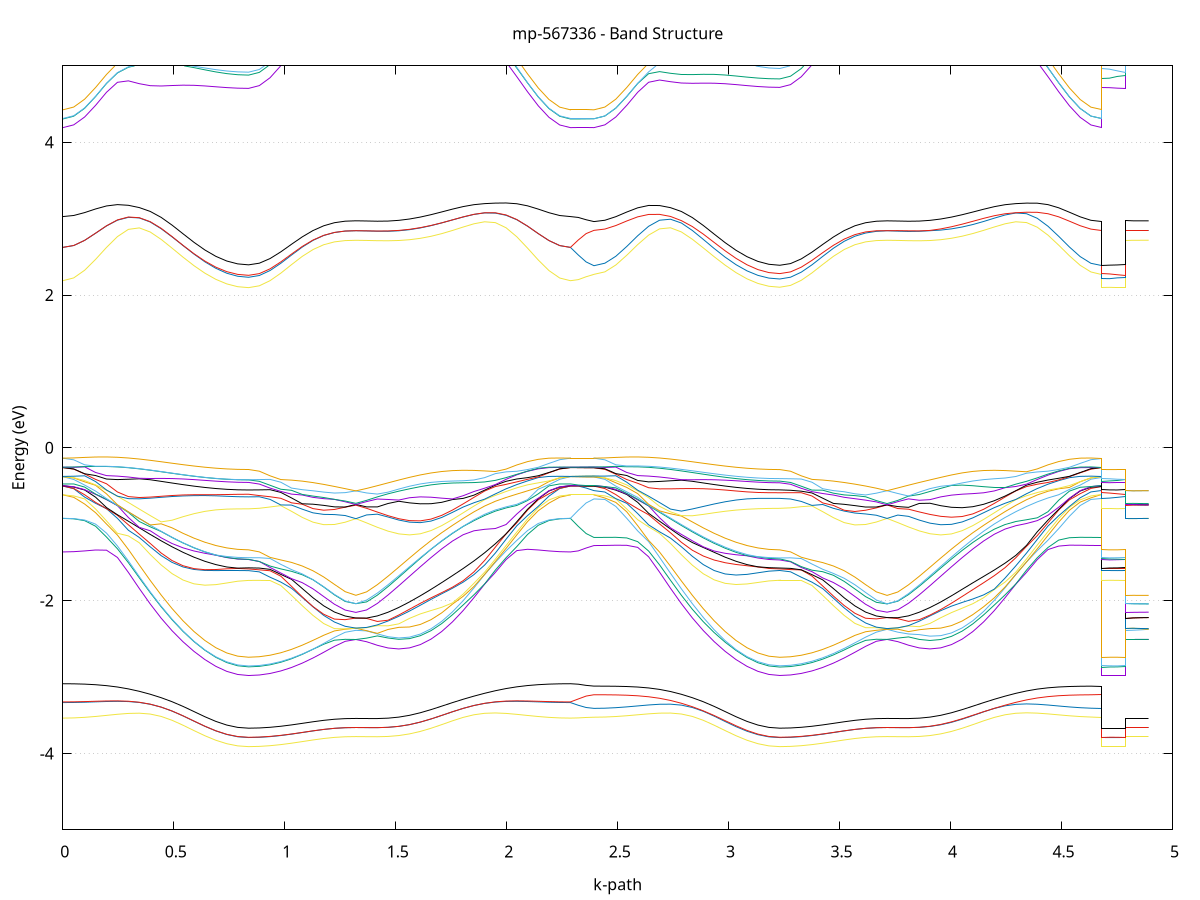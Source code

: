 set title 'mp-567336 - Band Structure'
set xlabel 'k-path'
set ylabel 'Energy (eV)'
set grid y
set yrange [-5:5]
set terminal png size 800,600
set output 'mp-567336_bands_gnuplot.png'
plot '-' using 1:2 with lines notitle, '-' using 1:2 with lines notitle, '-' using 1:2 with lines notitle, '-' using 1:2 with lines notitle, '-' using 1:2 with lines notitle, '-' using 1:2 with lines notitle, '-' using 1:2 with lines notitle, '-' using 1:2 with lines notitle, '-' using 1:2 with lines notitle, '-' using 1:2 with lines notitle, '-' using 1:2 with lines notitle, '-' using 1:2 with lines notitle, '-' using 1:2 with lines notitle, '-' using 1:2 with lines notitle, '-' using 1:2 with lines notitle, '-' using 1:2 with lines notitle, '-' using 1:2 with lines notitle, '-' using 1:2 with lines notitle, '-' using 1:2 with lines notitle, '-' using 1:2 with lines notitle, '-' using 1:2 with lines notitle, '-' using 1:2 with lines notitle, '-' using 1:2 with lines notitle, '-' using 1:2 with lines notitle, '-' using 1:2 with lines notitle, '-' using 1:2 with lines notitle, '-' using 1:2 with lines notitle, '-' using 1:2 with lines notitle, '-' using 1:2 with lines notitle, '-' using 1:2 with lines notitle, '-' using 1:2 with lines notitle, '-' using 1:2 with lines notitle, '-' using 1:2 with lines notitle, '-' using 1:2 with lines notitle, '-' using 1:2 with lines notitle, '-' using 1:2 with lines notitle, '-' using 1:2 with lines notitle, '-' using 1:2 with lines notitle, '-' using 1:2 with lines notitle, '-' using 1:2 with lines notitle, '-' using 1:2 with lines notitle, '-' using 1:2 with lines notitle, '-' using 1:2 with lines notitle, '-' using 1:2 with lines notitle, '-' using 1:2 with lines notitle, '-' using 1:2 with lines notitle, '-' using 1:2 with lines notitle, '-' using 1:2 with lines notitle, '-' using 1:2 with lines notitle, '-' using 1:2 with lines notitle, '-' using 1:2 with lines notitle, '-' using 1:2 with lines notitle, '-' using 1:2 with lines notitle, '-' using 1:2 with lines notitle, '-' using 1:2 with lines notitle, '-' using 1:2 with lines notitle, '-' using 1:2 with lines notitle, '-' using 1:2 with lines notitle, '-' using 1:2 with lines notitle, '-' using 1:2 with lines notitle, '-' using 1:2 with lines notitle, '-' using 1:2 with lines notitle, '-' using 1:2 with lines notitle, '-' using 1:2 with lines notitle, '-' using 1:2 with lines notitle, '-' using 1:2 with lines notitle, '-' using 1:2 with lines notitle, '-' using 1:2 with lines notitle, '-' using 1:2 with lines notitle, '-' using 1:2 with lines notitle, '-' using 1:2 with lines notitle, '-' using 1:2 with lines notitle, '-' using 1:2 with lines notitle, '-' using 1:2 with lines notitle, '-' using 1:2 with lines notitle, '-' using 1:2 with lines notitle, '-' using 1:2 with lines notitle, '-' using 1:2 with lines notitle, '-' using 1:2 with lines notitle, '-' using 1:2 with lines notitle, '-' using 1:2 with lines notitle, '-' using 1:2 with lines notitle, '-' using 1:2 with lines notitle, '-' using 1:2 with lines notitle, '-' using 1:2 with lines notitle, '-' using 1:2 with lines notitle, '-' using 1:2 with lines notitle, '-' using 1:2 with lines notitle, '-' using 1:2 with lines notitle, '-' using 1:2 with lines notitle, '-' using 1:2 with lines notitle, '-' using 1:2 with lines notitle, '-' using 1:2 with lines notitle, '-' using 1:2 with lines notitle, '-' using 1:2 with lines notitle, '-' using 1:2 with lines notitle
0.000000 -12.075316
0.049248 -12.071716
0.098497 -12.060816
0.147745 -12.043016
0.196994 -12.018616
0.246242 -11.988316
0.295491 -11.952816
0.344739 -11.913016
0.393988 -11.870116
0.443236 -11.825316
0.492484 -11.779916
0.541733 -11.735616
0.590981 -11.693716
0.640230 -11.655916
0.689478 -11.623416
0.738727 -11.597516
0.787975 -11.579716
0.837223 -11.573016
0.837223 -11.573016
0.885561 -11.571716
0.933898 -11.568016
0.982235 -11.562116
1.030572 -11.554416
1.078909 -11.545716
1.127246 -11.536616
1.175583 -11.528016
1.223920 -11.521016
1.272258 -11.517216
1.320595 -11.515616
1.320595 -11.515616
1.368932 -11.519116
1.417269 -11.528016
1.465606 -11.542516
1.513943 -11.563116
1.562280 -11.589516
1.610617 -11.621416
1.658954 -11.658116
1.707292 -11.698716
1.755629 -11.742016
1.803966 -11.786916
1.852303 -11.832116
1.900640 -11.876216
1.948977 -11.918216
1.997314 -11.956916
2.045651 -11.991316
2.093989 -12.020616
2.142326 -12.044116
2.190663 -12.061316
2.239000 -12.071816
2.287337 -12.075316
2.287337 -12.075316
2.322668 -12.075316
2.357998 -12.075316
2.393329 -12.075316
2.393329 -12.075316
2.442577 -12.071616
2.491826 -12.060816
2.541074 -12.043016
2.590323 -12.018616
2.639571 -11.988316
2.688819 -11.952816
2.738068 -11.913016
2.787316 -11.870116
2.836565 -11.825216
2.885813 -11.779916
2.935062 -11.735616
2.984310 -11.693716
3.033558 -11.655916
3.082807 -11.623416
3.132055 -11.597516
3.181304 -11.579716
3.230552 -11.573016
3.230552 -11.573016
3.278889 -11.571716
3.327226 -11.568016
3.375564 -11.562116
3.423901 -11.554416
3.472238 -11.545716
3.520575 -11.536616
3.568912 -11.528016
3.617249 -11.521016
3.665586 -11.517216
3.713923 -11.515616
3.713923 -11.515616
3.762261 -11.519116
3.810598 -11.528016
3.858935 -11.542516
3.907272 -11.563116
3.955609 -11.589516
4.003946 -11.621416
4.052283 -11.658116
4.100620 -11.698716
4.148958 -11.742016
4.197295 -11.786916
4.245632 -11.832116
4.293969 -11.876216
4.342306 -11.918216
4.390643 -11.956916
4.438980 -11.991316
4.487317 -12.020616
4.535654 -12.044116
4.583992 -12.061316
4.632329 -12.071816
4.680666 -12.075316
4.680666 -11.573016
4.715996 -11.573016
4.751327 -11.573016
4.786658 -11.573016
4.786658 -11.515616
4.821988 -11.515616
4.857319 -11.515616
4.892649 -11.515616
e
0.000000 -11.956316
0.049248 -11.952716
0.098497 -11.941916
0.147745 -11.924316
0.196994 -11.900116
0.246242 -11.870116
0.295491 -11.834916
0.344739 -11.795616
0.393988 -11.753216
0.443236 -11.709016
0.492484 -11.664616
0.541733 -11.621516
0.590981 -11.582216
0.640230 -11.552116
0.689478 -11.539216
0.738727 -11.535916
0.787975 -11.536316
0.837223 -11.537216
0.837223 -11.537216
0.885561 -11.536816
0.933898 -11.535616
0.982235 -11.533716
1.030572 -11.531216
1.078909 -11.528416
1.127246 -11.525316
1.175583 -11.522316
1.223920 -11.519516
1.272258 -11.516516
1.320595 -11.515616
1.320595 -11.515616
1.368932 -11.514916
1.417269 -11.515216
1.465606 -11.516916
1.513943 -11.519916
1.562280 -11.524816
1.610617 -11.533116
1.658954 -11.551916
1.707292 -11.586516
1.755629 -11.627716
1.803966 -11.671416
1.852303 -11.715716
1.900640 -11.759216
1.948977 -11.800716
1.997314 -11.839016
2.045651 -11.873016
2.093989 -11.902116
2.142326 -11.925416
2.190663 -11.942516
2.239000 -11.952816
2.287337 -11.956316
2.287337 -11.956316
2.322668 -11.957416
2.357998 -11.958716
2.393329 -11.959316
2.393329 -11.959316
2.442577 -11.955616
2.491826 -11.944816
2.541074 -11.927016
2.590323 -11.902716
2.639571 -11.872516
2.688819 -11.837216
2.738068 -11.797616
2.787316 -11.755016
2.836565 -11.710516
2.885813 -11.665816
2.935062 -11.622416
2.984310 -11.582816
3.033558 -11.552316
3.082807 -11.539216
3.132055 -11.535916
3.181304 -11.536316
3.230552 -11.537216
3.230552 -11.537216
3.278889 -11.536816
3.327226 -11.535616
3.375564 -11.533716
3.423901 -11.531216
3.472238 -11.528416
3.520575 -11.525316
3.568912 -11.522316
3.617249 -11.519516
3.665586 -11.516516
3.713923 -11.515616
3.713923 -11.515616
3.762261 -11.514916
3.810598 -11.515216
3.858935 -11.516916
3.907272 -11.519916
3.955609 -11.524816
4.003946 -11.533116
4.052283 -11.552116
4.100620 -11.587116
4.148958 -11.628616
4.197295 -11.672616
4.245632 -11.717316
4.293969 -11.761116
4.342306 -11.802816
4.390643 -11.841316
4.438980 -11.875516
4.487317 -11.904816
4.535654 -11.928216
4.583992 -11.945316
4.632329 -11.955816
4.680666 -11.959316
4.680666 -11.537216
4.715996 -11.537216
4.751327 -11.537216
4.786658 -11.537216
4.786658 -11.515616
4.821988 -11.515616
4.857319 -11.515616
4.892649 -11.515616
e
0.000000 -11.952916
0.049248 -11.949216
0.098497 -11.938516
0.147745 -11.920816
0.196994 -11.896616
0.246242 -11.866516
0.295491 -11.831316
0.344739 -11.791816
0.393988 -11.749316
0.443236 -11.705016
0.492484 -11.660116
0.541733 -11.616416
0.590981 -11.575216
0.640230 -11.538016
0.689478 -11.506216
0.738727 -11.481116
0.787975 -11.464216
0.837223 -11.458016
0.837223 -11.458016
0.885561 -11.456816
0.933898 -11.453316
0.982235 -11.447916
1.030572 -11.441116
1.078909 -11.433516
1.127246 -11.426116
1.175583 -11.419716
1.223920 -11.414816
1.272258 -11.411616
1.320595 -11.410416
1.320595 -11.410416
1.368932 -11.412016
1.417269 -11.417716
1.465606 -11.429616
1.513943 -11.448216
1.562280 -11.473316
1.610617 -11.504316
1.658954 -11.540116
1.707292 -11.580016
1.755629 -11.622716
1.803966 -11.667016
1.852303 -11.711716
1.900640 -11.755416
1.948977 -11.797016
1.997314 -11.835316
2.045651 -11.869516
2.093989 -11.898616
2.142326 -11.921916
2.190663 -11.939016
2.239000 -11.949416
2.287337 -11.952916
2.287337 -11.952916
2.322668 -11.951816
2.357998 -11.950316
2.393329 -11.949716
2.393329 -11.949716
2.442577 -11.946116
2.491826 -11.935416
2.541074 -11.917816
2.590323 -11.893716
2.639571 -11.863816
2.688819 -11.828816
2.738068 -11.789616
2.787316 -11.747316
2.836565 -11.703316
2.885813 -11.658816
2.935062 -11.615316
2.984310 -11.574416
3.033558 -11.537416
3.082807 -11.505816
3.132055 -11.480916
3.181304 -11.464116
3.230552 -11.457916
3.230552 -11.457916
3.278889 -11.456716
3.327226 -11.453316
3.375564 -11.447916
3.423901 -11.441116
3.472238 -11.433516
3.520575 -11.426116
3.568912 -11.419716
3.617249 -11.414816
3.665586 -11.411616
3.713923 -11.410416
3.713923 -11.410416
3.762261 -11.412016
3.810598 -11.417716
3.858935 -11.429616
3.907272 -11.448216
3.955609 -11.473216
4.003946 -11.503916
4.052283 -11.539616
4.100620 -11.579216
4.148958 -11.621616
4.197295 -11.665616
4.245632 -11.710016
4.293969 -11.753416
4.342306 -11.794716
4.390643 -11.832816
4.438980 -11.866816
4.487317 -11.895716
4.535654 -11.918916
4.583992 -11.935916
4.632329 -11.946216
4.680666 -11.949716
4.680666 -11.457916
4.715996 -11.457916
4.751327 -11.458016
4.786658 -11.458016
4.786658 -11.410416
4.821988 -11.410416
4.857319 -11.410416
4.892649 -11.410416
e
0.000000 -11.832216
0.049248 -11.828616
0.098497 -11.817916
0.147745 -11.800316
0.196994 -11.776316
0.246242 -11.746516
0.295491 -11.711516
0.344739 -11.672516
0.393988 -11.630416
0.443236 -11.586616
0.492484 -11.554816
0.541733 -11.545916
0.590981 -11.537016
0.640230 -11.524616
0.689478 -11.502416
0.738727 -11.479616
0.787975 -11.463416
0.837223 -11.457416
0.837223 -11.457416
0.885561 -11.456216
0.933898 -11.452816
0.982235 -11.447516
1.030572 -11.440816
1.078909 -11.433416
1.127246 -11.426016
1.175583 -11.419716
1.223920 -11.414816
1.272258 -11.411616
1.320595 -11.410416
1.320595 -11.410416
1.368932 -11.412016
1.417269 -11.417716
1.465606 -11.429516
1.513943 -11.447816
1.562280 -11.472016
1.610617 -11.500016
1.658954 -11.523416
1.707292 -11.536216
1.755629 -11.546016
1.803966 -11.555516
1.852303 -11.593216
1.900640 -11.636416
1.948977 -11.677616
1.997314 -11.715616
2.045651 -11.749416
2.093989 -11.778316
2.142326 -11.801516
2.190663 -11.818416
2.239000 -11.828716
2.287337 -11.832216
2.287337 -11.832216
2.322668 -11.832316
2.357998 -11.832516
2.393329 -11.832616
2.393329 -11.832616
2.442577 -11.829016
2.491826 -11.818316
2.541074 -11.800716
2.590323 -11.776716
2.639571 -11.746916
2.688819 -11.712016
2.738068 -11.673016
2.787316 -11.631116
2.836565 -11.588016
2.885813 -11.556716
2.935062 -11.546316
2.984310 -11.537316
3.033558 -11.525016
3.082807 -11.502716
3.132055 -11.479816
3.181304 -11.463516
3.230552 -11.457416
3.230552 -11.457416
3.278889 -11.456316
3.327226 -11.452916
3.375564 -11.447616
3.423901 -11.440816
3.472238 -11.433416
3.520575 -11.426016
3.568912 -11.419716
3.617249 -11.414816
3.665586 -11.411616
3.713923 -11.410416
3.713923 -11.410416
3.762261 -11.412016
3.810598 -11.417716
3.858935 -11.429516
3.907272 -11.447916
3.955609 -11.472216
4.003946 -11.500316
4.052283 -11.523816
4.100620 -11.536516
4.148958 -11.546516
4.197295 -11.558516
4.245632 -11.594416
4.293969 -11.637116
4.342306 -11.678116
4.390643 -11.716016
4.438980 -11.749816
4.487317 -11.778716
4.535654 -11.801916
4.583992 -11.818816
4.632329 -11.829116
4.680666 -11.832616
4.680666 -11.457416
4.715996 -11.457416
4.751327 -11.457416
4.786658 -11.457416
4.786658 -11.410416
4.821988 -11.410416
4.857319 -11.410416
4.892649 -11.410416
e
0.000000 -11.622416
0.049248 -11.621516
0.098497 -11.618816
0.147745 -11.614316
0.196994 -11.608316
0.246242 -11.600916
0.295491 -11.592516
0.344739 -11.583316
0.393988 -11.573816
0.443236 -11.564216
0.492484 -11.542516
0.541733 -11.499916
0.590981 -11.461016
0.640230 -11.432016
0.689478 -11.420116
0.738727 -11.416816
0.787975 -11.416816
0.837223 -11.417416
0.837223 -11.417416
0.885561 -11.416916
0.933898 -11.415616
0.982235 -11.413316
1.030572 -11.410316
1.078909 -11.406516
1.127246 -11.402116
1.175583 -11.397216
1.223920 -11.392616
1.272258 -11.389216
1.320595 -11.388016
1.320595 -11.388016
1.368932 -11.389216
1.417269 -11.392316
1.465606 -11.396116
1.513943 -11.400416
1.562280 -11.405816
1.610617 -11.413916
1.658954 -11.431516
1.707292 -11.465216
1.755629 -11.506016
1.803966 -11.549316
1.852303 -11.565316
1.900640 -11.575016
1.948977 -11.584416
1.997314 -11.593416
2.045651 -11.601616
2.093989 -11.608816
2.142326 -11.614616
2.190663 -11.618916
2.239000 -11.621516
2.287337 -11.622416
2.287337 -11.622416
2.322668 -11.622316
2.357998 -11.622016
2.393329 -11.621816
2.393329 -11.621816
2.442577 -11.620916
2.491826 -11.618216
2.541074 -11.613716
2.590323 -11.607716
2.639571 -11.600316
2.688819 -11.591916
2.738068 -11.582716
2.787316 -11.573016
2.836565 -11.562716
2.885813 -11.540616
2.935062 -11.499316
2.984310 -11.460716
3.033558 -11.431516
3.082807 -11.419716
3.132055 -11.416616
3.181304 -11.416716
3.230552 -11.417316
3.230552 -11.417316
3.278889 -11.416816
3.327226 -11.415516
3.375564 -11.413316
3.423901 -11.410216
3.472238 -11.406516
3.520575 -11.402116
3.568912 -11.397216
3.617249 -11.392616
3.665586 -11.389216
3.713923 -11.388016
3.713923 -11.388016
3.762261 -11.389216
3.810598 -11.392316
3.858935 -11.396116
3.907272 -11.400416
3.955609 -11.405616
4.003946 -11.413516
4.052283 -11.431116
4.100620 -11.464816
4.148958 -11.505316
4.197295 -11.546216
4.245632 -11.564016
4.293969 -11.574216
4.342306 -11.583816
4.390643 -11.592816
4.438980 -11.601016
4.487317 -11.608216
4.535654 -11.614016
4.583992 -11.618316
4.632329 -11.620916
4.680666 -11.621816
4.680666 -11.417316
4.715996 -11.417316
4.751327 -11.417416
4.786658 -11.417416
4.786658 -11.388016
4.821988 -11.388016
4.857319 -11.388016
4.892649 -11.388016
e
0.000000 -11.501916
0.049248 -11.501116
0.098497 -11.498516
0.147745 -11.494316
0.196994 -11.488716
0.246242 -11.481816
0.295491 -11.473916
0.344739 -11.465416
0.393988 -11.456516
0.443236 -11.447616
0.492484 -11.439116
0.541733 -11.431416
0.590981 -11.424816
0.640230 -11.419716
0.689478 -11.416516
0.738727 -11.415516
0.787975 -11.416116
0.837223 -11.416916
0.837223 -11.416916
0.885561 -11.416416
0.933898 -11.415116
0.982235 -11.413016
1.030572 -11.410016
1.078909 -11.406416
1.127246 -11.402016
1.175583 -11.397216
1.223920 -11.392616
1.272258 -11.389216
1.320595 -11.388016
1.320595 -11.388016
1.368932 -11.389216
1.417269 -11.392316
1.465606 -11.396016
1.513943 -11.400016
1.562280 -11.404516
1.610617 -11.409916
1.658954 -11.416116
1.707292 -11.423316
1.755629 -11.431216
1.803966 -11.439716
1.852303 -11.448616
1.900640 -11.457616
1.948977 -11.466416
1.997314 -11.474816
2.045651 -11.482416
2.093989 -11.489116
2.142326 -11.494616
2.190663 -11.498616
2.239000 -11.501116
2.287337 -11.501916
2.287337 -11.501916
2.322668 -11.504316
2.357998 -11.506816
2.393329 -11.507816
2.393329 -11.507816
2.442577 -11.506916
2.491826 -11.504116
2.541074 -11.499716
2.590323 -11.493716
2.639571 -11.486316
2.688819 -11.478016
2.738068 -11.468916
2.787316 -11.459416
2.836565 -11.450016
2.885813 -11.440916
2.935062 -11.432716
2.984310 -11.425716
3.033558 -11.420316
3.082807 -11.416916
3.132055 -11.415716
3.181304 -11.416316
3.230552 -11.417016
3.230552 -11.417016
3.278889 -11.416516
3.327226 -11.415216
3.375564 -11.413016
3.423901 -11.410116
3.472238 -11.406416
3.520575 -11.402016
3.568912 -11.397216
3.617249 -11.392616
3.665586 -11.389216
3.713923 -11.388016
3.713923 -11.388016
3.762261 -11.389216
3.810598 -11.392316
3.858935 -11.396016
3.907272 -11.400016
3.955609 -11.404716
4.003946 -11.410216
4.052283 -11.416716
4.100620 -11.424216
4.148958 -11.432616
4.197295 -11.441616
4.245632 -11.451016
4.293969 -11.460616
4.342306 -11.470016
4.390643 -11.478916
4.438980 -11.487016
4.487317 -11.494216
4.535654 -11.500016
4.583992 -11.504316
4.632329 -11.506916
4.680666 -11.507816
4.680666 -11.417016
4.715996 -11.416916
4.751327 -11.416916
4.786658 -11.416916
4.786658 -11.388016
4.821988 -11.388016
4.857319 -11.388016
4.892649 -11.388016
e
0.000000 -11.498616
0.049248 -11.497816
0.098497 -11.495216
0.147745 -11.490916
0.196994 -11.485316
0.246242 -11.478316
0.295491 -11.470416
0.344739 -11.461716
0.393988 -11.452716
0.443236 -11.443516
0.492484 -11.434616
0.541733 -11.426116
0.590981 -11.417416
0.640230 -11.404416
0.689478 -11.381416
0.738727 -11.358216
0.787975 -11.341416
0.837223 -11.334916
0.837223 -11.334916
0.885561 -11.333716
0.933898 -11.330216
0.982235 -11.324516
1.030572 -11.317316
1.078909 -11.308916
1.127246 -11.300316
1.175583 -11.292116
1.223920 -11.285516
1.272258 -11.282116
1.320595 -11.280516
1.320595 -11.280516
1.368932 -11.284016
1.417269 -11.292516
1.465606 -11.306516
1.513943 -11.326116
1.562280 -11.350816
1.610617 -11.379116
1.658954 -11.403516
1.707292 -11.416616
1.755629 -11.426116
1.803966 -11.435316
1.852303 -11.444616
1.900640 -11.453816
1.948977 -11.462716
1.997314 -11.471216
2.045651 -11.479016
2.093989 -11.485716
2.142326 -11.491216
2.190663 -11.495316
2.239000 -11.497816
2.287337 -11.498616
2.287337 -11.498616
2.322668 -11.496416
2.357998 -11.494016
2.393329 -11.493116
2.393329 -11.493116
2.442577 -11.492316
2.491826 -11.489916
2.541074 -11.485916
2.590323 -11.480616
2.639571 -11.474116
2.688819 -11.466616
2.738068 -11.458516
2.787316 -11.450016
2.836565 -11.441416
2.885813 -11.433016
2.935062 -11.425016
2.984310 -11.416716
3.033558 -11.404216
3.082807 -11.381416
3.132055 -11.358216
3.181304 -11.341416
3.230552 -11.334916
3.230552 -11.334916
3.278889 -11.333716
3.327226 -11.330216
3.375564 -11.324516
3.423901 -11.317316
3.472238 -11.308916
3.520575 -11.300316
3.568912 -11.292116
3.617249 -11.285516
3.665586 -11.282116
3.713923 -11.280516
3.713923 -11.280516
3.762261 -11.284016
3.810598 -11.292516
3.858935 -11.306516
3.907272 -11.326116
3.955609 -11.350816
4.003946 -11.379116
4.052283 -11.403216
4.100620 -11.415816
4.148958 -11.424916
4.197295 -11.433616
4.245632 -11.442316
4.293969 -11.451016
4.342306 -11.459416
4.390643 -11.467416
4.438980 -11.474716
4.487317 -11.481016
4.535654 -11.486216
4.583992 -11.490016
4.632329 -11.492316
4.680666 -11.493116
4.680666 -11.334916
4.715996 -11.334916
4.751327 -11.334916
4.786658 -11.334916
4.786658 -11.280516
4.821988 -11.280516
4.857319 -11.280516
4.892649 -11.280516
e
0.000000 -11.375416
0.049248 -11.374616
0.098497 -11.372216
0.147745 -11.368316
0.196994 -11.363016
0.246242 -11.356516
0.295491 -11.349216
0.344739 -11.341216
0.393988 -11.332916
0.443236 -11.324616
0.492484 -11.316816
0.541733 -11.309716
0.590981 -11.303816
0.640230 -11.299516
0.689478 -11.297116
0.738727 -11.296916
0.787975 -11.298616
0.837223 -11.299916
0.837223 -11.299916
0.885561 -11.299516
0.933898 -11.298516
0.982235 -11.296816
1.030572 -11.294716
1.078909 -11.292216
1.127246 -11.289416
1.175583 -11.286716
1.223920 -11.284216
1.272258 -11.281316
1.320595 -11.280516
1.320595 -11.280516
1.368932 -11.279716
1.417269 -11.279716
1.465606 -11.280716
1.513943 -11.282816
1.562280 -11.286016
1.610617 -11.290316
1.658954 -11.295816
1.707292 -11.302216
1.755629 -11.309416
1.803966 -11.317216
1.852303 -11.325516
1.900640 -11.333916
1.948977 -11.342116
1.997314 -11.350016
2.045651 -11.357116
2.093989 -11.363416
2.142326 -11.368516
2.190663 -11.372316
2.239000 -11.374616
2.287337 -11.375416
2.287337 -11.375416
2.322668 -11.375516
2.357998 -11.375516
2.393329 -11.375516
2.393329 -11.375516
2.442577 -11.374716
2.491826 -11.372316
2.541074 -11.368316
2.590323 -11.363016
2.639571 -11.356616
2.688819 -11.349216
2.738068 -11.341216
2.787316 -11.332916
2.836565 -11.324616
2.885813 -11.316816
2.935062 -11.309716
2.984310 -11.303816
3.033558 -11.299516
3.082807 -11.297116
3.132055 -11.296916
3.181304 -11.298616
3.230552 -11.299916
3.230552 -11.299916
3.278889 -11.299516
3.327226 -11.298516
3.375564 -11.296816
3.423901 -11.294716
3.472238 -11.292216
3.520575 -11.289416
3.568912 -11.286716
3.617249 -11.284216
3.665586 -11.281316
3.713923 -11.280516
3.713923 -11.280516
3.762261 -11.279716
3.810598 -11.279716
3.858935 -11.280716
3.907272 -11.282816
3.955609 -11.286016
4.003946 -11.290316
4.052283 -11.295816
4.100620 -11.302216
4.148958 -11.309416
4.197295 -11.317316
4.245632 -11.325516
4.293969 -11.333916
4.342306 -11.342116
4.390643 -11.350016
4.438980 -11.357216
4.487317 -11.363516
4.535654 -11.368616
4.583992 -11.372416
4.632329 -11.374716
4.680666 -11.375516
4.680666 -11.299916
4.715996 -11.299916
4.751327 -11.299916
4.786658 -11.299916
4.786658 -11.280516
4.821988 -11.280516
4.857319 -11.280516
4.892649 -11.280516
e
0.000000 -7.824516
0.049248 -7.823916
0.098497 -7.822216
0.147745 -7.819516
0.196994 -7.816016
0.246242 -7.812116
0.295491 -7.807916
0.344739 -7.804016
0.393988 -7.800416
0.443236 -7.797516
0.492484 -7.795316
0.541733 -7.793816
0.590981 -7.792916
0.640230 -7.792516
0.689478 -7.792316
0.738727 -7.792316
0.787975 -7.792416
0.837223 -7.792416
0.837223 -7.792416
0.885561 -7.790616
0.933898 -7.785116
0.982235 -7.776116
1.030572 -7.764016
1.078909 -7.749216
1.127246 -7.732616
1.175583 -7.715016
1.223920 -7.698316
1.272258 -7.684916
1.320595 -7.677216
1.320595 -7.677216
1.368932 -7.684716
1.417269 -7.697216
1.465606 -7.711816
1.513943 -7.726716
1.562280 -7.740616
1.610617 -7.752916
1.658954 -7.763616
1.707292 -7.772616
1.755629 -7.780316
1.803966 -7.786816
1.852303 -7.792716
1.900640 -7.798016
1.948977 -7.803016
1.997314 -7.807716
2.045651 -7.812216
2.093989 -7.816216
2.142326 -7.819616
2.190663 -7.822316
2.239000 -7.823916
2.287337 -7.824516
2.287337 -7.824516
2.322668 -7.824516
2.357998 -7.824516
2.393329 -7.824516
2.393329 -7.824516
2.442577 -7.823916
2.491826 -7.822216
2.541074 -7.819516
2.590323 -7.816016
2.639571 -7.812116
2.688819 -7.807916
2.738068 -7.804016
2.787316 -7.800416
2.836565 -7.797516
2.885813 -7.795316
2.935062 -7.793816
2.984310 -7.792916
3.033558 -7.792516
3.082807 -7.792316
3.132055 -7.792316
3.181304 -7.792416
3.230552 -7.792416
3.230552 -7.792416
3.278889 -7.790616
3.327226 -7.785116
3.375564 -7.776116
3.423901 -7.764016
3.472238 -7.749216
3.520575 -7.732616
3.568912 -7.715016
3.617249 -7.698316
3.665586 -7.684916
3.713923 -7.677216
3.713923 -7.677216
3.762261 -7.684716
3.810598 -7.697216
3.858935 -7.711816
3.907272 -7.726716
3.955609 -7.740616
4.003946 -7.752916
4.052283 -7.763616
4.100620 -7.772616
4.148958 -7.780316
4.197295 -7.786816
4.245632 -7.792716
4.293969 -7.798016
4.342306 -7.803016
4.390643 -7.807716
4.438980 -7.812216
4.487317 -7.816216
4.535654 -7.819616
4.583992 -7.822316
4.632329 -7.823916
4.680666 -7.824516
4.680666 -7.792416
4.715996 -7.792416
4.751327 -7.792416
4.786658 -7.792416
4.786658 -7.677216
4.821988 -7.677216
4.857319 -7.677216
4.892649 -7.677216
e
0.000000 -7.824516
0.049248 -7.822716
0.098497 -7.817416
0.147745 -7.808816
0.196994 -7.797116
0.246242 -7.782716
0.295491 -7.766516
0.344739 -7.749916
0.393988 -7.735316
0.443236 -7.724916
0.492484 -7.719416
0.541733 -7.717516
0.590981 -7.717916
0.640230 -7.719316
0.689478 -7.721116
0.738727 -7.722716
0.787975 -7.723716
0.837223 -7.724116
0.837223 -7.724116
0.885561 -7.723116
0.933898 -7.720016
0.982235 -7.715016
1.030572 -7.708516
1.078909 -7.700916
1.127246 -7.692916
1.175583 -7.685116
1.223920 -7.678816
1.272258 -7.675616
1.320595 -7.677216
1.320595 -7.677216
1.368932 -7.675116
1.417269 -7.676316
1.465606 -7.678916
1.513943 -7.681816
1.562280 -7.684716
1.610617 -7.687416
1.658954 -7.690116
1.707292 -7.693416
1.755629 -7.698116
1.803966 -7.705716
1.852303 -7.717616
1.900640 -7.733116
1.948977 -7.750516
1.997314 -7.767916
2.045651 -7.784016
2.093989 -7.798016
2.142326 -7.809416
2.190663 -7.817716
2.239000 -7.822816
2.287337 -7.824516
2.287337 -7.824516
2.322668 -7.824516
2.357998 -7.824516
2.393329 -7.824516
2.393329 -7.824516
2.442577 -7.822716
2.491826 -7.817416
2.541074 -7.808816
2.590323 -7.797116
2.639571 -7.782716
2.688819 -7.766516
2.738068 -7.749916
2.787316 -7.735316
2.836565 -7.724916
2.885813 -7.719416
2.935062 -7.717516
2.984310 -7.717916
3.033558 -7.719316
3.082807 -7.721116
3.132055 -7.722616
3.181304 -7.723716
3.230552 -7.724116
3.230552 -7.724116
3.278889 -7.723116
3.327226 -7.720016
3.375564 -7.715016
3.423901 -7.708516
3.472238 -7.700916
3.520575 -7.692916
3.568912 -7.685116
3.617249 -7.678816
3.665586 -7.675616
3.713923 -7.677216
3.713923 -7.677216
3.762261 -7.675116
3.810598 -7.676316
3.858935 -7.678916
3.907272 -7.681816
3.955609 -7.684716
4.003946 -7.687416
4.052283 -7.690116
4.100620 -7.693416
4.148958 -7.698116
4.197295 -7.705716
4.245632 -7.717616
4.293969 -7.733116
4.342306 -7.750516
4.390643 -7.767916
4.438980 -7.784016
4.487317 -7.798016
4.535654 -7.809416
4.583992 -7.817716
4.632329 -7.822816
4.680666 -7.824516
4.680666 -7.724116
4.715996 -7.724116
4.751327 -7.724116
4.786658 -7.724116
4.786658 -7.677216
4.821988 -7.677216
4.857319 -7.677216
4.892649 -7.677216
e
0.000000 -7.709816
0.049248 -7.709116
0.098497 -7.707116
0.147745 -7.703816
0.196994 -7.699416
0.246242 -7.693716
0.295491 -7.686916
0.344739 -7.678516
0.393988 -7.671316
0.443236 -7.668416
0.492484 -7.666216
0.541733 -7.664716
0.590981 -7.663816
0.640230 -7.663416
0.689478 -7.663316
0.738727 -7.663316
0.787975 -7.663316
0.837223 -7.663416
0.837223 -7.663416
0.885561 -7.661516
0.933898 -7.656016
0.982235 -7.647116
1.030572 -7.635116
1.078909 -7.633816
1.127246 -7.632916
1.175583 -7.631716
1.223920 -7.630016
1.272258 -7.627616
1.320595 -7.625416
1.320595 -7.625416
1.368932 -7.630416
1.417269 -7.636316
1.465606 -7.640616
1.513943 -7.644216
1.562280 -7.647716
1.610617 -7.651216
1.658954 -7.654916
1.707292 -7.658816
1.755629 -7.662916
1.803966 -7.667416
1.852303 -7.672216
1.900640 -7.677516
1.948977 -7.683216
1.997314 -7.689116
2.045651 -7.694716
2.093989 -7.699816
2.142326 -7.704116
2.190663 -7.707216
2.239000 -7.709216
2.287337 -7.709816
2.287337 -7.709816
2.322668 -7.709816
2.357998 -7.709816
2.393329 -7.709816
2.393329 -7.709816
2.442577 -7.709116
2.491826 -7.707116
2.541074 -7.703816
2.590323 -7.699416
2.639571 -7.693716
2.688819 -7.686916
2.738068 -7.678516
2.787316 -7.671316
2.836565 -7.668416
2.885813 -7.666216
2.935062 -7.664716
2.984310 -7.663816
3.033558 -7.663416
3.082807 -7.663316
3.132055 -7.663316
3.181304 -7.663316
3.230552 -7.663416
3.230552 -7.663416
3.278889 -7.661516
3.327226 -7.656016
3.375564 -7.647116
3.423901 -7.635116
3.472238 -7.633816
3.520575 -7.632916
3.568912 -7.631716
3.617249 -7.630016
3.665586 -7.627616
3.713923 -7.625416
3.713923 -7.625416
3.762261 -7.630416
3.810598 -7.636316
3.858935 -7.640616
3.907272 -7.644216
3.955609 -7.647716
4.003946 -7.651216
4.052283 -7.654916
4.100620 -7.658816
4.148958 -7.662916
4.197295 -7.667416
4.245632 -7.672216
4.293969 -7.677516
4.342306 -7.683216
4.390643 -7.689116
4.438980 -7.694716
4.487317 -7.699816
4.535654 -7.704116
4.583992 -7.707216
4.632329 -7.709216
4.680666 -7.709816
4.680666 -7.663416
4.715996 -7.663416
4.751327 -7.663416
4.786658 -7.663416
4.786658 -7.625416
4.821988 -7.625416
4.857319 -7.625416
4.892649 -7.625416
e
0.000000 -7.695416
0.049248 -7.694816
0.098497 -7.693116
0.147745 -7.690416
0.196994 -7.686916
0.246242 -7.683016
0.295491 -7.678816
0.344739 -7.674916
0.393988 -7.671316
0.443236 -7.668416
0.492484 -7.666216
0.541733 -7.664716
0.590981 -7.663816
0.640230 -7.663416
0.689478 -7.663316
0.738727 -7.663316
0.787975 -7.663316
0.837223 -7.663416
0.837223 -7.663416
0.885561 -7.661516
0.933898 -7.656016
0.982235 -7.647116
1.030572 -7.635116
1.078909 -7.620416
1.127246 -7.616716
1.175583 -7.620816
1.223920 -7.623316
1.272258 -7.622716
1.320595 -7.617116
1.320595 -7.617116
1.368932 -7.617816
1.417269 -7.614116
1.465606 -7.610916
1.513943 -7.608916
1.562280 -7.611816
1.610617 -7.624216
1.658954 -7.634816
1.707292 -7.643816
1.755629 -7.651416
1.803966 -7.657916
1.852303 -7.663616
1.900640 -7.668916
1.948977 -7.673916
1.997314 -7.678616
2.045651 -7.683116
2.093989 -7.687116
2.142326 -7.690516
2.190663 -7.693216
2.239000 -7.694816
2.287337 -7.695416
2.287337 -7.695416
2.322668 -7.695416
2.357998 -7.695416
2.393329 -7.695416
2.393329 -7.695416
2.442577 -7.694816
2.491826 -7.693116
2.541074 -7.690416
2.590323 -7.686916
2.639571 -7.683016
2.688819 -7.678816
2.738068 -7.674916
2.787316 -7.671316
2.836565 -7.668416
2.885813 -7.666216
2.935062 -7.664716
2.984310 -7.663816
3.033558 -7.663416
3.082807 -7.663316
3.132055 -7.663316
3.181304 -7.663316
3.230552 -7.663416
3.230552 -7.663416
3.278889 -7.661516
3.327226 -7.656016
3.375564 -7.647116
3.423901 -7.635116
3.472238 -7.620416
3.520575 -7.616716
3.568912 -7.620816
3.617249 -7.623316
3.665586 -7.622716
3.713923 -7.617116
3.713923 -7.617116
3.762261 -7.617816
3.810598 -7.614116
3.858935 -7.610916
3.907272 -7.608916
3.955609 -7.611816
4.003946 -7.624216
4.052283 -7.634816
4.100620 -7.643716
4.148958 -7.651316
4.197295 -7.657916
4.245632 -7.663616
4.293969 -7.668916
4.342306 -7.673916
4.390643 -7.678616
4.438980 -7.683116
4.487317 -7.687116
4.535654 -7.690516
4.583992 -7.693216
4.632329 -7.694816
4.680666 -7.695416
4.680666 -7.663416
4.715996 -7.663416
4.751327 -7.663416
4.786658 -7.663416
4.786658 -7.617116
4.821988 -7.617116
4.857319 -7.617116
4.892649 -7.617116
e
0.000000 -7.695416
0.049248 -7.694816
0.098497 -7.693116
0.147745 -7.690416
0.196994 -7.686916
0.246242 -7.683016
0.295491 -7.678816
0.344739 -7.674916
0.393988 -7.668016
0.443236 -7.658216
0.492484 -7.653116
0.541733 -7.649016
0.590981 -7.645316
0.640230 -7.642016
0.689478 -7.639416
0.738727 -7.637416
0.787975 -7.636216
0.837223 -7.635816
0.837223 -7.635816
0.885561 -7.635716
0.933898 -7.635516
0.982235 -7.635116
1.030572 -7.634516
1.078909 -7.620416
1.127246 -7.603716
1.175583 -7.586316
1.223920 -7.589416
1.272258 -7.604916
1.320595 -7.617116
1.320595 -7.617116
1.368932 -7.607816
1.417269 -7.597816
1.465606 -7.590216
1.513943 -7.598016
1.562280 -7.611816
1.610617 -7.624116
1.658954 -7.634716
1.707292 -7.643716
1.755629 -7.651316
1.803966 -7.657816
1.852303 -7.663616
1.900640 -7.668916
1.948977 -7.673916
1.997314 -7.678616
2.045651 -7.683116
2.093989 -7.687116
2.142326 -7.690516
2.190663 -7.693216
2.239000 -7.694816
2.287337 -7.695416
2.287337 -7.695416
2.322668 -7.695416
2.357998 -7.695416
2.393329 -7.695416
2.393329 -7.695416
2.442577 -7.694816
2.491826 -7.693116
2.541074 -7.690416
2.590323 -7.686916
2.639571 -7.683016
2.688819 -7.678816
2.738068 -7.674916
2.787316 -7.668016
2.836565 -7.658216
2.885813 -7.653116
2.935062 -7.649016
2.984310 -7.645316
3.033558 -7.642016
3.082807 -7.639416
3.132055 -7.637416
3.181304 -7.636216
3.230552 -7.635816
3.230552 -7.635816
3.278889 -7.635716
3.327226 -7.635516
3.375564 -7.635116
3.423901 -7.634516
3.472238 -7.620416
3.520575 -7.603716
3.568912 -7.586316
3.617249 -7.589416
3.665586 -7.604916
3.713923 -7.617116
3.713923 -7.617116
3.762261 -7.607816
3.810598 -7.597816
3.858935 -7.590216
3.907272 -7.598016
3.955609 -7.611816
4.003946 -7.624116
4.052283 -7.634716
4.100620 -7.643716
4.148958 -7.651316
4.197295 -7.657816
4.245632 -7.663616
4.293969 -7.668916
4.342306 -7.673916
4.390643 -7.678616
4.438980 -7.683116
4.487317 -7.687116
4.535654 -7.690516
4.583992 -7.693216
4.632329 -7.694816
4.680666 -7.695416
4.680666 -7.635816
4.715996 -7.635816
4.751327 -7.635816
4.786658 -7.635816
4.786658 -7.617116
4.821988 -7.617116
4.857319 -7.617116
4.892649 -7.617116
e
0.000000 -7.695416
0.049248 -7.693616
0.098497 -7.688416
0.147745 -7.679816
0.196994 -7.668116
0.246242 -7.655016
0.295491 -7.655616
0.344739 -7.655516
0.393988 -7.653416
0.443236 -7.645016
0.492484 -7.627716
0.541733 -7.621716
0.590981 -7.615816
0.640230 -7.610216
0.689478 -7.605416
0.738727 -7.601716
0.787975 -7.599416
0.837223 -7.598616
0.837223 -7.598616
0.885561 -7.599216
0.933898 -7.601116
0.982235 -7.603916
1.030572 -7.607716
1.078909 -7.612116
1.127246 -7.603716
1.175583 -7.586316
1.223920 -7.569516
1.272258 -7.556016
1.320595 -7.548416
1.320595 -7.548416
1.368932 -7.555916
1.417269 -7.568416
1.465606 -7.583116
1.513943 -7.597916
1.562280 -7.608516
1.610617 -7.609816
1.658954 -7.612716
1.707292 -7.616916
1.755629 -7.627616
1.803966 -7.639816
1.852303 -7.648516
1.900640 -7.653316
1.948977 -7.655116
1.997314 -7.655316
2.045651 -7.655316
2.093989 -7.669116
2.142326 -7.680416
2.190663 -7.688616
2.239000 -7.693716
2.287337 -7.695416
2.287337 -7.695416
2.322668 -7.695416
2.357998 -7.695416
2.393329 -7.695416
2.393329 -7.695416
2.442577 -7.693616
2.491826 -7.688416
2.541074 -7.679816
2.590323 -7.668116
2.639571 -7.655016
2.688819 -7.655616
2.738068 -7.655516
2.787316 -7.653416
2.836565 -7.645016
2.885813 -7.627716
2.935062 -7.621716
2.984310 -7.615816
3.033558 -7.610216
3.082807 -7.605416
3.132055 -7.601716
3.181304 -7.599416
3.230552 -7.598616
3.230552 -7.598616
3.278889 -7.599216
3.327226 -7.601116
3.375564 -7.603916
3.423901 -7.607716
3.472238 -7.612116
3.520575 -7.603716
3.568912 -7.586316
3.617249 -7.569516
3.665586 -7.556016
3.713923 -7.548416
3.713923 -7.548416
3.762261 -7.555916
3.810598 -7.568416
3.858935 -7.583116
3.907272 -7.597916
3.955609 -7.608516
4.003946 -7.609816
4.052283 -7.612716
4.100620 -7.616916
4.148958 -7.627616
4.197295 -7.639816
4.245632 -7.648516
4.293969 -7.653316
4.342306 -7.655116
4.390643 -7.655316
4.438980 -7.655316
4.487317 -7.669116
4.535654 -7.680416
4.583992 -7.688616
4.632329 -7.693716
4.680666 -7.695416
4.680666 -7.598616
4.715996 -7.598616
4.751327 -7.598616
4.786658 -7.598616
4.786658 -7.548416
4.821988 -7.548416
4.857319 -7.548416
4.892649 -7.548416
e
0.000000 -7.695416
0.049248 -7.693616
0.098497 -7.688416
0.147745 -7.679816
0.196994 -7.668116
0.246242 -7.653816
0.295491 -7.645116
0.344739 -7.642016
0.393988 -7.638016
0.443236 -7.633216
0.492484 -7.626616
0.541733 -7.604016
0.590981 -7.589016
0.640230 -7.590216
0.689478 -7.591916
0.738727 -7.593516
0.787975 -7.594616
0.837223 -7.595016
0.837223 -7.595016
0.885561 -7.593916
0.933898 -7.590816
0.982235 -7.585816
1.030572 -7.579316
1.078909 -7.571716
1.127246 -7.563616
1.175583 -7.573416
1.223920 -7.569516
1.272258 -7.556016
1.320595 -7.548416
1.320595 -7.548416
1.368932 -7.555916
1.417269 -7.568416
1.465606 -7.583016
1.513943 -7.586216
1.562280 -7.586916
1.610617 -7.592316
1.658954 -7.601716
1.707292 -7.614116
1.755629 -7.622016
1.803966 -7.627716
1.852303 -7.633216
1.900640 -7.638216
1.948977 -7.642316
1.997314 -7.645416
2.045651 -7.655116
2.093989 -7.669016
2.142326 -7.680316
2.190663 -7.688616
2.239000 -7.693716
2.287337 -7.695416
2.287337 -7.695416
2.322668 -7.695416
2.357998 -7.695416
2.393329 -7.695416
2.393329 -7.695416
2.442577 -7.693616
2.491826 -7.688416
2.541074 -7.679816
2.590323 -7.668116
2.639571 -7.653816
2.688819 -7.645116
2.738068 -7.642016
2.787316 -7.638016
2.836565 -7.633216
2.885813 -7.626616
2.935062 -7.604016
2.984310 -7.589016
3.033558 -7.590216
3.082807 -7.591916
3.132055 -7.593516
3.181304 -7.594616
3.230552 -7.595016
3.230552 -7.595016
3.278889 -7.593916
3.327226 -7.590816
3.375564 -7.585816
3.423901 -7.579316
3.472238 -7.571716
3.520575 -7.563616
3.568912 -7.573416
3.617249 -7.569516
3.665586 -7.556016
3.713923 -7.548416
3.713923 -7.548416
3.762261 -7.555916
3.810598 -7.568416
3.858935 -7.583016
3.907272 -7.586216
3.955609 -7.586916
4.003946 -7.592316
4.052283 -7.601716
4.100620 -7.614116
4.148958 -7.622016
4.197295 -7.627716
4.245632 -7.633216
4.293969 -7.638216
4.342306 -7.642316
4.390643 -7.645416
4.438980 -7.655116
4.487317 -7.669016
4.535654 -7.680316
4.583992 -7.688616
4.632329 -7.693716
4.680666 -7.695416
4.680666 -7.595016
4.715996 -7.595016
4.751327 -7.595016
4.786658 -7.595016
4.786658 -7.548416
4.821988 -7.548416
4.857319 -7.548416
4.892649 -7.548416
e
0.000000 -7.650716
0.049248 -7.650916
0.098497 -7.651516
0.147745 -7.652516
0.196994 -7.653616
0.246242 -7.653616
0.295491 -7.637616
0.344739 -7.621116
0.393988 -7.606416
0.443236 -7.596016
0.492484 -7.590416
0.541733 -7.588516
0.590981 -7.588816
0.640230 -7.590216
0.689478 -7.591916
0.738727 -7.593516
0.787975 -7.594616
0.837223 -7.595016
0.837223 -7.595016
0.885561 -7.593916
0.933898 -7.590816
0.982235 -7.585816
1.030572 -7.579316
1.078909 -7.571716
1.127246 -7.563616
1.175583 -7.555916
1.223920 -7.549616
1.272258 -7.546416
1.320595 -7.547916
1.320595 -7.547916
1.368932 -7.546016
1.417269 -7.547116
1.465606 -7.549716
1.513943 -7.552616
1.562280 -7.555416
1.610617 -7.558216
1.658954 -7.560916
1.707292 -7.564216
1.755629 -7.569016
1.803966 -7.576716
1.852303 -7.588716
1.900640 -7.604316
1.948977 -7.621616
1.997314 -7.639016
2.045651 -7.654316
2.093989 -7.653516
2.142326 -7.652416
2.190663 -7.651516
2.239000 -7.650916
2.287337 -7.650716
2.287337 -7.650716
2.322668 -7.650716
2.357998 -7.650716
2.393329 -7.650716
2.393329 -7.650716
2.442577 -7.650916
2.491826 -7.651516
2.541074 -7.652516
2.590323 -7.653616
2.639571 -7.653616
2.688819 -7.637616
2.738068 -7.621116
2.787316 -7.606516
2.836565 -7.596016
2.885813 -7.590416
2.935062 -7.588516
2.984310 -7.588816
3.033558 -7.590216
3.082807 -7.591916
3.132055 -7.593516
3.181304 -7.594616
3.230552 -7.595016
3.230552 -7.595016
3.278889 -7.593916
3.327226 -7.590816
3.375564 -7.585816
3.423901 -7.579316
3.472238 -7.571716
3.520575 -7.563616
3.568912 -7.555916
3.617249 -7.549616
3.665586 -7.546416
3.713923 -7.547916
3.713923 -7.547916
3.762261 -7.546016
3.810598 -7.547116
3.858935 -7.549716
3.907272 -7.552616
3.955609 -7.555416
4.003946 -7.558216
4.052283 -7.560916
4.100620 -7.564216
4.148958 -7.569016
4.197295 -7.576816
4.245632 -7.588716
4.293969 -7.604316
4.342306 -7.621616
4.390643 -7.639016
4.438980 -7.654316
4.487317 -7.653516
4.535654 -7.652416
4.583992 -7.651516
4.632329 -7.650916
4.680666 -7.650716
4.680666 -7.595016
4.715996 -7.595016
4.751327 -7.595016
4.786658 -7.595016
4.786658 -7.547916
4.821988 -7.547916
4.857319 -7.547916
4.892649 -7.547916
e
0.000000 -7.650716
0.049248 -7.650616
0.098497 -7.650316
0.147745 -7.649716
0.196994 -7.648816
0.246242 -7.647316
0.295491 -7.637616
0.344739 -7.621116
0.393988 -7.606416
0.443236 -7.595916
0.492484 -7.590316
0.541733 -7.588316
0.590981 -7.580216
0.640230 -7.558316
0.689478 -7.539316
0.738727 -7.535316
0.787975 -7.535316
0.837223 -7.535316
0.837223 -7.535316
0.885561 -7.533516
0.933898 -7.528016
0.982235 -7.524216
1.030572 -7.533316
1.078909 -7.544816
1.127246 -7.558316
1.175583 -7.555916
1.223920 -7.549616
1.272258 -7.546416
1.320595 -7.547916
1.320595 -7.547916
1.368932 -7.546016
1.417269 -7.547116
1.465606 -7.549716
1.513943 -7.552616
1.562280 -7.555416
1.610617 -7.558216
1.658954 -7.560916
1.707292 -7.564216
1.755629 -7.568916
1.803966 -7.576716
1.852303 -7.588616
1.900640 -7.604216
1.948977 -7.621616
1.997314 -7.639016
2.045651 -7.647516
2.093989 -7.648916
2.142326 -7.649816
2.190663 -7.650316
2.239000 -7.650616
2.287337 -7.650716
2.287337 -7.650716
2.322668 -7.650716
2.357998 -7.650716
2.393329 -7.650716
2.393329 -7.650716
2.442577 -7.650616
2.491826 -7.650316
2.541074 -7.649716
2.590323 -7.648816
2.639571 -7.647316
2.688819 -7.637616
2.738068 -7.621016
2.787316 -7.606316
2.836565 -7.595916
2.885813 -7.590216
2.935062 -7.588216
2.984310 -7.580216
3.033558 -7.558316
3.082807 -7.539316
3.132055 -7.535316
3.181304 -7.535316
3.230552 -7.535316
3.230552 -7.535316
3.278889 -7.533516
3.327226 -7.528016
3.375564 -7.524216
3.423901 -7.533316
3.472238 -7.544816
3.520575 -7.558316
3.568912 -7.555916
3.617249 -7.549616
3.665586 -7.546416
3.713923 -7.547916
3.713923 -7.547916
3.762261 -7.546016
3.810598 -7.547116
3.858935 -7.549716
3.907272 -7.552616
3.955609 -7.555416
4.003946 -7.558116
4.052283 -7.560916
4.100620 -7.564116
4.148958 -7.568916
4.197295 -7.576716
4.245632 -7.588616
4.293969 -7.604216
4.342306 -7.621616
4.390643 -7.639016
4.438980 -7.647516
4.487317 -7.648916
4.535654 -7.649816
4.583992 -7.650316
4.632329 -7.650616
4.680666 -7.650716
4.680666 -7.535316
4.715996 -7.535316
4.751327 -7.535316
4.786658 -7.535316
4.786658 -7.547916
4.821988 -7.547916
4.857319 -7.547916
4.892649 -7.547916
e
0.000000 -7.580816
0.049248 -7.580116
0.098497 -7.578116
0.147745 -7.574816
0.196994 -7.570316
0.246242 -7.564716
0.295491 -7.557816
0.344739 -7.549416
0.393988 -7.543316
0.443236 -7.540416
0.492484 -7.538216
0.541733 -7.536716
0.590981 -7.535816
0.640230 -7.535416
0.689478 -7.535316
0.738727 -7.524716
0.787975 -7.515616
0.837223 -7.512716
0.837223 -7.512716
0.885561 -7.513916
0.933898 -7.517716
0.982235 -7.519116
1.030572 -7.507116
1.078909 -7.504816
1.127246 -7.503916
1.175583 -7.502716
1.223920 -7.500916
1.272258 -7.498416
1.320595 -7.496216
1.320595 -7.496216
1.368932 -7.501316
1.417269 -7.507116
1.465606 -7.511416
1.513943 -7.515016
1.562280 -7.518416
1.610617 -7.522016
1.658954 -7.525716
1.707292 -7.529616
1.755629 -7.533716
1.803966 -7.538216
1.852303 -7.543016
1.900640 -7.548416
1.948977 -7.554116
1.997314 -7.560016
2.045651 -7.565616
2.093989 -7.570816
2.142326 -7.575016
2.190663 -7.578216
2.239000 -7.580116
2.287337 -7.580816
2.287337 -7.580816
2.322668 -7.580816
2.357998 -7.580816
2.393329 -7.580816
2.393329 -7.580816
2.442577 -7.580116
2.491826 -7.578116
2.541074 -7.574816
2.590323 -7.570316
2.639571 -7.564716
2.688819 -7.557816
2.738068 -7.549416
2.787316 -7.543316
2.836565 -7.540416
2.885813 -7.538216
2.935062 -7.536716
2.984310 -7.535816
3.033558 -7.535416
3.082807 -7.535316
3.132055 -7.524716
3.181304 -7.515616
3.230552 -7.512716
3.230552 -7.512716
3.278889 -7.513916
3.327226 -7.517716
3.375564 -7.519116
3.423901 -7.507116
3.472238 -7.504816
3.520575 -7.503916
3.568912 -7.502716
3.617249 -7.500916
3.665586 -7.498416
3.713923 -7.496216
3.713923 -7.496216
3.762261 -7.501316
3.810598 -7.507116
3.858935 -7.511416
3.907272 -7.515016
3.955609 -7.518416
4.003946 -7.522016
4.052283 -7.525716
4.100620 -7.529616
4.148958 -7.533716
4.197295 -7.538216
4.245632 -7.543016
4.293969 -7.548416
4.342306 -7.554116
4.390643 -7.560016
4.438980 -7.565716
4.487317 -7.570816
4.535654 -7.575016
4.583992 -7.578216
4.632329 -7.580116
4.680666 -7.580816
4.680666 -7.512716
4.715996 -7.512716
4.751327 -7.512716
4.786658 -7.512716
4.786658 -7.496216
4.821988 -7.496216
4.857319 -7.496216
4.892649 -7.496216
e
0.000000 -7.580816
0.049248 -7.580116
0.098497 -7.578116
0.147745 -7.574816
0.196994 -7.570316
0.246242 -7.564616
0.295491 -7.557816
0.344739 -7.549416
0.393988 -7.538916
0.443236 -7.529016
0.492484 -7.524016
0.541733 -7.520016
0.590981 -7.516316
0.640230 -7.513016
0.689478 -7.510416
0.738727 -7.508416
0.787975 -7.507216
0.837223 -7.506816
0.837223 -7.506816
0.885561 -7.506716
0.933898 -7.506516
0.982235 -7.506116
1.030572 -7.505516
1.078909 -7.504716
1.127246 -7.503916
1.175583 -7.502716
1.223920 -7.500916
1.272258 -7.498416
1.320595 -7.496216
1.320595 -7.496216
1.368932 -7.501316
1.417269 -7.507116
1.465606 -7.511416
1.513943 -7.515016
1.562280 -7.518416
1.610617 -7.522016
1.658954 -7.525716
1.707292 -7.529616
1.755629 -7.533716
1.803966 -7.538216
1.852303 -7.543016
1.900640 -7.548316
1.948977 -7.554116
1.997314 -7.560016
2.045651 -7.565616
2.093989 -7.570816
2.142326 -7.575016
2.190663 -7.578216
2.239000 -7.580116
2.287337 -7.580816
2.287337 -7.580816
2.322668 -7.580816
2.357998 -7.580816
2.393329 -7.580816
2.393329 -7.580816
2.442577 -7.580116
2.491826 -7.578116
2.541074 -7.574816
2.590323 -7.570316
2.639571 -7.564616
2.688819 -7.557816
2.738068 -7.549416
2.787316 -7.538916
2.836565 -7.529116
2.885813 -7.523916
2.935062 -7.520016
2.984310 -7.516316
3.033558 -7.513016
3.082807 -7.510416
3.132055 -7.508416
3.181304 -7.507216
3.230552 -7.506816
3.230552 -7.506816
3.278889 -7.506716
3.327226 -7.506516
3.375564 -7.506116
3.423901 -7.505516
3.472238 -7.504716
3.520575 -7.503916
3.568912 -7.502716
3.617249 -7.500916
3.665586 -7.498416
3.713923 -7.496216
3.713923 -7.496216
3.762261 -7.501316
3.810598 -7.507116
3.858935 -7.511416
3.907272 -7.515016
3.955609 -7.518416
4.003946 -7.522016
4.052283 -7.525716
4.100620 -7.529616
4.148958 -7.533716
4.197295 -7.538216
4.245632 -7.543016
4.293969 -7.548416
4.342306 -7.554116
4.390643 -7.559916
4.438980 -7.565616
4.487317 -7.570716
4.535654 -7.575016
4.583992 -7.578216
4.632329 -7.580116
4.680666 -7.580816
4.680666 -7.506816
4.715996 -7.506816
4.751327 -7.506816
4.786658 -7.506816
4.786658 -7.496216
4.821988 -7.496216
4.857319 -7.496216
4.892649 -7.496216
e
0.000000 -7.567416
0.049248 -7.566816
0.098497 -7.565116
0.147745 -7.562416
0.196994 -7.558916
0.246242 -7.554916
0.295491 -7.550816
0.344739 -7.546816
0.393988 -7.538816
0.443236 -7.529016
0.492484 -7.523916
0.541733 -7.519916
0.590981 -7.516216
0.640230 -7.512916
0.689478 -7.510216
0.738727 -7.508116
0.787975 -7.506716
0.837223 -7.506116
0.837223 -7.506116
0.885561 -7.506116
0.933898 -7.506116
0.982235 -7.505916
1.030572 -7.505416
1.078909 -7.492416
1.127246 -7.487316
1.175583 -7.491516
1.223920 -7.494216
1.272258 -7.493716
1.320595 -7.488716
1.320595 -7.488716
1.368932 -7.488816
1.417269 -7.485016
1.465606 -7.481716
1.513943 -7.479716
1.562280 -7.483916
1.610617 -7.496216
1.658954 -7.506816
1.707292 -7.515816
1.755629 -7.523416
1.803966 -7.529916
1.852303 -7.535616
1.900640 -7.540916
1.948977 -7.545916
1.997314 -7.550616
2.045651 -7.555116
2.093989 -7.559116
2.142326 -7.562516
2.190663 -7.565216
2.239000 -7.566816
2.287337 -7.567416
2.287337 -7.567416
2.322668 -7.567416
2.357998 -7.567416
2.393329 -7.567416
2.393329 -7.567416
2.442577 -7.566816
2.491826 -7.565116
2.541074 -7.562416
2.590323 -7.558916
2.639571 -7.554916
2.688819 -7.550816
2.738068 -7.546816
2.787316 -7.538916
2.836565 -7.529016
2.885813 -7.523916
2.935062 -7.519916
2.984310 -7.516216
3.033558 -7.512916
3.082807 -7.510216
3.132055 -7.508116
3.181304 -7.506716
3.230552 -7.506116
3.230552 -7.506116
3.278889 -7.506116
3.327226 -7.506116
3.375564 -7.505916
3.423901 -7.505416
3.472238 -7.492416
3.520575 -7.487316
3.568912 -7.491516
3.617249 -7.494216
3.665586 -7.493716
3.713923 -7.488716
3.713923 -7.488716
3.762261 -7.488816
3.810598 -7.485016
3.858935 -7.481716
3.907272 -7.479716
3.955609 -7.483916
4.003946 -7.496216
4.052283 -7.506816
4.100620 -7.515816
4.148958 -7.523416
4.197295 -7.529916
4.245632 -7.535616
4.293969 -7.540916
4.342306 -7.545916
4.390643 -7.550616
4.438980 -7.555116
4.487317 -7.559116
4.535654 -7.562516
4.583992 -7.565216
4.632329 -7.566816
4.680666 -7.567416
4.680666 -7.506116
4.715996 -7.506116
4.751327 -7.506116
4.786658 -7.506116
4.786658 -7.488716
4.821988 -7.488716
4.857319 -7.488716
4.892649 -7.488716
e
0.000000 -7.567416
0.049248 -7.565616
0.098497 -7.560416
0.147745 -7.551816
0.196994 -7.540116
0.246242 -7.526116
0.295491 -7.526316
0.344739 -7.526316
0.393988 -7.524316
0.443236 -7.516116
0.492484 -7.498316
0.541733 -7.492416
0.590981 -7.486416
0.640230 -7.480816
0.689478 -7.476016
0.738727 -7.472316
0.787975 -7.470016
0.837223 -7.469216
0.837223 -7.469216
0.885561 -7.469816
0.933898 -7.471616
0.982235 -7.474516
1.030572 -7.478316
1.078909 -7.482716
1.127246 -7.487316
1.175583 -7.491516
1.223920 -7.494216
1.272258 -7.493716
1.320595 -7.488716
1.320595 -7.488716
1.368932 -7.488816
1.417269 -7.485016
1.465606 -7.481716
1.513943 -7.479716
1.562280 -7.479316
1.610617 -7.480516
1.658954 -7.483416
1.707292 -7.487616
1.755629 -7.499116
1.803966 -7.511116
1.852303 -7.519616
1.900640 -7.524216
1.948977 -7.525916
1.997314 -7.526016
2.045651 -7.527216
2.093989 -7.541116
2.142326 -7.552316
2.190663 -7.560616
2.239000 -7.565716
2.287337 -7.567416
2.287337 -7.567416
2.322668 -7.567416
2.357998 -7.567416
2.393329 -7.567416
2.393329 -7.567416
2.442577 -7.565616
2.491826 -7.560416
2.541074 -7.551816
2.590323 -7.540116
2.639571 -7.526116
2.688819 -7.526316
2.738068 -7.526316
2.787316 -7.524416
2.836565 -7.516216
2.885813 -7.498316
2.935062 -7.492416
2.984310 -7.486416
3.033558 -7.480816
3.082807 -7.476016
3.132055 -7.472316
3.181304 -7.470016
3.230552 -7.469216
3.230552 -7.469216
3.278889 -7.469816
3.327226 -7.471616
3.375564 -7.474516
3.423901 -7.478316
3.472238 -7.482716
3.520575 -7.487316
3.568912 -7.491516
3.617249 -7.494216
3.665586 -7.493716
3.713923 -7.488716
3.713923 -7.488716
3.762261 -7.488816
3.810598 -7.485016
3.858935 -7.481716
3.907272 -7.479716
3.955609 -7.479316
4.003946 -7.480516
4.052283 -7.483416
4.100620 -7.487616
4.148958 -7.499216
4.197295 -7.511216
4.245632 -7.519616
4.293969 -7.524216
4.342306 -7.525916
4.390643 -7.526016
4.438980 -7.527216
4.487317 -7.541116
4.535654 -7.552316
4.583992 -7.560616
4.632329 -7.565716
4.680666 -7.567416
4.680666 -7.469216
4.715996 -7.469216
4.751327 -7.469216
4.786658 -7.469216
4.786658 -7.488716
4.821988 -7.488716
4.857319 -7.488716
4.892649 -7.488716
e
0.000000 -7.521316
0.049248 -7.521516
0.098497 -7.522216
0.147745 -7.523216
0.196994 -7.524316
0.246242 -7.525516
0.295491 -7.526316
0.344739 -7.526316
0.393988 -7.524316
0.443236 -7.516116
0.492484 -7.498316
0.541733 -7.492416
0.590981 -7.486416
0.640230 -7.480816
0.689478 -7.476016
0.738727 -7.472316
0.787975 -7.470016
0.837223 -7.469216
0.837223 -7.469216
0.885561 -7.469816
0.933898 -7.471616
0.982235 -7.474516
1.030572 -7.478316
1.078909 -7.482716
1.127246 -7.475816
1.175583 -7.458316
1.223920 -7.461016
1.272258 -7.476416
1.320595 -7.488216
1.320595 -7.488216
1.368932 -7.479316
1.417269 -7.469516
1.465606 -7.462016
1.513943 -7.470116
1.562280 -7.479316
1.610617 -7.480516
1.658954 -7.483416
1.707292 -7.487516
1.755629 -7.499016
1.803966 -7.511116
1.852303 -7.519516
1.900640 -7.524116
1.948977 -7.525916
1.997314 -7.526016
2.045651 -7.525316
2.093989 -7.524216
2.142326 -7.523116
2.190663 -7.522116
2.239000 -7.521516
2.287337 -7.521316
2.287337 -7.521316
2.322668 -7.521316
2.357998 -7.521316
2.393329 -7.521316
2.393329 -7.521316
2.442577 -7.521516
2.491826 -7.522216
2.541074 -7.523216
2.590323 -7.524316
2.639571 -7.525516
2.688819 -7.526316
2.738068 -7.526316
2.787316 -7.524316
2.836565 -7.516016
2.885813 -7.498316
2.935062 -7.492416
2.984310 -7.486416
3.033558 -7.480816
3.082807 -7.476016
3.132055 -7.472316
3.181304 -7.470016
3.230552 -7.469216
3.230552 -7.469216
3.278889 -7.469816
3.327226 -7.471616
3.375564 -7.474516
3.423901 -7.478316
3.472238 -7.482716
3.520575 -7.475816
3.568912 -7.458316
3.617249 -7.461016
3.665586 -7.476416
3.713923 -7.488216
3.713923 -7.488216
3.762261 -7.479316
3.810598 -7.469516
3.858935 -7.462016
3.907272 -7.470116
3.955609 -7.479316
4.003946 -7.480516
4.052283 -7.483416
4.100620 -7.487516
4.148958 -7.499016
4.197295 -7.511016
4.245632 -7.519516
4.293969 -7.524116
4.342306 -7.525916
4.390643 -7.526016
4.438980 -7.525316
4.487317 -7.524216
4.535654 -7.523116
4.583992 -7.522116
4.632329 -7.521516
4.680666 -7.521316
4.680666 -7.469216
4.715996 -7.469216
4.751327 -7.469216
4.786658 -7.469216
4.786658 -7.488216
4.821988 -7.488216
4.857319 -7.488216
4.892649 -7.488216
e
0.000000 -7.521316
0.049248 -7.521516
0.098497 -7.522216
0.147745 -7.523216
0.196994 -7.524316
0.246242 -7.525116
0.295491 -7.515716
0.344739 -7.512716
0.393988 -7.508716
0.443236 -7.503816
0.492484 -7.497916
0.541733 -7.475516
0.590981 -7.460716
0.640230 -7.461916
0.689478 -7.463616
0.738727 -7.465216
0.787975 -7.466316
0.837223 -7.466716
0.837223 -7.466716
0.885561 -7.465616
0.933898 -7.462516
0.982235 -7.457516
1.030572 -7.451016
1.078909 -7.443416
1.127246 -7.435316
1.175583 -7.445116
1.223920 -7.461016
1.272258 -7.476416
1.320595 -7.488216
1.320595 -7.488216
1.368932 -7.479316
1.417269 -7.469516
1.465606 -7.461916
1.513943 -7.458116
1.562280 -7.458816
1.610617 -7.464116
1.658954 -7.473516
1.707292 -7.485716
1.755629 -7.492716
1.803966 -7.498416
1.852303 -7.503916
1.900640 -7.508916
1.948977 -7.513016
1.997314 -7.516016
2.045651 -7.525216
2.093989 -7.524216
2.142326 -7.523116
2.190663 -7.522116
2.239000 -7.521516
2.287337 -7.521316
2.287337 -7.521316
2.322668 -7.521316
2.357998 -7.521316
2.393329 -7.521316
2.393329 -7.521316
2.442577 -7.521516
2.491826 -7.522216
2.541074 -7.523216
2.590323 -7.524316
2.639571 -7.525116
2.688819 -7.515716
2.738068 -7.512716
2.787316 -7.508716
2.836565 -7.503816
2.885813 -7.497916
2.935062 -7.475516
2.984310 -7.460816
3.033558 -7.461916
3.082807 -7.463616
3.132055 -7.465216
3.181304 -7.466316
3.230552 -7.466716
3.230552 -7.466716
3.278889 -7.465616
3.327226 -7.462516
3.375564 -7.457516
3.423901 -7.451016
3.472238 -7.443416
3.520575 -7.435316
3.568912 -7.445116
3.617249 -7.461016
3.665586 -7.476416
3.713923 -7.488216
3.713923 -7.488216
3.762261 -7.479316
3.810598 -7.469516
3.858935 -7.461916
3.907272 -7.458116
3.955609 -7.458816
4.003946 -7.464116
4.052283 -7.473516
4.100620 -7.485816
4.148958 -7.492716
4.197295 -7.498416
4.245632 -7.503916
4.293969 -7.508916
4.342306 -7.513016
4.390643 -7.516016
4.438980 -7.525216
4.487317 -7.524216
4.535654 -7.523116
4.583992 -7.522116
4.632329 -7.521516
4.680666 -7.521316
4.680666 -7.466716
4.715996 -7.466716
4.751327 -7.466716
4.786658 -7.466716
4.786658 -7.488216
4.821988 -7.488216
4.857319 -7.488216
4.892649 -7.488216
e
0.000000 -7.521316
0.049248 -7.521216
0.098497 -7.521016
0.147745 -7.520416
0.196994 -7.519516
0.246242 -7.518016
0.295491 -7.515716
0.344739 -7.512716
0.393988 -7.508716
0.443236 -7.503816
0.492484 -7.497816
0.541733 -7.475316
0.590981 -7.451916
0.640230 -7.430016
0.689478 -7.411016
0.738727 -7.396416
0.787975 -7.387416
0.837223 -7.384516
0.837223 -7.384516
0.885561 -7.385716
0.933898 -7.389516
0.982235 -7.396016
1.030572 -7.405116
1.078909 -7.416516
1.127246 -7.430016
1.175583 -7.445116
1.223920 -7.441616
1.272258 -7.428016
1.320595 -7.420016
1.320595 -7.420016
1.368932 -7.427916
1.417269 -7.440416
1.465606 -7.455116
1.513943 -7.457916
1.562280 -7.458716
1.610617 -7.464016
1.658954 -7.473416
1.707292 -7.485716
1.755629 -7.492716
1.803966 -7.498316
1.852303 -7.503916
1.900640 -7.508916
1.948977 -7.513016
1.997314 -7.516016
2.045651 -7.518216
2.093989 -7.519616
2.142326 -7.520516
2.190663 -7.521016
2.239000 -7.521216
2.287337 -7.521316
2.287337 -7.521316
2.322668 -7.521316
2.357998 -7.521316
2.393329 -7.521316
2.393329 -7.521316
2.442577 -7.521216
2.491826 -7.521016
2.541074 -7.520416
2.590323 -7.519516
2.639571 -7.518016
2.688819 -7.515716
2.738068 -7.512716
2.787316 -7.508716
2.836565 -7.503816
2.885813 -7.497716
2.935062 -7.475216
2.984310 -7.451916
3.033558 -7.430016
3.082807 -7.411016
3.132055 -7.396516
3.181304 -7.387516
3.230552 -7.384516
3.230552 -7.384516
3.278889 -7.385716
3.327226 -7.389516
3.375564 -7.396016
3.423901 -7.405116
3.472238 -7.416516
3.520575 -7.430016
3.568912 -7.445116
3.617249 -7.441616
3.665586 -7.428016
3.713923 -7.420016
3.713923 -7.420016
3.762261 -7.427916
3.810598 -7.440416
3.858935 -7.455116
3.907272 -7.457916
3.955609 -7.458716
4.003946 -7.463916
4.052283 -7.473316
4.100620 -7.485616
4.148958 -7.492716
4.197295 -7.498316
4.245632 -7.503916
4.293969 -7.508916
4.342306 -7.513016
4.390643 -7.516016
4.438980 -7.518216
4.487317 -7.519616
4.535654 -7.520516
4.583992 -7.521016
4.632329 -7.521216
4.680666 -7.521316
4.680666 -7.384516
4.715996 -7.384516
4.751327 -7.384516
4.786658 -7.384516
4.786658 -7.420016
4.821988 -7.420016
4.857319 -7.420016
4.892649 -7.420016
e
0.000000 -7.521316
0.049248 -7.521216
0.098497 -7.521016
0.147745 -7.520416
0.196994 -7.519516
0.246242 -7.518016
0.295491 -7.509616
0.344739 -7.493116
0.393988 -7.478316
0.443236 -7.467816
0.492484 -7.462116
0.541733 -7.460016
0.590981 -7.451716
0.640230 -7.429916
0.689478 -7.410816
0.738727 -7.396216
0.787975 -7.386916
0.837223 -7.383816
0.837223 -7.383816
0.885561 -7.385116
0.933898 -7.389116
0.982235 -7.395816
1.030572 -7.404916
1.078909 -7.416416
1.127246 -7.430016
1.175583 -7.427516
1.223920 -7.421316
1.272258 -7.418116
1.320595 -7.420016
1.320595 -7.420016
1.368932 -7.417716
1.417269 -7.418816
1.465606 -7.421316
1.513943 -7.424216
1.562280 -7.427116
1.610617 -7.429816
1.658954 -7.432516
1.707292 -7.435816
1.755629 -7.440616
1.803966 -7.448516
1.852303 -7.460516
1.900640 -7.476216
1.948977 -7.493616
1.997314 -7.511016
2.045651 -7.518216
2.093989 -7.519616
2.142326 -7.520516
2.190663 -7.521016
2.239000 -7.521216
2.287337 -7.521316
2.287337 -7.521316
2.322668 -7.521316
2.357998 -7.521316
2.393329 -7.521316
2.393329 -7.521316
2.442577 -7.521216
2.491826 -7.521016
2.541074 -7.520416
2.590323 -7.519516
2.639571 -7.518016
2.688819 -7.509616
2.738068 -7.493116
2.787316 -7.478316
2.836565 -7.467816
2.885813 -7.462116
2.935062 -7.460016
2.984310 -7.451816
3.033558 -7.429816
3.082807 -7.410816
3.132055 -7.396116
3.181304 -7.386916
3.230552 -7.383716
3.230552 -7.383716
3.278889 -7.385116
3.327226 -7.389116
3.375564 -7.395816
3.423901 -7.404916
3.472238 -7.416416
3.520575 -7.430016
3.568912 -7.427516
3.617249 -7.421316
3.665586 -7.418116
3.713923 -7.420016
3.713923 -7.420016
3.762261 -7.417716
3.810598 -7.418816
3.858935 -7.421316
3.907272 -7.424216
3.955609 -7.427116
4.003946 -7.429816
4.052283 -7.432516
4.100620 -7.435816
4.148958 -7.440616
4.197295 -7.448516
4.245632 -7.460516
4.293969 -7.476216
4.342306 -7.493616
4.390643 -7.511016
4.438980 -7.518216
4.487317 -7.519616
4.535654 -7.520516
4.583992 -7.521016
4.632329 -7.521216
4.680666 -7.521316
4.680666 -7.383716
4.715996 -7.383716
4.751327 -7.383716
4.786658 -7.383816
4.786658 -7.420016
4.821988 -7.420016
4.857319 -7.420016
4.892649 -7.420016
e
0.000000 -7.452716
0.049248 -7.452016
0.098497 -7.449916
0.147745 -7.446616
0.196994 -7.442116
0.246242 -7.436516
0.295491 -7.429616
0.344739 -7.421216
0.393988 -7.410616
0.443236 -7.400716
0.492484 -7.395616
0.541733 -7.391716
0.590981 -7.388016
0.640230 -7.384716
0.689478 -7.382016
0.738727 -7.379916
0.787975 -7.378516
0.837223 -7.377916
0.837223 -7.377916
0.885561 -7.377916
0.933898 -7.377916
0.982235 -7.377616
1.030572 -7.377216
1.078909 -7.376516
1.127246 -7.375616
1.175583 -7.374416
1.223920 -7.372716
1.272258 -7.370116
1.320595 -7.367816
1.320595 -7.367816
1.368932 -7.373016
1.417269 -7.378816
1.465606 -7.383016
1.513943 -7.386616
1.562280 -7.390016
1.610617 -7.393616
1.658954 -7.397316
1.707292 -7.401216
1.755629 -7.405416
1.803966 -7.409916
1.852303 -7.414716
1.900640 -7.420116
1.948977 -7.425816
1.997314 -7.431716
2.045651 -7.437416
2.093989 -7.442616
2.142326 -7.446916
2.190663 -7.450016
2.239000 -7.452016
2.287337 -7.452716
2.287337 -7.452716
2.322668 -7.452716
2.357998 -7.452716
2.393329 -7.452716
2.393329 -7.452716
2.442577 -7.452016
2.491826 -7.449916
2.541074 -7.446616
2.590323 -7.442116
2.639571 -7.436516
2.688819 -7.429616
2.738068 -7.421216
2.787316 -7.410616
2.836565 -7.400716
2.885813 -7.395616
2.935062 -7.391716
2.984310 -7.388016
3.033558 -7.384716
3.082807 -7.382016
3.132055 -7.379916
3.181304 -7.378516
3.230552 -7.377916
3.230552 -7.377916
3.278889 -7.377916
3.327226 -7.377916
3.375564 -7.377616
3.423901 -7.377216
3.472238 -7.376516
3.520575 -7.375616
3.568912 -7.374416
3.617249 -7.372716
3.665586 -7.370116
3.713923 -7.367816
3.713923 -7.367816
3.762261 -7.373016
3.810598 -7.378816
3.858935 -7.383016
3.907272 -7.386616
3.955609 -7.390016
4.003946 -7.393616
4.052283 -7.397316
4.100620 -7.401216
4.148958 -7.405416
4.197295 -7.409916
4.245632 -7.414716
4.293969 -7.420116
4.342306 -7.425816
4.390643 -7.431716
4.438980 -7.437416
4.487317 -7.442616
4.535654 -7.446916
4.583992 -7.450016
4.632329 -7.452016
4.680666 -7.452716
4.680666 -7.377916
4.715996 -7.377916
4.751327 -7.377916
4.786658 -7.377916
4.786658 -7.367816
4.821988 -7.367816
4.857319 -7.367816
4.892649 -7.367816
e
0.000000 -7.392816
0.049248 -7.393116
0.098497 -7.393716
0.147745 -7.394716
0.196994 -7.395916
0.246242 -7.397116
0.295491 -7.397916
0.344739 -7.397916
0.393988 -7.396016
0.443236 -7.388016
0.492484 -7.369816
0.541733 -7.363816
0.590981 -7.357916
0.640230 -7.352316
0.689478 -7.347516
0.738727 -7.343816
0.787975 -7.341416
0.837223 -7.340616
0.837223 -7.340616
0.885561 -7.341316
0.933898 -7.343116
0.982235 -7.346016
1.030572 -7.349816
1.078909 -7.354216
1.127246 -7.358816
1.175583 -7.363016
1.223920 -7.365816
1.272258 -7.365516
1.320595 -7.360316
1.320595 -7.360316
1.368932 -7.360516
1.417269 -7.356616
1.465606 -7.353316
1.513943 -7.351216
1.562280 -7.350816
1.610617 -7.352016
1.658954 -7.354916
1.707292 -7.359116
1.755629 -7.371116
1.803966 -7.383016
1.852303 -7.391416
1.900640 -7.395816
1.948977 -7.397516
1.997314 -7.397616
2.045651 -7.396816
2.093989 -7.395716
2.142326 -7.394616
2.190663 -7.393716
2.239000 -7.393116
2.287337 -7.392816
2.287337 -7.392816
2.322668 -7.392816
2.357998 -7.392816
2.393329 -7.392816
2.393329 -7.392816
2.442577 -7.393116
2.491826 -7.393716
2.541074 -7.394716
2.590323 -7.395916
2.639571 -7.397116
2.688819 -7.397916
2.738068 -7.397916
2.787316 -7.396016
2.836565 -7.388016
2.885813 -7.369816
2.935062 -7.363816
2.984310 -7.357916
3.033558 -7.352316
3.082807 -7.347516
3.132055 -7.343816
3.181304 -7.341416
3.230552 -7.340616
3.230552 -7.340616
3.278889 -7.341316
3.327226 -7.343116
3.375564 -7.346016
3.423901 -7.349816
3.472238 -7.354216
3.520575 -7.358816
3.568912 -7.363016
3.617249 -7.365816
3.665586 -7.365516
3.713923 -7.360316
3.713923 -7.360316
3.762261 -7.360516
3.810598 -7.356616
3.858935 -7.353316
3.907272 -7.351216
3.955609 -7.350816
4.003946 -7.352016
4.052283 -7.354916
4.100620 -7.359116
4.148958 -7.371116
4.197295 -7.383016
4.245632 -7.391416
4.293969 -7.395816
4.342306 -7.397516
4.390643 -7.397616
4.438980 -7.396816
4.487317 -7.395716
4.535654 -7.394616
4.583992 -7.393716
4.632329 -7.393116
4.680666 -7.392816
4.680666 -7.340616
4.715996 -7.340616
4.751327 -7.340616
4.786658 -7.340616
4.786658 -7.360316
4.821988 -7.360316
4.857319 -7.360316
4.892649 -7.360316
e
0.000000 -7.392816
0.049248 -7.392816
0.098497 -7.392516
0.147745 -7.391916
0.196994 -7.391016
0.246242 -7.389516
0.295491 -7.387216
0.344739 -7.384216
0.393988 -7.380216
0.443236 -7.375316
0.492484 -7.369816
0.541733 -7.347316
0.590981 -7.324016
0.640230 -7.302016
0.689478 -7.283016
0.738727 -7.268316
0.787975 -7.259116
0.837223 -7.256016
0.837223 -7.256016
0.885561 -7.257316
0.933898 -7.261316
0.982235 -7.268016
1.030572 -7.277116
1.078909 -7.288616
1.127246 -7.302116
1.175583 -7.317216
1.223920 -7.333116
1.272258 -7.348416
1.320595 -7.360316
1.320595 -7.360316
1.368932 -7.351316
1.417269 -7.341716
1.465606 -7.334116
1.513943 -7.330316
1.562280 -7.331016
1.610617 -7.336316
1.658954 -7.345616
1.707292 -7.357916
1.755629 -7.364216
1.803966 -7.369916
1.852303 -7.375416
1.900640 -7.380416
1.948977 -7.384516
1.997314 -7.387516
2.045651 -7.389716
2.093989 -7.391116
2.142326 -7.392016
2.190663 -7.392516
2.239000 -7.392816
2.287337 -7.392816
2.287337 -7.392816
2.322668 -7.392816
2.357998 -7.392816
2.393329 -7.392816
2.393329 -7.392816
2.442577 -7.392816
2.491826 -7.392516
2.541074 -7.391916
2.590323 -7.391016
2.639571 -7.389516
2.688819 -7.387216
2.738068 -7.384216
2.787316 -7.380216
2.836565 -7.375316
2.885813 -7.369816
2.935062 -7.347316
2.984310 -7.324016
3.033558 -7.302016
3.082807 -7.283016
3.132055 -7.268316
3.181304 -7.259116
3.230552 -7.256016
3.230552 -7.256016
3.278889 -7.257316
3.327226 -7.261316
3.375564 -7.268016
3.423901 -7.277116
3.472238 -7.288616
3.520575 -7.302116
3.568912 -7.317216
3.617249 -7.333116
3.665586 -7.348416
3.713923 -7.360316
3.713923 -7.360316
3.762261 -7.351316
3.810598 -7.341716
3.858935 -7.334116
3.907272 -7.330316
3.955609 -7.331016
4.003946 -7.336316
4.052283 -7.345616
4.100620 -7.357916
4.148958 -7.364216
4.197295 -7.369916
4.245632 -7.375416
4.293969 -7.380416
4.342306 -7.384516
4.390643 -7.387516
4.438980 -7.389716
4.487317 -7.391116
4.535654 -7.392016
4.583992 -7.392516
4.632329 -7.392816
4.680666 -7.392816
4.680666 -7.256016
4.715996 -7.256016
4.751327 -7.256016
4.786658 -7.256016
4.786658 -7.360316
4.821988 -7.360316
4.857319 -7.360316
4.892649 -7.360316
e
0.000000 -3.538116
0.049248 -3.535616
0.098497 -3.528116
0.147745 -3.516616
0.196994 -3.502516
0.246242 -3.488016
0.295491 -3.476816
0.344739 -3.473716
0.393988 -3.485116
0.443236 -3.516116
0.492484 -3.566916
0.541733 -3.631416
0.590981 -3.701416
0.640230 -3.769016
0.689478 -3.827916
0.738727 -3.873216
0.787975 -3.901716
0.837223 -3.911416
0.837223 -3.911416
0.885561 -3.908416
0.933898 -3.899416
0.982235 -3.885116
1.030572 -3.866716
1.078909 -3.845716
1.127246 -3.824316
1.175583 -3.805116
1.223920 -3.790616
1.272258 -3.782416
1.320595 -3.780116
1.320595 -3.780116
1.368932 -3.781316
1.417269 -3.782116
1.465606 -3.778316
1.513943 -3.766616
1.562280 -3.744816
1.610617 -3.712616
1.658954 -3.671216
1.707292 -3.623416
1.755629 -3.573916
1.803966 -3.528816
1.852303 -3.494616
1.900640 -3.475316
1.948977 -3.470616
1.997314 -3.476716
2.045651 -3.489016
2.093989 -3.503516
2.142326 -3.517316
2.190663 -3.528516
2.239000 -3.535616
2.287337 -3.538116
2.287337 -3.538116
2.322668 -3.535616
2.357998 -3.529816
2.393329 -3.526416
2.393329 -3.526416
2.442577 -3.524116
2.491826 -3.517416
2.541074 -3.507116
2.590323 -3.494716
2.639571 -3.482316
2.688819 -3.473216
2.738068 -3.472116
2.787316 -3.484716
2.836565 -3.516116
2.885813 -3.566816
2.935062 -3.631416
2.984310 -3.701416
3.033558 -3.769016
3.082807 -3.827816
3.132055 -3.873216
3.181304 -3.901716
3.230552 -3.911416
3.230552 -3.911416
3.278889 -3.908416
3.327226 -3.899416
3.375564 -3.885116
3.423901 -3.866716
3.472238 -3.845716
3.520575 -3.824316
3.568912 -3.805116
3.617249 -3.790616
3.665586 -3.782416
3.713923 -3.780116
3.713923 -3.780116
3.762261 -3.781316
3.810598 -3.782116
3.858935 -3.778316
3.907272 -3.766616
3.955609 -3.744816
4.003946 -3.712616
4.052283 -3.671216
4.100620 -3.623416
4.148958 -3.573916
4.197295 -3.528816
4.245632 -3.494516
4.293969 -3.474716
4.342306 -3.468816
4.390643 -3.472916
4.438980 -3.483016
4.487317 -3.495616
4.535654 -3.507816
4.583992 -3.517816
4.632329 -3.524216
4.680666 -3.526416
4.680666 -3.911416
4.715996 -3.911416
4.751327 -3.911416
4.786658 -3.911416
4.786658 -3.780116
4.821988 -3.780116
4.857319 -3.780116
4.892649 -3.780116
e
0.000000 -3.334816
0.049248 -3.333516
0.098497 -3.330116
0.147745 -3.325316
0.196994 -3.320816
0.246242 -3.318516
0.295491 -3.321616
0.344739 -3.333216
0.393988 -3.356816
0.443236 -3.394416
0.492484 -3.446316
0.541733 -3.509516
0.590981 -3.578116
0.640230 -3.645516
0.689478 -3.705516
0.738727 -3.752516
0.787975 -3.782416
0.837223 -3.792616
0.837223 -3.792616
0.885561 -3.789516
0.933898 -3.780716
0.982235 -3.766516
1.030572 -3.748216
1.078909 -3.727316
1.127246 -3.706016
1.175583 -3.686816
1.223920 -3.672216
1.272258 -3.663916
1.320595 -3.661416
1.320595 -3.661416
1.368932 -3.662716
1.417269 -3.663316
1.465606 -3.658916
1.513943 -3.646216
1.562280 -3.623416
1.610617 -3.590916
1.658954 -3.549916
1.707292 -3.503416
1.755629 -3.455516
1.803966 -3.410816
1.852303 -3.373316
1.900640 -3.345516
1.948977 -3.328016
1.997314 -3.319716
2.045651 -3.318216
2.093989 -3.321016
2.142326 -3.325616
2.190663 -3.330216
2.239000 -3.333616
2.287337 -3.334816
2.287337 -3.334816
2.322668 -3.370116
2.357998 -3.399316
2.393329 -3.410716
2.393329 -3.410716
2.442577 -3.408416
2.491826 -3.401616
2.541074 -3.391216
2.590323 -3.378716
2.639571 -3.366116
2.688819 -3.356916
2.738068 -3.355816
2.787316 -3.368316
2.836565 -3.399316
2.885813 -3.448716
2.935062 -3.512716
2.984310 -3.582816
3.033558 -3.650616
3.082807 -3.709716
3.132055 -3.755116
3.181304 -3.783516
3.230552 -3.793116
3.230552 -3.793116
3.278889 -3.790016
3.327226 -3.781116
3.375564 -3.766916
3.423901 -3.748616
3.472238 -3.727616
3.520575 -3.706316
3.568912 -3.687116
3.617249 -3.672516
3.665586 -3.664016
3.713923 -3.661416
3.713923 -3.661416
3.762261 -3.662816
3.810598 -3.663216
3.858935 -3.659116
3.907272 -3.647316
3.955609 -3.625616
4.003946 -3.593616
4.052283 -3.552416
4.100620 -3.505016
4.148958 -3.456016
4.197295 -3.411416
4.245632 -3.377516
4.293969 -3.358016
4.342306 -3.352316
4.390643 -3.356616
4.438980 -3.366916
4.487317 -3.379616
4.535654 -3.391916
4.583992 -3.401916
4.632329 -3.408416
4.680666 -3.410716
4.680666 -3.793116
4.715996 -3.793016
4.751327 -3.792716
4.786658 -3.792616
4.786658 -3.661416
4.821988 -3.661416
4.857319 -3.661416
4.892649 -3.661416
e
0.000000 -3.326316
0.049248 -3.325216
0.098497 -3.322016
0.147745 -3.317616
0.196994 -3.313716
0.246242 -3.312616
0.295491 -3.317116
0.344739 -3.330516
0.393988 -3.355616
0.443236 -3.394016
0.492484 -3.445416
0.541733 -3.507716
0.590981 -3.576316
0.640230 -3.644116
0.689478 -3.703916
0.738727 -3.750216
0.787975 -3.779316
0.837223 -3.789316
0.837223 -3.789316
0.885561 -3.786316
0.933898 -3.777616
0.982235 -3.763816
1.030572 -3.746016
1.078909 -3.725616
1.127246 -3.704716
1.175583 -3.686016
1.223920 -3.671716
1.272258 -3.663616
1.320595 -3.661416
1.320595 -3.661416
1.368932 -3.662416
1.417269 -3.662816
1.465606 -3.658416
1.513943 -3.645916
1.562280 -3.623416
1.610617 -3.590416
1.658954 -3.549116
1.707292 -3.502516
1.755629 -3.455016
1.803966 -3.410816
1.852303 -3.373216
1.900640 -3.344516
1.948977 -3.325216
1.997314 -3.315116
2.045651 -3.312116
2.093989 -3.313916
2.142326 -3.317916
2.190663 -3.322116
2.239000 -3.325216
2.287337 -3.326316
2.287337 -3.326316
2.322668 -3.287616
2.357998 -3.249716
2.393329 -3.232316
2.393329 -3.232316
2.442577 -3.232816
2.491826 -3.234616
2.541074 -3.238516
2.590323 -3.245916
2.639571 -3.258716
2.688819 -3.278616
2.738068 -3.306916
2.787316 -3.343916
2.836565 -3.389016
2.885813 -3.442916
2.935062 -3.504416
2.984310 -3.571516
3.033558 -3.638916
3.082807 -3.699716
3.132055 -3.747616
3.181304 -3.778216
3.230552 -3.788716
3.230552 -3.788716
3.278889 -3.785816
3.327226 -3.777216
3.375564 -3.763416
3.423901 -3.745616
3.472238 -3.725316
3.520575 -3.704516
3.568912 -3.685716
3.617249 -3.671516
3.665586 -3.663516
3.713923 -3.661416
3.713923 -3.661416
3.762261 -3.662416
3.810598 -3.663016
3.858935 -3.658316
3.907272 -3.644816
3.955609 -3.621116
4.003946 -3.587716
4.052283 -3.546516
4.100620 -3.500816
4.148958 -3.454516
4.197295 -3.410216
4.245632 -3.369116
4.293969 -3.331816
4.342306 -3.299816
4.390643 -3.274716
4.438980 -3.256816
4.487317 -3.245116
4.535654 -3.238216
4.583992 -3.234516
4.632329 -3.232816
4.680666 -3.232316
4.680666 -3.788716
4.715996 -3.788816
4.751327 -3.789116
4.786658 -3.789316
4.786658 -3.661416
4.821988 -3.661416
4.857319 -3.661416
4.892649 -3.661416
e
0.000000 -3.088116
0.049248 -3.089416
0.098497 -3.093416
0.147745 -3.101016
0.196994 -3.113216
0.246242 -3.131016
0.295491 -3.155716
0.344739 -3.187316
0.393988 -3.225816
0.443236 -3.270916
0.492484 -3.323716
0.541733 -3.384916
0.590981 -3.452316
0.640230 -3.520116
0.689478 -3.581116
0.738727 -3.629116
0.787975 -3.659616
0.837223 -3.670016
0.837223 -3.670016
0.885561 -3.667116
0.933898 -3.658516
0.982235 -3.644916
1.030572 -3.627216
1.078909 -3.606916
1.127246 -3.586216
1.175583 -3.567416
1.223920 -3.553116
1.272258 -3.544916
1.320595 -3.542716
1.320595 -3.542716
1.368932 -3.543716
1.417269 -3.543916
1.465606 -3.538816
1.513943 -3.525216
1.562280 -3.501616
1.610617 -3.468216
1.658954 -3.427116
1.707292 -3.381616
1.755629 -3.335516
1.803966 -3.291416
1.852303 -3.250616
1.900640 -3.213216
1.948977 -3.179716
1.997314 -3.151316
2.045651 -3.128716
2.093989 -3.112016
2.142326 -3.100516
2.190663 -3.093216
2.239000 -3.089316
2.287337 -3.088116
2.287337 -3.088116
2.322668 -3.094416
2.357998 -3.109716
2.393329 -3.119416
2.393329 -3.119416
2.442577 -3.119816
2.491826 -3.121316
2.541074 -3.124716
2.590323 -3.131416
2.639571 -3.143416
2.688819 -3.162416
2.738068 -3.190016
2.787316 -3.226516
2.836565 -3.271016
2.885813 -3.323716
2.935062 -3.385016
2.984310 -3.452516
3.033558 -3.520316
3.082807 -3.581216
3.132055 -3.629216
3.181304 -3.659616
3.230552 -3.670016
3.230552 -3.670016
3.278889 -3.667116
3.327226 -3.658516
3.375564 -3.644916
3.423901 -3.627216
3.472238 -3.606916
3.520575 -3.586216
3.568912 -3.567416
3.617249 -3.553116
3.665586 -3.544916
3.713923 -3.542716
3.713923 -3.542716
3.762261 -3.543716
3.810598 -3.543916
3.858935 -3.538816
3.907272 -3.525216
3.955609 -3.501616
4.003946 -3.468216
4.052283 -3.427216
4.100620 -3.381716
4.148958 -3.335516
4.197295 -3.291416
4.245632 -3.250616
4.293969 -3.213916
4.342306 -3.182816
4.390643 -3.158616
4.438980 -3.141616
4.487317 -3.130716
4.535654 -3.124416
4.583992 -3.121216
4.632329 -3.119816
4.680666 -3.119416
4.680666 -3.670016
4.715996 -3.670016
4.751327 -3.670016
4.786658 -3.670016
4.786658 -3.542716
4.821988 -3.542716
4.857319 -3.542716
4.892649 -3.542716
e
0.000000 -1.362916
0.049248 -1.359416
0.098497 -1.349616
0.147745 -1.337516
0.196994 -1.340116
0.246242 -1.435316
0.295491 -1.630716
0.344739 -1.841516
0.393988 -2.044216
0.443236 -2.229916
0.492484 -2.394816
0.541733 -2.538916
0.590981 -2.664316
0.640230 -2.772016
0.689478 -2.860316
0.738727 -2.926216
0.787975 -2.966916
0.837223 -2.980616
0.837223 -2.980616
0.885561 -2.973916
0.933898 -2.953916
0.982235 -2.920916
1.030572 -2.875516
1.078909 -2.818516
1.127246 -2.751316
1.175583 -2.676516
1.223920 -2.599216
1.272258 -2.533316
1.320595 -2.509116
1.320595 -2.509116
1.368932 -2.538416
1.417269 -2.584916
1.465606 -2.620116
1.513943 -2.633016
1.562280 -2.619016
1.610617 -2.576216
1.658954 -2.504416
1.707292 -2.404616
1.755629 -2.278816
1.803966 -2.130016
1.852303 -1.962316
1.900640 -1.785216
1.948977 -1.630516
1.997314 -1.463316
2.045651 -1.345516
2.093989 -1.328116
2.142326 -1.337116
2.190663 -1.350016
2.239000 -1.359516
2.287337 -1.362916
2.287337 -1.362916
2.322668 -1.349116
2.357998 -1.311716
2.393329 -1.279416
2.393329 -1.279416
2.442577 -1.277916
2.491826 -1.275016
2.541074 -1.276116
2.590323 -1.303116
2.639571 -1.426516
2.688819 -1.627316
2.738068 -1.838516
2.787316 -2.040716
2.836565 -2.226316
2.885813 -2.391916
2.935062 -2.537416
2.984310 -2.664116
3.033558 -2.772316
3.082807 -2.860416
3.132055 -2.926016
3.181304 -2.966416
3.230552 -2.980116
3.230552 -2.980116
3.278889 -2.973416
3.327226 -2.953416
3.375564 -2.920516
3.423901 -2.875116
3.472238 -2.818216
3.520575 -2.751116
3.568912 -2.676416
3.617249 -2.598916
3.665586 -2.532516
3.713923 -2.508016
3.713923 -2.508016
3.762261 -2.537216
3.810598 -2.583816
3.858935 -2.619416
3.907272 -2.632616
3.955609 -2.618716
4.003946 -2.576016
4.052283 -2.504316
4.100620 -2.404516
4.148958 -2.278716
4.197295 -2.129916
4.245632 -1.962316
4.293969 -1.785316
4.342306 -1.630516
4.390643 -1.463716
4.438980 -1.331816
4.487317 -1.286216
4.535654 -1.274416
4.583992 -1.275016
4.632329 -1.278016
4.680666 -1.279416
4.680666 -2.980116
4.715996 -2.980216
4.751327 -2.980516
4.786658 -2.980616
4.786658 -2.509116
4.821988 -2.508816
4.857319 -2.508316
4.892649 -2.508016
e
0.000000 -0.923916
0.049248 -0.929416
0.098497 -0.953516
0.147745 -1.026516
0.196994 -1.168116
0.246242 -1.321716
0.295491 -1.503316
0.344739 -1.701816
0.393988 -1.896716
0.443236 -2.081116
0.492484 -2.250916
0.541733 -2.403316
0.590981 -2.536216
0.640230 -2.649816
0.689478 -2.742516
0.738727 -2.811016
0.787975 -2.853016
0.837223 -2.867216
0.837223 -2.867216
0.885561 -2.860516
0.933898 -2.840316
0.982235 -2.807116
1.030572 -2.761316
1.078909 -2.703916
1.127246 -2.637016
1.175583 -2.571416
1.223920 -2.518416
1.272258 -2.506816
1.320595 -2.509116
1.320595 -2.509116
1.368932 -2.491116
1.417269 -2.462116
1.465606 -2.489716
1.513943 -2.506716
1.562280 -2.497516
1.610617 -2.459916
1.658954 -2.393716
1.707292 -2.300816
1.755629 -2.185616
1.803966 -2.056916
1.852303 -1.924816
1.900640 -1.782216
1.948977 -1.600516
1.997314 -1.439016
2.045651 -1.292816
2.093989 -1.134616
2.142326 -1.014016
2.190663 -0.951516
2.239000 -0.929216
2.287337 -0.923916
2.287337 -0.923916
2.322668 -1.028116
2.357998 -1.122016
2.393329 -1.173416
2.393329 -1.173416
2.442577 -1.172416
2.491826 -1.171516
2.541074 -1.179616
2.590323 -1.228216
2.639571 -1.351016
2.688819 -1.532016
2.738068 -1.734016
2.787316 -1.931216
2.836565 -2.113216
2.885813 -2.275916
2.935062 -2.419016
2.984310 -2.544216
3.033558 -2.652816
3.082807 -2.744416
3.132055 -2.813316
3.181304 -2.855616
3.230552 -2.869816
3.230552 -2.869816
3.278889 -2.863216
3.327226 -2.843416
3.375564 -2.810916
3.423901 -2.766316
3.472238 -2.710916
3.520575 -2.646616
3.568912 -2.578216
3.617249 -2.520516
3.665586 -2.505916
3.713923 -2.508016
3.713923 -2.508016
3.762261 -2.490416
3.810598 -2.475216
3.858935 -2.507916
3.907272 -2.521916
3.955609 -2.509316
4.003946 -2.468316
4.052283 -2.399216
4.100620 -2.304016
4.148958 -2.187216
4.197295 -2.057716
4.245632 -1.925216
4.293969 -1.782216
4.342306 -1.600516
4.390643 -1.439016
4.438980 -1.304516
4.487317 -1.207816
4.535654 -1.176916
4.583992 -1.171416
4.632329 -1.172416
4.680666 -1.173416
4.680666 -2.869816
4.715996 -2.869216
4.751327 -2.867916
4.786658 -2.867216
4.786658 -2.509116
4.821988 -2.508816
4.857319 -2.508316
4.892649 -2.508016
e
0.000000 -0.922416
0.049248 -0.926716
0.098497 -0.945116
0.147745 -0.998916
0.196994 -1.116616
0.246242 -1.284716
0.295491 -1.480216
0.344739 -1.686116
0.393988 -1.886116
0.443236 -2.073116
0.492484 -2.243716
0.541733 -2.397216
0.590981 -2.532016
0.640230 -2.645516
0.689478 -2.735616
0.738727 -2.801716
0.787975 -2.842216
0.837223 -2.855916
0.837223 -2.855916
0.885561 -2.849316
0.933898 -2.829816
0.982235 -2.797816
1.030572 -2.753916
1.078909 -2.699516
1.127246 -2.636216
1.175583 -2.560816
1.223920 -2.482616
1.272258 -2.414616
1.320595 -2.389316
1.320595 -2.389316
1.368932 -2.396616
1.417269 -2.435316
1.465606 -2.472616
1.513943 -2.488916
1.562280 -2.478216
1.610617 -2.438416
1.658954 -2.369316
1.707292 -2.271816
1.755629 -2.147916
1.803966 -2.000816
1.852303 -1.834716
1.900640 -1.659216
1.948977 -1.498416
1.997314 -1.348516
2.045651 -1.211916
2.093989 -1.083416
2.142326 -0.990016
2.190663 -0.943716
2.239000 -0.926516
2.287337 -0.922416
2.287337 -0.922416
2.322668 -0.817616
2.357998 -0.721916
2.393329 -0.669016
2.393329 -0.669016
2.442577 -0.675716
2.491826 -0.767116
2.541074 -0.922816
2.590323 -1.087416
2.639571 -1.227616
2.688819 -1.432916
2.738068 -1.642416
2.787316 -1.846516
2.836565 -2.040316
2.885813 -2.219916
2.935062 -2.382116
2.984310 -2.524016
3.033558 -2.642016
3.082807 -2.733316
3.132055 -2.799216
3.181304 -2.839716
3.230552 -2.853416
3.230552 -2.853416
3.278889 -2.846716
3.327226 -2.826816
3.375564 -2.793916
3.423901 -2.748816
3.472238 -2.692416
3.520575 -2.626216
3.568912 -2.553016
3.617249 -2.478316
3.665586 -2.413216
3.713923 -2.375716
3.713923 -2.375716
3.762261 -2.413016
3.810598 -2.436616
3.858935 -2.445116
3.907272 -2.465316
3.955609 -2.458916
4.003946 -2.423216
4.052283 -2.357716
4.100620 -2.263316
4.148958 -2.141816
4.197295 -1.996416
4.245632 -1.831516
4.293969 -1.658516
4.342306 -1.494716
4.390643 -1.345516
4.438980 -1.209116
4.487317 -1.057716
4.535654 -0.896016
4.583992 -0.755316
4.632329 -0.675416
4.680666 -0.669016
4.680666 -2.853416
4.715996 -2.853916
4.751327 -2.855116
4.786658 -2.855916
4.786658 -2.389316
4.821988 -2.387616
4.857319 -2.382616
4.892649 -2.375716
e
0.000000 -0.615216
0.049248 -0.648016
0.098497 -0.735916
0.147745 -0.849316
0.196994 -0.997616
0.246242 -1.142416
0.295491 -1.330316
0.344739 -1.534616
0.393988 -1.735816
0.443236 -1.927216
0.492484 -2.104516
0.541733 -2.264416
0.590981 -2.404316
0.640230 -2.522216
0.689478 -2.616416
0.738727 -2.685216
0.787975 -2.727116
0.837223 -2.741216
0.837223 -2.741216
0.885561 -2.734616
0.933898 -2.715016
0.982235 -2.682716
1.030572 -2.638516
1.078909 -2.583616
1.127246 -2.520416
1.175583 -2.453816
1.223920 -2.396916
1.272258 -2.374516
1.320595 -2.361616
1.320595 -2.361616
1.368932 -2.393816
1.417269 -2.428816
1.465606 -2.377616
1.513943 -2.350016
1.562280 -2.345416
1.610617 -2.312316
1.658954 -2.250116
1.707292 -2.160416
1.755629 -2.046416
1.803966 -1.943516
1.852303 -1.815216
1.900640 -1.656616
1.948977 -1.488216
1.997314 -1.316216
2.045651 -1.139816
2.093989 -0.965716
2.142326 -0.823316
2.190663 -0.723516
2.239000 -0.645916
2.287337 -0.615216
2.287337 -0.615216
2.322668 -0.615216
2.357998 -0.615216
2.393329 -0.615216
2.393329 -0.615216
2.442577 -0.657216
2.491826 -0.714516
2.541074 -0.837716
2.590323 -1.019116
2.639571 -1.212016
2.688819 -1.364316
2.738068 -1.549916
2.787316 -1.743216
2.836565 -1.930616
2.885813 -2.105816
2.935062 -2.264716
2.984310 -2.404416
3.033558 -2.522416
3.082807 -2.616716
3.132055 -2.685616
3.181304 -2.727716
3.230552 -2.741916
3.230552 -2.741916
3.278889 -2.735216
3.327226 -2.715616
3.375564 -2.683216
3.423901 -2.638916
3.472238 -2.584016
3.520575 -2.520916
3.568912 -2.455316
3.617249 -2.407616
3.665586 -2.388616
3.713923 -2.375516
3.713923 -2.375516
3.762261 -2.374216
3.810598 -2.405716
3.858935 -2.381216
3.907272 -2.366716
3.955609 -2.360116
4.003946 -2.327216
4.052283 -2.267116
4.100620 -2.182816
4.148958 -2.080616
4.197295 -1.963216
4.245632 -1.821316
4.293969 -1.657116
4.342306 -1.493416
4.390643 -1.322816
4.438980 -1.145916
4.487317 -0.972316
4.535654 -0.816716
4.583992 -0.710716
4.632329 -0.655016
4.680666 -0.615216
4.680666 -2.741916
4.715996 -2.741716
4.751327 -2.741416
4.786658 -2.741216
4.786658 -2.361616
4.821988 -2.362816
4.857319 -2.368116
4.892649 -2.375516
e
0.000000 -0.615216
0.049248 -0.629416
0.098497 -0.668716
0.147745 -0.800816
0.196994 -0.956916
0.246242 -1.118816
0.295491 -1.153116
0.344739 -1.243016
0.393988 -1.395916
0.443236 -1.533416
0.492484 -1.647116
0.541733 -1.730616
0.590981 -1.780316
0.640230 -1.798116
0.689478 -1.791016
0.738727 -1.769416
0.787975 -1.746116
0.837223 -1.735616
0.837223 -1.735616
0.885561 -1.735216
0.933898 -1.737116
0.982235 -1.801916
1.030572 -1.931116
1.078909 -2.066216
1.127246 -2.193816
1.175583 -2.300416
1.223920 -2.366816
1.272258 -2.370516
1.320595 -2.361616
1.320595 -2.361616
1.368932 -2.355316
1.417269 -2.328316
1.465606 -2.330116
1.513943 -2.304316
1.562280 -2.232316
1.610617 -2.174516
1.658954 -2.130416
1.707292 -2.087516
1.755629 -2.030616
1.803966 -1.914316
1.852303 -1.773916
1.900640 -1.628416
1.948977 -1.457416
1.997314 -1.278716
2.045651 -1.103016
2.093989 -0.931016
2.142326 -0.783916
2.190663 -0.681816
2.239000 -0.629916
2.287337 -0.615216
2.287337 -0.615216
2.322668 -0.615216
2.357998 -0.615216
2.393329 -0.615216
2.393329 -0.615216
2.442577 -0.629416
2.491826 -0.668716
2.541074 -0.800716
2.590323 -0.940916
2.639571 -1.034616
2.688819 -1.120316
2.738068 -1.251216
2.787316 -1.399416
2.836565 -1.536516
2.885813 -1.648516
2.935062 -1.728316
2.984310 -1.773916
3.033558 -1.789216
3.082807 -1.782116
3.132055 -1.762616
3.181304 -1.742416
3.230552 -1.733516
3.230552 -1.733516
3.278889 -1.733516
3.327226 -1.736316
3.375564 -1.801816
3.423901 -1.931116
3.472238 -2.066116
3.520575 -2.193316
3.568912 -2.298116
3.617249 -2.354416
3.665586 -2.354916
3.713923 -2.366216
3.713923 -2.366216
3.762261 -2.357416
3.810598 -2.332316
3.858935 -2.341516
3.907272 -2.299216
3.955609 -2.224316
4.003946 -2.157216
4.052283 -2.099316
4.100620 -2.040216
4.148958 -1.962116
4.197295 -1.854116
4.245632 -1.757216
4.293969 -1.627616
4.342306 -1.454916
4.390643 -1.273716
4.438980 -1.096916
4.487317 -0.925116
4.535654 -0.778716
4.583992 -0.680716
4.632329 -0.629916
4.680666 -0.615216
4.680666 -1.733516
4.715996 -1.734016
4.751327 -1.735116
4.786658 -1.735616
4.786658 -2.361616
4.821988 -2.362816
4.857319 -2.365116
4.892649 -2.366216
e
0.000000 -0.499816
0.049248 -0.534916
0.098497 -0.644716
0.147745 -0.726416
0.196994 -0.797016
0.246242 -0.923416
0.295491 -1.078816
0.344739 -1.173816
0.393988 -1.296316
0.443236 -1.411316
0.492484 -1.500016
0.541733 -1.559516
0.590981 -1.592316
0.640230 -1.605116
0.689478 -1.606816
0.738727 -1.605516
0.787975 -1.606216
0.837223 -1.607616
0.837223 -1.607616
0.885561 -1.623816
0.933898 -1.693616
0.982235 -1.757316
1.030572 -1.838616
1.078909 -1.958816
1.127246 -2.081116
1.175583 -2.193616
1.223920 -2.280416
1.272258 -2.336316
1.320595 -2.360116
1.320595 -2.360116
1.368932 -2.351116
1.417269 -2.318016
1.465606 -2.266916
1.513943 -2.205216
1.562280 -2.136516
1.610617 -2.061116
1.658954 -1.983916
1.707292 -1.910616
1.755629 -1.838416
1.803966 -1.758416
1.852303 -1.660316
1.900640 -1.534816
1.948977 -1.377316
1.997314 -1.196716
2.045651 -1.020416
2.093989 -0.887116
2.142326 -0.765916
2.190663 -0.632016
2.239000 -0.532616
2.287337 -0.499816
2.287337 -0.499816
2.322668 -0.500316
2.357998 -0.526416
2.393329 -0.560216
2.393329 -0.560216
2.442577 -0.578516
2.491826 -0.665116
2.541074 -0.726416
2.590323 -0.860516
2.639571 -1.008416
2.688819 -1.099516
2.738068 -1.181616
2.787316 -1.295816
2.836565 -1.420016
2.885813 -1.528316
2.935062 -1.606516
2.984310 -1.651116
3.033558 -1.665216
3.082807 -1.656716
3.132055 -1.635816
3.181304 -1.614616
3.230552 -1.605816
3.230552 -1.605816
3.278889 -1.622816
3.327226 -1.693416
3.375564 -1.758316
3.423901 -1.843016
3.472238 -1.968416
3.520575 -2.095116
3.568912 -2.206716
3.617249 -2.292916
3.665586 -2.347316
3.713923 -2.366216
3.713923 -2.366216
3.762261 -2.356116
3.810598 -2.327216
3.858935 -2.269416
3.907272 -2.200316
3.955609 -2.131616
4.003946 -2.072616
4.052283 -2.023916
4.100620 -1.978416
4.148958 -1.925316
4.197295 -1.849216
4.245632 -1.704916
4.293969 -1.545116
4.342306 -1.377916
4.390643 -1.199216
4.438980 -1.023716
4.487317 -0.888416
4.535654 -0.767616
4.583992 -0.654016
4.632329 -0.577316
4.680666 -0.560216
4.680666 -1.605816
4.715996 -1.606216
4.751327 -1.607216
4.786658 -1.607616
4.786658 -2.360116
4.821988 -2.362316
4.857319 -2.365016
4.892649 -2.366216
e
0.000000 -0.499816
0.049248 -0.531916
0.098497 -0.614416
0.147745 -0.713916
0.196994 -0.796316
0.246242 -0.883616
0.295491 -1.007616
0.344739 -1.130016
0.393988 -1.251916
0.443236 -1.377216
0.492484 -1.476116
0.541733 -1.543416
0.590981 -1.581216
0.640230 -1.595216
0.689478 -1.593116
0.738727 -1.583816
0.787975 -1.579016
0.837223 -1.585416
0.837223 -1.585416
0.885561 -1.597116
0.933898 -1.609116
0.982235 -1.680016
1.030572 -1.813116
1.078909 -1.950816
1.127246 -2.078216
1.175583 -2.178416
1.223920 -2.241916
1.272258 -2.249516
1.320595 -2.228216
1.320595 -2.228216
1.368932 -2.233216
1.417269 -2.272716
1.465606 -2.256716
1.513943 -2.188616
1.562280 -2.112316
1.610617 -2.036216
1.658954 -1.964416
1.707292 -1.896016
1.755629 -1.824816
1.803966 -1.739116
1.852303 -1.624816
1.900640 -1.474516
1.948977 -1.300316
1.997314 -1.127016
2.045651 -0.981716
2.093989 -0.815516
2.142326 -0.680016
2.190663 -0.600916
2.239000 -0.530016
2.287337 -0.499816
2.287337 -0.499816
2.322668 -0.500316
2.357998 -0.501016
2.393329 -0.501316
2.393329 -0.501416
2.442577 -0.533616
2.491826 -0.612216
2.541074 -0.711316
2.590323 -0.797016
2.639571 -0.876216
2.688819 -0.995716
2.738068 -1.112216
2.787316 -1.236916
2.836565 -1.340816
2.885813 -1.416316
2.935062 -1.469016
2.984310 -1.504016
3.033558 -1.527016
3.082807 -1.543516
3.132055 -1.559816
3.181304 -1.578916
3.230552 -1.585316
3.230552 -1.585316
3.278889 -1.593816
3.327226 -1.598116
3.375564 -1.678916
3.423901 -1.808416
3.472238 -1.940916
3.520575 -2.063916
3.568912 -2.165516
3.617249 -2.230816
3.665586 -2.239616
3.713923 -2.222216
3.713923 -2.222216
3.762261 -2.236016
3.810598 -2.271816
3.858935 -2.250016
3.907272 -2.189716
3.955609 -2.116916
4.003946 -2.034316
4.052283 -1.945516
4.100620 -1.855616
4.148958 -1.766016
4.197295 -1.673216
4.245632 -1.568516
4.293969 -1.438916
4.342306 -1.290216
4.390643 -1.148816
4.438980 -0.982516
4.487317 -0.814016
4.535654 -0.680316
4.583992 -0.600616
4.632329 -0.531516
4.680666 -0.501416
4.680666 -1.585316
4.715996 -1.585316
4.751327 -1.585416
4.786658 -1.585416
4.786658 -2.228216
4.821988 -2.226716
4.857319 -2.223716
4.892649 -2.222216
e
0.000000 -0.495116
0.049248 -0.513516
0.098497 -0.551816
0.147745 -0.646416
0.196994 -0.782116
0.246242 -0.876216
0.295491 -0.960616
0.344739 -1.047316
0.393988 -1.133616
0.443236 -1.217216
0.492484 -1.295916
0.541733 -1.367916
0.590981 -1.431516
0.640230 -1.485416
0.689478 -1.528516
0.738727 -1.559916
0.787975 -1.574716
0.837223 -1.571116
0.837223 -1.571116
0.885561 -1.574116
0.933898 -1.591116
0.982235 -1.656716
1.030572 -1.721516
1.078909 -1.841616
1.127246 -1.962616
1.175583 -2.068316
1.223920 -2.149416
1.272258 -2.201616
1.320595 -2.228216
1.320595 -2.228216
1.368932 -2.228616
1.417269 -2.200516
1.465606 -2.152016
1.513943 -2.089516
1.562280 -2.017016
1.610617 -1.937516
1.658954 -1.852816
1.707292 -1.764316
1.755629 -1.673316
1.803966 -1.579716
1.852303 -1.481116
1.900640 -1.374016
1.948977 -1.255716
1.997314 -1.126016
2.045651 -0.967216
2.093989 -0.804416
2.142326 -0.667716
2.190663 -0.564916
2.239000 -0.513916
2.287337 -0.495116
2.287337 -0.495116
2.322668 -0.494516
2.357998 -0.501016
2.393329 -0.501316
2.393329 -0.501316
2.442577 -0.515216
2.491826 -0.553716
2.541074 -0.610916
2.590323 -0.713516
2.639571 -0.856916
2.688819 -0.960616
2.738068 -1.061416
2.787316 -1.159716
2.836565 -1.240016
2.885813 -1.304616
2.935062 -1.367816
2.984310 -1.431416
3.033558 -1.485316
3.082807 -1.528416
3.132055 -1.557516
3.181304 -1.568816
3.230552 -1.573316
3.230552 -1.573316
3.278889 -1.578116
3.327226 -1.596516
3.375564 -1.660116
3.423901 -1.728316
3.472238 -1.842516
3.520575 -1.963416
3.568912 -2.069216
3.617249 -2.150416
3.665586 -2.201216
3.713923 -2.222216
3.713923 -2.222216
3.762261 -2.224316
3.810598 -2.199616
3.858935 -2.152116
3.907272 -2.090516
3.955609 -2.018316
4.003946 -1.937316
4.052283 -1.851916
4.100620 -1.766816
4.148958 -1.683516
4.197295 -1.599416
4.245632 -1.509416
4.293969 -1.408016
4.342306 -1.277016
4.390643 -1.099316
4.438980 -0.946216
4.487317 -0.805016
4.535654 -0.664316
4.583992 -0.565516
4.632329 -0.515716
4.680666 -0.501316
4.680666 -1.573316
4.715996 -1.572816
4.751327 -1.571716
4.786658 -1.571116
4.786658 -2.228216
4.821988 -2.226716
4.857319 -2.223716
4.892649 -2.222216
e
0.000000 -0.495016
0.049248 -0.509116
0.098497 -0.548016
0.147745 -0.608616
0.196994 -0.678316
0.246242 -0.756816
0.295491 -0.911616
0.344739 -1.041216
0.393988 -1.085816
0.443236 -1.178316
0.492484 -1.253116
0.541733 -1.309216
0.590981 -1.350316
0.640230 -1.380716
0.689478 -1.405516
0.738727 -1.436816
0.787975 -1.455916
0.837223 -1.462316
0.837223 -1.462316
0.885561 -1.488516
0.933898 -1.566216
0.982235 -1.638616
1.030572 -1.712316
1.078909 -1.765116
1.127246 -1.846016
1.175583 -1.946716
1.223920 -2.047516
1.272258 -2.123616
1.320595 -2.154316
1.320595 -2.154316
1.368932 -2.122316
1.417269 -2.037016
1.465606 -1.926116
1.513943 -1.805616
1.562280 -1.681516
1.610617 -1.557716
1.658954 -1.437216
1.707292 -1.323316
1.755629 -1.220616
1.803966 -1.137616
1.852303 -1.086216
1.900640 -1.066916
1.948977 -1.056216
1.997314 -1.004016
2.045651 -0.866616
2.093989 -0.742716
2.142326 -0.660116
2.190663 -0.560816
2.239000 -0.509716
2.287337 -0.495016
2.287337 -0.495016
2.322668 -0.494516
2.357998 -0.493716
2.393329 -0.493316
2.393329 -0.493316
2.442577 -0.508016
2.491826 -0.545916
2.541074 -0.602816
2.590323 -0.681016
2.639571 -0.759916
2.688819 -0.915116
2.738068 -1.047216
2.787316 -1.133516
2.836565 -1.217116
2.885813 -1.295816
2.935062 -1.350816
2.984310 -1.380816
3.033558 -1.399816
3.082807 -1.413316
3.132055 -1.442416
3.181304 -1.461516
3.230552 -1.467916
3.230552 -1.467916
3.278889 -1.491916
3.327226 -1.566416
3.375564 -1.620816
3.423901 -1.702916
3.472238 -1.763616
3.520575 -1.844316
3.568912 -1.945516
3.617249 -2.048216
3.665586 -2.125816
3.713923 -2.151516
3.713923 -2.151516
3.762261 -2.120316
3.810598 -2.034516
3.858935 -1.924316
3.907272 -1.804516
3.955609 -1.681116
4.003946 -1.557816
4.052283 -1.437716
4.100620 -1.323816
4.148958 -1.219816
4.197295 -1.130916
4.245632 -1.063416
4.293969 -1.019916
4.342306 -0.990716
4.390643 -0.953016
4.438980 -0.882316
4.487317 -0.777116
4.535654 -0.660016
4.583992 -0.560216
4.632329 -0.508016
4.680666 -0.493316
4.680666 -1.467916
4.715996 -1.467016
4.751327 -1.464616
4.786658 -1.462316
4.786658 -2.154316
4.821988 -2.153616
4.857319 -2.152216
4.892649 -2.151516
e
0.000000 -0.472716
0.049248 -0.472916
0.098497 -0.513816
0.147745 -0.605216
0.196994 -0.675216
0.246242 -0.753816
0.295491 -0.845416
0.344739 -0.964916
0.393988 -1.034216
0.443236 -1.095516
0.492484 -1.173816
0.541733 -1.245516
0.590981 -1.308916
0.640230 -1.362616
0.689478 -1.404316
0.738727 -1.434316
0.787975 -1.453316
0.837223 -1.459716
0.837223 -1.459716
0.885561 -1.487916
0.933898 -1.547516
0.982235 -1.584816
1.030572 -1.616616
1.078909 -1.661516
1.127246 -1.727116
1.175583 -1.821616
1.223920 -1.924816
1.272258 -2.011116
1.320595 -2.040216
1.320595 -2.040216
1.368932 -2.016916
1.417269 -1.928816
1.465606 -1.816216
1.513943 -1.695016
1.562280 -1.571016
1.610617 -1.447916
1.658954 -1.328716
1.707292 -1.220516
1.755629 -1.120816
1.803966 -1.029416
1.852303 -0.953816
1.900640 -0.885616
1.948977 -0.828616
1.997314 -0.786716
2.045651 -0.754416
2.093989 -0.689616
2.142326 -0.602216
2.190663 -0.498316
2.239000 -0.472816
2.287337 -0.472716
2.287337 -0.472716
2.322668 -0.487216
2.357998 -0.493716
2.393329 -0.493316
2.393329 -0.493316
2.442577 -0.507316
2.491826 -0.524116
2.541074 -0.595816
2.590323 -0.672316
2.639571 -0.759016
2.688819 -0.844116
2.738068 -0.930516
2.787316 -1.016716
2.836565 -1.100116
2.885813 -1.178716
2.935062 -1.250616
2.984310 -1.314116
3.033558 -1.368016
3.082807 -1.411016
3.132055 -1.428516
3.181304 -1.447516
3.230552 -1.453816
3.230552 -1.453816
3.278889 -1.486716
3.327226 -1.555016
3.375564 -1.601716
3.423901 -1.621516
3.472238 -1.668916
3.520575 -1.747916
3.568912 -1.847316
3.617249 -1.948016
3.665586 -2.022416
3.713923 -2.042916
3.713923 -2.042916
3.762261 -2.008116
3.810598 -1.921416
3.858935 -1.812016
3.907272 -1.694216
3.955609 -1.574216
4.003946 -1.456116
4.052283 -1.343116
4.100620 -1.238216
4.148958 -1.144216
4.197295 -1.064716
4.245632 -1.004116
4.293969 -0.964616
4.342306 -0.941516
4.390643 -0.916116
4.438980 -0.836416
4.487317 -0.685516
4.535654 -0.566616
4.583992 -0.516516
4.632329 -0.506716
4.680666 -0.493316
4.680666 -1.453816
4.715996 -1.454816
4.751327 -1.457316
4.786658 -1.459716
4.786658 -2.040216
4.821988 -2.040816
4.857319 -2.042216
4.892649 -2.042916
e
0.000000 -0.377216
0.049248 -0.414316
0.098497 -0.487716
0.147745 -0.566016
0.196994 -0.664716
0.246242 -0.753616
0.295491 -0.840516
0.344739 -0.926616
0.393988 -1.012416
0.443236 -1.092816
0.492484 -1.171116
0.541733 -1.242816
0.590981 -1.306316
0.640230 -1.360016
0.689478 -1.403016
0.738727 -1.422516
0.787975 -1.434416
0.837223 -1.438616
0.837223 -1.438616
0.885561 -1.439116
0.933898 -1.448016
0.982235 -1.525416
1.030572 -1.594016
1.078909 -1.650916
1.127246 -1.726016
1.175583 -1.817816
1.223920 -1.919416
1.272258 -2.003916
1.320595 -2.040216
1.320595 -2.040216
1.368932 -1.992716
1.417269 -1.901616
1.465606 -1.792416
1.513943 -1.675516
1.562280 -1.556416
1.610617 -1.439216
1.658954 -1.326716
1.707292 -1.216816
1.755629 -1.116116
1.803966 -1.027516
1.852303 -0.942616
1.900640 -0.869916
1.948977 -0.813416
1.997314 -0.772916
2.045651 -0.739416
2.093989 -0.678516
2.142326 -0.541316
2.190663 -0.482916
2.239000 -0.412116
2.287337 -0.377216
2.287337 -0.377216
2.322668 -0.379116
2.357998 -0.381216
2.393329 -0.382016
2.393329 -0.382016
2.442577 -0.412816
2.491826 -0.501116
2.541074 -0.576716
2.590323 -0.649016
2.639571 -0.750516
2.688819 -0.833916
2.738068 -0.919616
2.787316 -1.005116
2.836565 -1.087916
2.885813 -1.166016
2.935062 -1.237516
2.984310 -1.300716
3.033558 -1.354316
3.082807 -1.397216
3.132055 -1.425416
3.181304 -1.436516
3.230552 -1.441516
3.230552 -1.441516
3.278889 -1.440316
3.327226 -1.449416
3.375564 -1.521116
3.423901 -1.589716
3.472238 -1.644116
3.520575 -1.707516
3.568912 -1.792216
3.617249 -1.893816
3.665586 -1.991816
3.713923 -2.042916
3.713923 -2.042916
3.762261 -2.001916
3.810598 -1.908516
3.858935 -1.796216
3.907272 -1.676116
3.955609 -1.553016
4.003946 -1.430416
4.052283 -1.311016
4.100620 -1.197416
4.148958 -1.091916
4.197295 -0.996616
4.245632 -0.911916
4.293969 -0.836216
4.342306 -0.767916
4.390643 -0.707516
4.438980 -0.656316
4.487317 -0.613916
4.535654 -0.544716
4.583992 -0.488016
4.632329 -0.410816
4.680666 -0.382016
4.680666 -1.441516
4.715996 -1.440716
4.751327 -1.439316
4.786658 -1.438616
4.786658 -2.040216
4.821988 -2.040816
4.857319 -2.042216
4.892649 -2.042916
e
0.000000 -0.377216
0.049248 -0.394816
0.098497 -0.444716
0.147745 -0.490516
0.196994 -0.602916
0.246242 -0.745516
0.295491 -0.837616
0.344739 -0.923816
0.393988 -1.009616
0.443236 -0.994716
0.492484 -1.047716
0.541733 -1.119116
0.590981 -1.182316
0.640230 -1.235916
0.689478 -1.278816
0.738727 -1.310016
0.787975 -1.329016
0.837223 -1.335416
0.837223 -1.335416
0.885561 -1.362216
0.933898 -1.434116
0.982235 -1.467616
1.030572 -1.499916
1.078909 -1.546916
1.127246 -1.609616
1.175583 -1.690616
1.223920 -1.787616
1.272258 -1.882816
1.320595 -1.930516
1.320595 -1.930516
1.368932 -1.885516
1.417269 -1.791516
1.465606 -1.680216
1.513943 -1.562016
1.562280 -1.442416
1.610617 -1.325216
1.658954 -1.214116
1.707292 -1.111216
1.755629 -1.015516
1.803966 -0.924416
1.852303 -0.838616
1.900640 -0.762016
1.948977 -0.699416
1.997314 -0.650016
2.045651 -0.606116
2.093989 -0.563016
2.142326 -0.518716
2.190663 -0.442016
2.239000 -0.393316
2.287337 -0.377216
2.287337 -0.377216
2.322668 -0.379116
2.357998 -0.381216
2.393329 -0.381916
2.393329 -0.381916
2.442577 -0.395616
2.491826 -0.457516
2.541074 -0.518516
2.590323 -0.599516
2.639571 -0.739516
2.688819 -0.825416
2.738068 -0.863516
2.787316 -0.893016
2.836565 -0.970016
2.885813 -1.048016
2.935062 -1.119516
2.984310 -1.182716
3.033558 -1.236316
3.082807 -1.279216
3.132055 -1.310416
3.181304 -1.329416
3.230552 -1.335816
3.230552 -1.335816
3.278889 -1.361916
3.327226 -1.432116
3.375564 -1.469716
3.423901 -1.502316
3.472238 -1.547016
3.520575 -1.608416
3.568912 -1.691916
3.617249 -1.791216
3.665586 -1.885716
3.713923 -1.931716
3.713923 -1.931716
3.762261 -1.887316
3.810598 -1.793416
3.858935 -1.681816
3.907272 -1.563316
3.955609 -1.443416
4.003946 -1.326016
4.052283 -1.214616
4.100620 -1.111116
4.148958 -1.014616
4.197295 -0.922816
4.245632 -0.834916
4.293969 -0.752816
4.342306 -0.679316
4.390643 -0.616916
4.438980 -0.568216
4.487317 -0.536116
4.535654 -0.518616
4.583992 -0.444316
4.632329 -0.393916
4.680666 -0.381916
4.680666 -1.335816
4.715996 -1.335716
4.751327 -1.335516
4.786658 -1.335416
4.786658 -1.930516
4.821988 -1.930816
4.857319 -1.931416
4.892649 -1.931716
e
0.000000 -0.374316
0.049248 -0.390916
0.098497 -0.428916
0.147745 -0.485316
0.196994 -0.554616
0.246242 -0.634116
0.295491 -0.715816
0.344739 -0.801416
0.393988 -0.886816
0.443236 -0.969616
0.492484 -0.947416
0.541733 -0.901816
0.590981 -0.862216
0.640230 -0.831816
0.689478 -0.812216
0.738727 -0.802516
0.787975 -0.799316
0.837223 -0.798716
0.837223 -0.798716
0.885561 -0.791316
0.933898 -0.774216
0.982235 -0.756316
1.030572 -0.831016
1.078909 -0.910516
1.127246 -0.973016
1.175583 -1.005816
1.223920 -1.003716
1.272258 -0.973816
1.320595 -0.927316
1.320595 -0.927316
1.368932 -0.982716
1.417269 -1.040116
1.465606 -1.090916
1.513943 -1.126616
1.562280 -1.139816
1.610617 -1.125516
1.658954 -1.083616
1.707292 -1.018616
1.755629 -0.938216
1.803966 -0.850816
1.852303 -0.763016
1.900640 -0.679416
1.948977 -0.622716
1.997314 -0.571616
2.045651 -0.523616
2.093989 -0.484416
2.142326 -0.458416
2.190663 -0.432916
2.239000 -0.391416
2.287337 -0.374316
2.287337 -0.374316
2.322668 -0.372416
2.357998 -0.370316
2.393329 -0.369516
2.393329 -0.369516
2.442577 -0.392616
2.491826 -0.429516
2.541074 -0.485716
2.590323 -0.564116
2.639571 -0.652516
2.688819 -0.765916
2.738068 -0.837716
2.787316 -0.887216
2.836565 -0.889416
2.885813 -0.871416
2.935062 -0.850016
2.984310 -0.830416
3.033558 -0.815016
3.082807 -0.804216
3.132055 -0.797316
3.181304 -0.793316
3.230552 -0.792016
3.230552 -0.792016
3.278889 -0.785616
3.327226 -0.770416
3.375564 -0.760616
3.423901 -0.835616
3.472238 -0.914516
3.520575 -0.978816
3.568912 -1.009316
3.617249 -1.003716
3.665586 -0.971416
3.713923 -0.924116
3.713923 -0.924116
3.762261 -0.978816
3.810598 -1.035916
3.858935 -1.087316
3.907272 -1.124816
3.955609 -1.140216
4.003946 -1.127216
4.052283 -1.084516
4.100620 -1.017916
4.148958 -0.937416
4.197295 -0.850416
4.245632 -0.762516
4.293969 -0.678316
4.342306 -0.627516
4.390643 -0.585016
4.438980 -0.553616
4.487317 -0.528416
4.535654 -0.494116
4.583992 -0.442016
4.632329 -0.393216
4.680666 -0.369516
4.680666 -0.792016
4.715996 -0.793816
4.751327 -0.797116
4.786658 -0.798716
4.786658 -0.927316
4.821988 -0.926516
4.857319 -0.924916
4.892649 -0.924116
e
0.000000 -0.374316
0.049248 -0.371716
0.098497 -0.366316
0.147745 -0.441716
0.196994 -0.552216
0.246242 -0.632616
0.295491 -0.665416
0.344739 -0.667716
0.393988 -0.659116
0.443236 -0.647816
0.492484 -0.637416
0.541733 -0.629916
0.590981 -0.625716
0.640230 -0.625016
0.689478 -0.628216
0.738727 -0.634416
0.787975 -0.639916
0.837223 -0.642016
0.837223 -0.642016
0.885561 -0.640616
0.933898 -0.675016
0.982235 -0.747916
1.030572 -0.749416
1.078909 -0.803016
1.127246 -0.851016
1.175583 -0.871316
1.223920 -0.873616
1.272258 -0.886216
1.320595 -0.927316
1.320595 -0.927316
1.368932 -0.878516
1.417269 -0.868416
1.465606 -0.905816
1.513943 -0.945516
1.562280 -0.972816
1.610617 -0.979316
1.658954 -0.959116
1.707292 -0.911716
1.755629 -0.845016
1.803966 -0.775216
1.852303 -0.719216
1.900640 -0.671916
1.948977 -0.603116
1.997314 -0.536716
2.045651 -0.481216
2.093989 -0.433216
2.142326 -0.389516
2.190663 -0.374516
2.239000 -0.372516
2.287337 -0.374316
2.287337 -0.374316
2.322668 -0.372416
2.357998 -0.370316
2.393329 -0.369516
2.393329 -0.369516
2.442577 -0.369916
2.491826 -0.365716
2.541074 -0.450216
2.590323 -0.554916
2.639571 -0.632916
2.688819 -0.716116
2.738068 -0.801816
2.787316 -0.828416
2.836565 -0.800416
2.885813 -0.767616
2.935062 -0.735116
2.984310 -0.706216
3.033558 -0.683316
3.082807 -0.668216
3.132055 -0.661816
3.181304 -0.661416
3.230552 -0.662016
3.230552 -0.662016
3.278889 -0.669916
3.327226 -0.701616
3.375564 -0.753816
3.423901 -0.741916
3.472238 -0.791916
3.520575 -0.827916
3.568912 -0.853616
3.617249 -0.865616
3.665586 -0.882516
3.713923 -0.924116
3.713923 -0.924116
3.762261 -0.880216
3.810598 -0.897016
3.858935 -0.945916
3.907272 -0.986116
3.955609 -1.006716
4.003946 -1.001816
4.052283 -0.970216
4.100620 -0.916416
4.148958 -0.849716
4.197295 -0.782716
4.245632 -0.725816
4.293969 -0.675716
4.342306 -0.601016
4.390643 -0.533116
4.438980 -0.476216
4.487317 -0.429716
4.535654 -0.390716
4.583992 -0.373616
4.632329 -0.370716
4.680666 -0.369516
4.680666 -0.662016
4.715996 -0.657916
4.751327 -0.648316
4.786658 -0.642016
4.786658 -0.927316
4.821988 -0.926516
4.857319 -0.924916
4.892649 -0.924116
e
0.000000 -0.258316
0.049248 -0.279316
0.098497 -0.342316
0.147745 -0.413016
0.196994 -0.470616
0.246242 -0.577916
0.295491 -0.638416
0.344739 -0.650616
0.393988 -0.644916
0.443236 -0.634416
0.492484 -0.624216
0.541733 -0.617016
0.590981 -0.613916
0.640230 -0.613816
0.689478 -0.613416
0.738727 -0.611216
0.787975 -0.608616
0.837223 -0.607516
0.837223 -0.607516
0.885561 -0.625116
0.933898 -0.640316
0.982235 -0.660716
1.030572 -0.720116
1.078909 -0.738416
1.127246 -0.795516
1.175583 -0.816516
1.223920 -0.806916
1.272258 -0.776916
1.320595 -0.750616
1.320595 -0.750616
1.368932 -0.791816
1.417269 -0.840816
1.465606 -0.888216
1.513943 -0.928016
1.562280 -0.952916
1.610617 -0.956216
1.658954 -0.933116
1.707292 -0.884216
1.755629 -0.815016
1.803966 -0.734016
1.852303 -0.648716
1.900640 -0.565716
1.948977 -0.506916
1.997314 -0.478116
2.045651 -0.445616
2.093989 -0.412316
2.142326 -0.381216
2.190663 -0.326416
2.239000 -0.277316
2.287337 -0.258316
2.287337 -0.258316
2.322668 -0.259016
2.357998 -0.260016
2.393329 -0.260516
2.393329 -0.260516
2.442577 -0.282016
2.491826 -0.345316
2.541074 -0.415016
2.590323 -0.464216
2.639571 -0.522416
2.688819 -0.537316
2.738068 -0.536916
2.787316 -0.534116
2.836565 -0.533016
2.885813 -0.535316
2.935062 -0.541916
2.984310 -0.552316
3.033558 -0.564916
3.082807 -0.576716
3.132055 -0.584416
3.181304 -0.587416
3.230552 -0.588016
3.230552 -0.588016
3.278889 -0.587516
3.327226 -0.587416
3.375564 -0.630616
3.423901 -0.721416
3.472238 -0.754216
3.520575 -0.816816
3.568912 -0.833416
3.617249 -0.816916
3.665586 -0.786116
3.713923 -0.747316
3.713923 -0.747316
3.762261 -0.795016
3.810598 -0.803516
3.858935 -0.838916
3.907272 -0.871616
3.955609 -0.896716
4.003946 -0.908116
4.052283 -0.899216
4.100620 -0.864716
4.148958 -0.804616
4.197295 -0.727416
4.245632 -0.643816
4.293969 -0.563916
4.342306 -0.507216
4.390643 -0.476316
4.438980 -0.453116
4.487317 -0.420516
4.535654 -0.377216
4.583992 -0.327416
4.632329 -0.280216
4.680666 -0.260516
4.680666 -0.588016
4.715996 -0.592016
4.751327 -0.601316
4.786658 -0.607516
4.786658 -0.750616
4.821988 -0.749816
4.857319 -0.748216
4.892649 -0.747316
e
0.000000 -0.258316
0.049248 -0.276316
0.098497 -0.339516
0.147745 -0.362716
0.196994 -0.408616
0.246242 -0.415716
0.295491 -0.411116
0.344739 -0.405616
0.393988 -0.417816
0.443236 -0.438916
0.492484 -0.460716
0.541733 -0.481916
0.590981 -0.501516
0.640230 -0.518716
0.689478 -0.532816
0.738727 -0.543216
0.787975 -0.549616
0.837223 -0.551816
0.837223 -0.551816
0.885561 -0.550416
0.933898 -0.547916
0.982235 -0.583516
1.030572 -0.655816
1.078909 -0.732516
1.127246 -0.738016
1.175583 -0.753216
1.223920 -0.772816
1.272258 -0.775116
1.320595 -0.741416
1.320595 -0.741416
1.368932 -0.773016
1.417269 -0.773616
1.465606 -0.728616
1.513943 -0.699416
1.562280 -0.720516
1.610617 -0.732816
1.658954 -0.731716
1.707292 -0.713516
1.755629 -0.677416
1.803966 -0.661916
1.852303 -0.619716
1.900640 -0.554216
1.948977 -0.488916
1.997314 -0.438216
2.045651 -0.407916
2.093989 -0.390316
2.142326 -0.365516
2.190663 -0.322316
2.239000 -0.274716
2.287337 -0.258316
2.287337 -0.258316
2.322668 -0.259016
2.357998 -0.260016
2.393329 -0.260516
2.393329 -0.260516
2.442577 -0.274116
2.491826 -0.337616
2.541074 -0.362316
2.590323 -0.427016
2.639571 -0.445816
2.688819 -0.440116
2.738068 -0.431516
2.787316 -0.423716
2.836565 -0.438116
2.885813 -0.459716
2.935062 -0.480816
2.984310 -0.500316
3.033558 -0.517516
3.082807 -0.531516
3.132055 -0.541916
3.181304 -0.548316
3.230552 -0.550416
3.230552 -0.550416
3.278889 -0.555716
3.327226 -0.567416
3.375564 -0.590716
3.423901 -0.659216
3.472238 -0.727816
3.520575 -0.739516
3.568912 -0.756416
3.617249 -0.775316
3.665586 -0.774616
3.713923 -0.746516
3.713923 -0.746516
3.762261 -0.769116
3.810598 -0.779116
3.858935 -0.728016
3.907272 -0.725516
3.955609 -0.757416
4.003946 -0.778516
4.052283 -0.783816
4.100620 -0.770616
4.148958 -0.739316
4.197295 -0.692216
4.245632 -0.631216
4.293969 -0.561516
4.342306 -0.488716
4.390643 -0.450116
4.438980 -0.421616
4.487317 -0.398216
4.535654 -0.373116
4.583992 -0.323216
4.632329 -0.272616
4.680666 -0.260516
4.680666 -0.550416
4.715996 -0.550816
4.751327 -0.551416
4.786658 -0.551816
4.786658 -0.741416
4.821988 -0.742716
4.857319 -0.745216
4.892649 -0.746516
e
0.000000 -0.253516
0.049248 -0.255316
0.098497 -0.249016
0.147745 -0.322716
0.196994 -0.363716
0.246242 -0.370316
0.295491 -0.382216
0.344739 -0.398416
0.393988 -0.401616
0.443236 -0.400316
0.492484 -0.402316
0.541733 -0.407716
0.590981 -0.416016
0.640230 -0.426016
0.689478 -0.436216
0.738727 -0.444916
0.787975 -0.450816
0.837223 -0.452916
0.837223 -0.452916
0.885561 -0.474416
0.933898 -0.527316
0.982235 -0.570616
1.030572 -0.606116
1.078909 -0.617516
1.127246 -0.648316
1.175583 -0.665316
1.223920 -0.674916
1.272258 -0.706216
1.320595 -0.741416
1.320595 -0.741416
1.368932 -0.703916
1.417269 -0.670116
1.465606 -0.676116
1.513943 -0.683716
1.562280 -0.653416
1.610617 -0.642116
1.658954 -0.646416
1.707292 -0.658816
1.755629 -0.669316
1.803966 -0.626916
1.852303 -0.572216
1.900640 -0.528516
1.948977 -0.480716
1.997314 -0.412416
2.045651 -0.353316
2.093989 -0.306916
2.142326 -0.275216
2.190663 -0.258916
2.239000 -0.256216
2.287337 -0.253516
2.287337 -0.253516
2.322668 -0.252916
2.357998 -0.252016
2.393329 -0.251616
2.393329 -0.251616
2.442577 -0.257616
2.491826 -0.251816
2.541074 -0.322516
2.590323 -0.363316
2.639571 -0.369916
2.688819 -0.381716
2.738068 -0.397816
2.787316 -0.417116
2.836565 -0.418216
2.885813 -0.416216
2.935062 -0.418016
2.984310 -0.423316
3.033558 -0.431316
3.082807 -0.440616
3.132055 -0.449216
3.181304 -0.455516
3.230552 -0.457816
3.230552 -0.457816
3.278889 -0.476916
3.327226 -0.529916
3.375564 -0.573816
3.423901 -0.598116
3.472238 -0.618216
3.520575 -0.647616
3.568912 -0.665916
3.617249 -0.684616
3.665586 -0.707816
3.713923 -0.746516
3.713923 -0.746516
3.762261 -0.704716
3.810598 -0.668016
3.858935 -0.686316
3.907272 -0.678216
3.955609 -0.642316
4.003946 -0.619316
4.052283 -0.606916
4.100620 -0.599416
4.148958 -0.588616
4.197295 -0.564116
4.245632 -0.521916
4.293969 -0.506216
4.342306 -0.475516
4.390643 -0.414416
4.438980 -0.357516
4.487317 -0.309316
4.535654 -0.273816
4.583992 -0.259816
4.632329 -0.258216
4.680666 -0.251616
4.680666 -0.457816
4.715996 -0.456516
4.751327 -0.454016
4.786658 -0.452916
4.786658 -0.741416
4.821988 -0.742716
4.857319 -0.745216
4.892649 -0.746516
e
0.000000 -0.253516
0.049248 -0.250916
0.098497 -0.245316
0.147745 -0.244416
0.196994 -0.244416
0.246242 -0.249816
0.295491 -0.260416
0.344739 -0.275216
0.393988 -0.293216
0.443236 -0.313016
0.492484 -0.333516
0.541733 -0.353516
0.590981 -0.372116
0.640230 -0.388416
0.689478 -0.401916
0.738727 -0.411816
0.787975 -0.417916
0.837223 -0.420016
0.837223 -0.420016
0.885561 -0.438516
0.933898 -0.490016
0.982235 -0.542116
1.030572 -0.556316
1.078909 -0.609916
1.127246 -0.631616
1.175583 -0.650316
1.223920 -0.674716
1.272258 -0.696416
1.320595 -0.726716
1.320595 -0.726716
1.368932 -0.687416
1.417269 -0.642316
1.465606 -0.601816
1.513943 -0.567216
1.562280 -0.536516
1.610617 -0.508316
1.658954 -0.485016
1.707292 -0.469116
1.755629 -0.460716
1.803966 -0.457516
1.852303 -0.454916
1.900640 -0.446616
1.948977 -0.426016
1.997314 -0.390216
2.045651 -0.346816
2.093989 -0.305016
2.142326 -0.267416
2.190663 -0.253316
2.239000 -0.251816
2.287337 -0.253516
2.287337 -0.253516
2.322668 -0.252916
2.357998 -0.252016
2.393329 -0.251616
2.393329 -0.251616
2.442577 -0.248816
2.491826 -0.242816
2.541074 -0.247916
2.590323 -0.248716
2.639571 -0.255216
2.688819 -0.267016
2.738068 -0.283116
2.787316 -0.302316
2.836565 -0.323416
2.885813 -0.345016
2.935062 -0.366116
2.984310 -0.385616
3.033558 -0.402716
3.082807 -0.416716
3.132055 -0.427116
3.181304 -0.433516
3.230552 -0.435716
3.230552 -0.435716
3.278889 -0.453216
3.327226 -0.502316
3.375564 -0.553516
3.423901 -0.554716
3.472238 -0.593716
3.520575 -0.616216
3.568912 -0.625416
3.617249 -0.640816
3.665586 -0.690716
3.713923 -0.729916
3.713923 -0.729916
3.762261 -0.688216
3.810598 -0.632616
3.858935 -0.611016
3.907272 -0.571116
3.955609 -0.530916
4.003946 -0.492816
4.052283 -0.487916
4.100620 -0.496216
4.148958 -0.508616
4.197295 -0.518916
4.245632 -0.519916
4.293969 -0.475616
4.342306 -0.438516
4.390643 -0.393316
4.438980 -0.343716
4.487317 -0.302316
4.535654 -0.268216
4.583992 -0.251916
4.632329 -0.249816
4.680666 -0.251616
4.680666 -0.435716
4.715996 -0.433416
4.751327 -0.427316
4.786658 -0.420016
4.786658 -0.726716
4.821988 -0.727416
4.857319 -0.729016
4.892649 -0.729916
e
0.000000 -0.135316
0.049248 -0.157116
0.098497 -0.222216
0.147745 -0.241116
0.196994 -0.241416
0.246242 -0.247016
0.295491 -0.257716
0.344739 -0.272716
0.393988 -0.290716
0.443236 -0.310716
0.492484 -0.331216
0.541733 -0.351416
0.590981 -0.370116
0.640230 -0.386516
0.689478 -0.399916
0.738727 -0.409916
0.787975 -0.416116
0.837223 -0.418116
0.837223 -0.418116
0.885561 -0.415316
0.933898 -0.413216
0.982235 -0.450316
1.030572 -0.526916
1.078909 -0.547816
1.127246 -0.562216
1.175583 -0.579416
1.223920 -0.592116
1.272258 -0.586716
1.320595 -0.563516
1.320595 -0.563516
1.368932 -0.590816
1.417269 -0.605416
1.465606 -0.580216
1.513943 -0.539716
1.562280 -0.502616
1.610617 -0.473116
1.658954 -0.452516
1.707292 -0.440416
1.755629 -0.434816
1.803966 -0.431216
1.852303 -0.420916
1.900640 -0.390316
1.948977 -0.337716
1.997314 -0.314716
2.045651 -0.306816
2.093989 -0.284416
2.142326 -0.254716
2.190663 -0.203916
2.239000 -0.155316
2.287337 -0.135316
2.287337 -0.135316
2.322668 -0.135316
2.357998 -0.135316
2.393329 -0.135316
2.393329 -0.135316
2.442577 -0.157216
2.491826 -0.222116
2.541074 -0.237916
2.590323 -0.237316
2.639571 -0.241816
2.688819 -0.251416
2.738068 -0.265216
2.787316 -0.282016
2.836565 -0.300716
2.885813 -0.320216
2.935062 -0.339316
2.984310 -0.357116
3.033558 -0.372716
3.082807 -0.385616
3.132055 -0.395216
3.181304 -0.401116
3.230552 -0.403016
3.230552 -0.403016
3.278889 -0.405216
3.327226 -0.408416
3.375564 -0.450216
3.423901 -0.535416
3.472238 -0.560016
3.520575 -0.574816
3.568912 -0.601616
3.617249 -0.617116
3.665586 -0.593616
3.713923 -0.561316
3.713923 -0.561316
3.762261 -0.597816
3.810598 -0.631116
3.858935 -0.579016
3.907272 -0.534016
3.955609 -0.503416
4.003946 -0.488816
4.052283 -0.459816
4.100620 -0.434116
4.148958 -0.416316
4.197295 -0.404916
4.245632 -0.395216
4.293969 -0.375416
4.342306 -0.332116
4.390643 -0.315716
4.438980 -0.305616
4.487317 -0.283316
4.535654 -0.254416
4.583992 -0.204116
4.632329 -0.155316
4.680666 -0.135316
4.680666 -0.403016
4.715996 -0.405216
4.751327 -0.411016
4.786658 -0.418116
4.786658 -0.563516
4.821988 -0.562916
4.857319 -0.561816
4.892649 -0.561316
e
0.000000 -0.135316
0.049248 -0.132216
0.098497 -0.125516
0.147745 -0.120216
0.196994 -0.119316
0.246242 -0.123716
0.295491 -0.133116
0.344739 -0.146716
0.393988 -0.163516
0.443236 -0.182116
0.492484 -0.201516
0.541733 -0.220516
0.590981 -0.238216
0.640230 -0.253816
0.689478 -0.266616
0.738727 -0.276116
0.787975 -0.282016
0.837223 -0.283916
0.837223 -0.284016
0.885561 -0.305816
0.933898 -0.366316
0.982235 -0.415316
1.030572 -0.422816
1.078909 -0.436016
1.127246 -0.455016
1.175583 -0.478616
1.223920 -0.505616
1.272258 -0.534416
1.320595 -0.563516
1.320595 -0.563516
1.368932 -0.531516
1.417269 -0.495816
1.465606 -0.458716
1.513943 -0.421616
1.562280 -0.386416
1.610617 -0.355016
1.658954 -0.329216
1.707292 -0.310116
1.755629 -0.298316
1.803966 -0.293816
1.852303 -0.295716
1.900640 -0.302216
1.948977 -0.310316
1.997314 -0.278416
2.045651 -0.224216
2.093989 -0.180616
2.142326 -0.150516
2.190663 -0.135316
2.239000 -0.133216
2.287337 -0.135316
2.287337 -0.135316
2.322668 -0.135316
2.357998 -0.135316
2.393329 -0.135316
2.393329 -0.135316
2.442577 -0.132216
2.491826 -0.125516
2.541074 -0.120316
2.590323 -0.119416
2.639571 -0.123816
2.688819 -0.133216
2.738068 -0.146916
2.787316 -0.163716
2.836565 -0.182416
2.885813 -0.201916
2.935062 -0.221016
2.984310 -0.238816
3.033558 -0.254416
3.082807 -0.267316
3.132055 -0.276816
3.181304 -0.282716
3.230552 -0.284716
3.230552 -0.284716
3.278889 -0.306316
3.327226 -0.366316
3.375564 -0.413216
3.423901 -0.421916
3.472238 -0.435616
3.520575 -0.453716
3.568912 -0.475316
3.617249 -0.500116
3.665586 -0.528616
3.713923 -0.561316
3.713923 -0.561316
3.762261 -0.525216
3.810598 -0.488716
3.858935 -0.453716
3.907272 -0.420116
3.955609 -0.387116
4.003946 -0.355416
4.052283 -0.328316
4.100620 -0.308516
4.148958 -0.297216
4.197295 -0.294116
4.245632 -0.297616
4.293969 -0.305316
4.342306 -0.313316
4.390643 -0.276016
4.438980 -0.222816
4.487317 -0.179716
4.535654 -0.150016
4.583992 -0.135116
4.632329 -0.133216
4.680666 -0.135316
4.680666 -0.284716
4.715996 -0.284516
4.751327 -0.284116
4.786658 -0.283916
4.786658 -0.563516
4.821988 -0.562916
4.857319 -0.561816
4.892649 -0.561316
e
0.000000 2.187784
0.049248 2.224284
0.098497 2.324684
0.147745 2.466984
0.196994 2.623484
0.246242 2.764984
0.295491 2.859684
0.344739 2.879084
0.393988 2.825184
0.443236 2.728484
0.492484 2.613784
0.541733 2.495984
0.590981 2.384684
0.640230 2.286384
0.689478 2.205784
0.738727 2.146084
0.787975 2.109384
0.837223 2.097084
0.837223 2.097084
0.885561 2.121084
0.933898 2.188284
0.982235 2.286284
1.030572 2.397984
1.078909 2.505884
1.127246 2.595384
1.175583 2.658684
1.223920 2.695884
1.272258 2.712784
1.320595 2.716784
1.320595 2.716784
1.368932 2.714684
1.417269 2.711484
1.465606 2.710484
1.513943 2.714084
1.562280 2.724284
1.610617 2.742384
1.658954 2.768884
1.707292 2.803684
1.755629 2.845284
1.803966 2.890384
1.852303 2.932584
1.900640 2.959084
1.948977 2.947984
1.997314 2.880684
2.045651 2.762884
2.093989 2.614584
2.142326 2.458884
2.190663 2.320084
2.239000 2.222984
2.287337 2.187784
2.287337 2.187784
2.322668 2.201784
2.357998 2.239484
2.393329 2.270984
2.393329 2.270984
2.442577 2.303584
2.491826 2.393484
2.541074 2.520884
2.590323 2.660284
2.639571 2.784684
2.688819 2.866284
2.738068 2.880484
2.787316 2.825884
2.836565 2.730384
2.885813 2.617484
2.935062 2.501384
2.984310 2.391184
3.033558 2.293284
3.082807 2.212384
3.132055 2.152084
3.181304 2.114984
3.230552 2.102384
3.230552 2.102384
3.278889 2.126184
3.327226 2.192784
3.375564 2.289784
3.423901 2.400184
3.472238 2.506884
3.520575 2.595684
3.568912 2.658784
3.617249 2.696084
3.665586 2.713084
3.713923 2.717184
3.713923 2.717184
3.762261 2.715084
3.810598 2.711484
3.858935 2.710084
3.907272 2.713684
3.955609 2.724384
4.003946 2.743184
4.052283 2.770384
4.100620 2.805384
4.148958 2.846684
4.197295 2.891184
4.245632 2.932684
4.293969 2.959084
4.342306 2.948784
4.390643 2.888084
4.438980 2.784184
4.487317 2.652784
4.535654 2.513684
4.583992 2.389384
4.632329 2.302384
4.680666 2.270984
4.680666 2.102384
4.715996 2.100984
4.751327 2.098384
4.786658 2.097084
4.786658 2.716784
4.821988 2.716884
4.857319 2.717084
4.892649 2.717184
e
0.000000 2.623584
0.049248 2.648184
0.098497 2.715684
0.147745 2.808884
0.196994 2.904884
0.246242 2.980184
0.295491 3.017084
0.344739 3.009684
0.393988 2.955984
0.443236 2.867984
0.492484 2.761084
0.541733 2.647784
0.590981 2.536384
0.640230 2.434884
0.689478 2.349884
0.738727 2.285784
0.787975 2.246084
0.837223 2.232584
0.837223 2.232584
0.885561 2.255884
0.933898 2.320984
0.982235 2.415584
1.030572 2.523284
1.078909 2.627584
1.127246 2.715384
1.175583 2.779484
1.223920 2.818784
1.272258 2.837384
1.320595 2.842184
1.320595 2.842184
1.368932 2.839384
1.417269 2.835384
1.465606 2.834884
1.513943 2.841184
1.562280 2.855584
1.610617 2.878284
1.658954 2.908384
1.707292 2.944384
1.755629 2.983284
1.803966 3.021684
1.852303 3.055284
1.900640 3.075584
1.948977 3.072584
1.997314 3.043884
2.045651 2.985784
2.093989 2.901384
2.142326 2.803984
2.190663 2.712684
2.239000 2.647284
2.287337 2.623584
2.287337 2.623584
2.322668 2.524384
2.357998 2.433584
2.393329 2.384084
2.393329 2.384084
2.442577 2.416984
2.491826 2.507584
2.541074 2.635884
2.590323 2.775984
2.639571 2.900084
2.688819 2.979484
2.738068 2.992584
2.787316 2.942784
2.836565 2.845384
2.885813 2.728784
2.935062 2.608984
2.984310 2.496184
3.033558 2.397184
3.082807 2.316684
3.132055 2.257784
3.181304 2.221984
3.230552 2.210084
3.230552 2.210084
3.278889 2.233484
3.327226 2.299384
3.375564 2.395484
3.423901 2.505484
3.472238 2.612684
3.520575 2.703384
3.568912 2.770084
3.617249 2.811984
3.665586 2.833784
3.713923 2.842084
3.713923 2.842084
3.762261 2.836684
3.810598 2.832584
3.858935 2.834784
3.907272 2.841984
3.955609 2.850284
4.003946 2.866284
4.052283 2.890684
4.100620 2.923284
4.148958 2.962984
4.197295 3.006584
4.245632 3.047884
4.293969 3.074384
4.342306 3.064784
4.390643 3.004684
4.438980 2.900684
4.487317 2.768684
4.535654 2.628784
4.583992 2.503484
4.632329 2.415784
4.680666 2.384084
4.680666 2.210084
4.715996 2.214384
4.751327 2.224884
4.786658 2.232584
4.786658 2.842184
4.821988 2.842084
4.857319 2.842084
4.892649 2.842084
e
0.000000 2.623884
0.049248 2.648584
0.098497 2.716184
0.147745 2.809784
0.196994 2.906684
0.246242 2.983584
0.295491 3.021684
0.344739 3.012284
0.393988 2.960584
0.443236 2.873484
0.492484 2.765284
0.541733 2.650384
0.590981 2.541284
0.640230 2.444684
0.689478 2.365284
0.738727 2.306484
0.787975 2.270384
0.837223 2.258184
0.837223 2.258184
0.885561 2.280584
0.933898 2.343084
0.982235 2.433784
1.030572 2.536584
1.078909 2.635984
1.127246 2.719884
1.175583 2.781584
1.223920 2.819684
1.272258 2.837884
1.320595 2.842184
1.320595 2.842184
1.368932 2.840284
1.417269 2.837784
1.465606 2.838984
1.513943 2.846084
1.562280 2.860484
1.610617 2.882184
1.658954 2.910784
1.707292 2.945184
1.755629 2.983884
1.803966 3.023184
1.852303 3.056584
1.900640 3.076684
1.948977 3.076984
1.997314 3.048584
2.045651 2.988784
2.093989 2.902984
2.142326 2.804784
2.190663 2.713184
2.239000 2.647684
2.287337 2.623884
2.287337 2.623884
2.322668 2.720684
2.357998 2.804384
2.393329 2.846784
2.393329 2.846784
2.442577 2.863884
2.491826 2.909784
2.541074 2.969484
2.590323 3.023684
2.639571 3.055084
2.688819 3.055984
2.738068 3.028984
2.787316 2.973984
2.836565 2.896684
2.885813 2.797884
2.935062 2.688184
2.984310 2.579284
3.033558 2.479884
3.082807 2.396284
3.132055 2.333284
3.181304 2.294084
3.230552 2.280784
3.230552 2.280784
3.278889 2.302984
3.327226 2.364784
3.375564 2.453984
3.423901 2.554584
3.472238 2.651184
3.520575 2.732084
3.568912 2.790984
3.617249 2.826384
3.665586 2.841284
3.713923 2.842084
3.713923 2.842084
3.762261 2.842884
3.810598 2.840884
3.858935 2.839684
3.907272 2.845884
3.955609 2.865784
4.003946 2.893684
4.052283 2.927684
4.100620 2.965484
4.148958 3.003984
4.197295 3.038484
4.245632 3.064084
4.293969 3.077784
4.342306 3.083984
4.390643 3.083084
4.438980 3.064484
4.487317 3.023784
4.535654 2.966784
4.583992 2.907784
4.632329 2.863284
4.680666 2.846784
4.680666 2.280784
4.715996 2.276484
4.751327 2.265884
4.786658 2.258184
4.786658 2.842184
4.821988 2.842084
4.857319 2.842084
4.892649 2.842084
e
0.000000 3.027184
0.049248 3.041484
0.098497 3.079384
0.147745 3.126884
0.196994 3.166384
0.246242 3.183784
0.295491 3.174884
0.344739 3.144984
0.393988 3.094584
0.443236 3.016684
0.492484 2.914984
0.541733 2.801984
0.590981 2.690384
0.640230 2.589884
0.689478 2.506884
0.738727 2.445484
0.787975 2.407984
0.837223 2.395384
0.837223 2.395384
0.885561 2.416984
0.933898 2.477584
0.982235 2.565284
1.030572 2.664884
1.078909 2.761484
1.127246 2.844284
1.175583 2.906684
1.223920 2.946984
1.272258 2.966884
1.320595 2.971984
1.320595 2.971984
1.368932 2.969484
1.417269 2.966584
1.465606 2.968484
1.513943 2.977884
1.562280 2.995384
1.610617 3.020584
1.658954 3.052084
1.707292 3.087884
1.755629 3.124684
1.803966 3.157984
1.852303 3.182884
1.900640 3.196784
1.948977 3.203484
1.997314 3.205184
2.045651 3.195384
2.093989 3.167984
2.142326 3.125084
2.190663 3.077784
2.239000 3.040984
2.287337 3.027184
2.287337 3.027184
2.322668 3.015884
2.357998 2.985784
2.393329 2.961684
2.393329 2.961684
2.442577 2.979184
2.491826 3.025884
2.541074 3.086684
2.590323 3.141684
2.639571 3.172784
2.688819 3.171584
2.738068 3.143984
2.787316 3.093584
2.836565 3.014084
2.885813 2.911084
2.935062 2.797584
2.984310 2.685984
3.033558 2.585484
3.082807 2.502284
3.132055 2.440484
3.181304 2.402684
3.230552 2.389884
3.230552 2.389884
3.278889 2.411784
3.327226 2.472984
3.375564 2.561684
3.423901 2.662384
3.472238 2.760184
3.520575 2.843784
3.568912 2.906584
3.617249 2.946684
3.665586 2.966384
3.713923 2.971384
3.713923 2.971384
3.762261 2.968984
3.810598 2.966184
3.858935 2.968184
3.907272 2.977784
3.955609 2.995284
4.003946 3.020384
4.052283 3.051484
4.100620 3.086784
4.148958 3.123384
4.197295 3.157084
4.245632 3.182584
4.293969 3.196784
4.342306 3.203384
4.390643 3.202484
4.438980 3.183584
4.487317 3.142084
4.535654 3.083984
4.583992 3.023884
4.632329 2.978584
4.680666 2.961684
4.680666 2.389884
4.715996 2.391284
4.751327 2.394084
4.786658 2.395384
4.786658 2.971984
4.821988 2.971784
4.857319 2.971584
4.892649 2.971384
e
0.000000 4.191584
0.049248 4.227784
0.098497 4.330784
0.147745 4.483284
0.196994 4.654484
0.246242 4.784884
0.295491 4.803984
0.344739 4.766884
0.393988 4.740784
0.443236 4.736584
0.492484 4.742784
0.541733 4.747384
0.590981 4.745484
0.640230 4.737384
0.689478 4.726284
0.738727 4.715684
0.787975 4.708184
0.837223 4.705484
0.837223 4.705484
0.885561 4.741584
0.933898 4.844884
0.982235 5.001584
1.030572 5.189984
1.078909 5.379284
1.127246 5.520284
1.175583 5.533784
1.223920 5.537784
1.272258 5.552184
1.320595 5.585984
1.320595 5.585984
1.368932 5.523884
1.417269 5.448884
1.465606 5.383484
1.513943 5.338284
1.562280 5.317684
1.610617 5.322084
1.658954 5.347884
1.707292 5.384484
1.755629 5.409284
1.803966 5.382084
1.852303 5.304984
1.900640 5.243384
1.948977 5.216384
1.997314 5.051184
2.045651 4.858684
2.093989 4.660984
2.142326 4.477084
2.190663 4.326184
2.239000 4.226484
2.287337 4.191584
2.287337 4.191584
2.322668 4.191684
2.357998 4.191684
2.393329 4.191784
2.393329 4.191784
2.442577 4.227984
2.491826 4.330784
2.541074 4.483284
2.590323 4.654484
2.639571 4.785484
2.688819 4.814784
2.738068 4.792784
2.787316 4.775484
2.836565 4.771984
2.885813 4.773884
2.935062 4.772984
2.984310 4.766284
3.033558 4.754884
3.082807 4.741684
3.132055 4.729684
3.181304 4.721484
3.230552 4.718584
3.230552 4.718584
3.278889 4.754384
3.327226 4.857084
3.375564 5.012984
3.423901 5.200484
3.472238 5.390984
3.520575 5.511184
3.568912 5.544584
3.617249 5.548184
3.665586 5.564684
3.713923 5.601784
3.713923 5.601784
3.762261 5.545584
3.810598 5.477684
3.858935 5.414084
3.907272 5.365584
3.955609 5.337784
4.003946 5.332084
4.052283 5.346984
4.100620 5.376684
4.148958 5.409184
4.197295 5.379784
4.245632 5.304784
4.293969 5.250584
4.342306 5.210284
4.390643 5.050784
4.438980 4.858684
4.487317 4.660984
4.535654 4.477084
4.583992 4.326184
4.632329 4.226584
4.680666 4.191784
4.680666 4.718584
4.715996 4.714784
4.751327 4.708384
4.786658 4.705484
4.786658 5.585984
4.821988 5.589684
4.857319 5.597584
4.892649 5.601784
e
0.000000 4.304684
0.049248 4.341184
0.098497 4.445084
0.147745 4.598984
0.196994 4.770284
0.246242 4.907384
0.295491 4.982184
0.344739 5.013684
0.393988 5.025584
0.443236 5.028184
0.492484 5.020684
0.541733 5.002784
0.590981 4.977184
0.640230 4.948284
0.689478 4.920884
0.738727 4.898684
0.787975 4.884184
0.837223 4.879184
0.837223 4.879184
0.885561 4.914784
0.933898 5.016884
0.982235 5.171284
1.030572 5.352384
1.078909 5.467984
1.127246 5.520384
1.175583 5.573384
1.223920 5.593884
1.272258 5.605884
1.320595 5.585984
1.320595 5.585984
1.368932 5.639484
1.417269 5.703184
1.465606 5.698784
1.513943 5.631984
1.562280 5.570784
1.610617 5.523084
1.658954 5.488484
1.707292 5.462184
1.755629 5.433484
1.803966 5.407084
1.852303 5.381384
1.900640 5.325784
1.948977 5.222984
1.997314 5.153484
2.045651 4.971184
2.093989 4.776984
2.142326 4.592884
2.190663 4.440484
2.239000 4.339884
2.287337 4.304684
2.287337 4.304684
2.322668 4.305084
2.357998 4.306384
2.393329 4.307884
2.393329 4.307884
2.442577 4.344084
2.491826 4.446884
2.541074 4.599184
2.590323 4.769284
2.639571 4.897584
2.688819 4.924884
2.738068 4.902884
2.787316 4.887284
2.836565 4.885984
2.885813 4.889384
2.935062 4.888484
2.984310 4.880484
3.033558 4.867384
3.082807 4.852884
3.132055 4.840384
3.181304 4.832184
3.230552 4.829384
3.230552 4.829384
3.278889 4.864684
3.327226 4.964884
3.375564 5.112784
3.423901 5.277884
3.472238 5.419584
3.520575 5.550984
3.568912 5.647984
3.617249 5.660584
3.665586 5.637584
3.713923 5.601784
3.713923 5.601784
3.762261 5.647684
3.810598 5.622684
3.858935 5.542584
3.907272 5.477284
3.955609 5.436084
4.003946 5.420284
4.052283 5.427184
4.100620 5.448284
4.148958 5.447684
4.197295 5.415084
4.245632 5.366284
4.293969 5.302184
4.342306 5.226584
4.390643 5.161084
4.438980 4.974684
4.487317 4.777184
4.535654 4.593284
4.583992 4.442384
4.632329 4.342784
4.680666 4.307884
4.680666 4.829384
4.715996 4.838984
4.751327 4.861684
4.786658 4.879184
4.786658 5.585984
4.821988 5.589684
4.857319 5.597584
4.892649 5.601784
e
0.000000 4.311284
0.049248 4.347284
0.098497 4.449484
0.147745 4.600884
0.196994 4.771184
0.246242 4.911884
0.295491 4.987284
0.344739 5.015184
0.393988 5.027484
0.443236 5.032284
0.492484 5.028384
0.541733 5.015284
0.590981 4.995484
0.640230 4.972684
0.689478 4.950684
0.738727 4.932984
0.787975 4.921584
0.837223 4.917584
0.837223 4.917584
0.885561 4.952584
0.933898 5.051684
0.982235 5.196784
1.030572 5.354684
1.078909 5.532784
1.127246 5.663784
1.175583 5.773084
1.223920 5.838484
1.272258 5.830084
1.320595 5.818284
1.320595 5.818284
1.368932 5.812384
1.417269 5.765484
1.465606 5.699484
1.513943 5.633184
1.562280 5.578284
1.610617 5.538384
1.658954 5.514984
1.707292 5.510284
1.755629 5.530884
1.803966 5.501484
1.852303 5.443684
1.900640 5.391884
1.948977 5.310684
1.997314 5.180584
2.045651 4.980284
2.093989 4.779084
2.142326 4.594784
2.190663 4.444984
2.239000 4.345984
2.287337 4.311284
2.287337 4.311284
2.322668 4.310884
2.357998 4.309684
2.393329 4.308184
2.393329 4.308184
2.442577 4.344484
2.491826 4.447784
2.541074 4.600684
2.590323 4.772184
2.639571 4.921184
2.688819 5.038184
2.738068 5.121484
2.787316 5.168784
2.836565 5.184284
2.885813 5.173884
2.935062 5.145284
2.984310 5.106284
3.033558 5.064284
3.082807 5.025084
3.132055 4.993484
3.181304 4.972984
3.230552 4.965884
3.230552 4.965884
3.278889 5.001684
3.327226 5.104384
3.375564 5.260184
3.423901 5.444984
3.472238 5.609884
3.520575 5.631784
3.568912 5.655884
3.617249 5.717084
3.665586 5.794184
3.713923 5.844184
3.713923 5.844184
3.762261 5.776684
3.810598 5.766684
3.858935 5.835984
3.907272 5.858584
3.955609 5.817384
4.003946 5.764884
4.052283 5.686384
4.100620 5.596584
4.148958 5.538584
4.197295 5.507984
4.245632 5.478084
4.293969 5.416784
4.342306 5.318184
4.390643 5.165884
4.438980 4.976684
4.487317 4.778784
4.535654 4.594384
4.583992 4.443084
4.632329 4.343184
4.680666 4.308184
4.680666 4.965884
4.715996 4.956784
4.751327 4.934884
4.786658 4.917584
4.786658 5.818284
4.821988 5.822884
4.857319 5.834684
4.892649 5.844184
e
0.000000 4.424684
0.049248 4.460984
0.098497 4.564184
0.147745 4.716984
0.196994 4.887784
0.246242 5.034584
0.295491 5.153184
0.344739 5.248884
0.393988 5.309484
0.443236 5.331284
0.492484 5.319584
0.541733 5.284684
0.590981 5.237784
0.640230 5.188284
0.689478 5.143384
0.738727 5.108084
0.787975 5.085584
0.837223 5.077884
0.837223 5.077884
0.885561 5.113484
0.933898 5.215084
0.982235 5.365484
1.030572 5.528484
1.078909 5.649884
1.127246 5.743684
1.175583 5.829884
1.223920 5.864184
1.272258 5.875684
1.320595 5.897584
1.320595 5.897584
1.368932 5.861584
1.417269 5.800484
1.465606 5.807684
1.513943 5.884884
1.562280 5.959684
1.610617 5.956684
1.658954 5.850684
1.707292 5.724284
1.755629 5.598784
1.803966 5.565884
1.852303 5.570984
1.900640 5.509584
1.948977 5.366584
1.997314 5.271584
2.045651 5.093584
2.093989 4.895584
2.142326 4.711084
2.190663 4.559684
2.239000 4.459684
2.287337 4.424684
2.287337 4.424684
2.322668 4.424684
2.357998 4.424684
2.393329 4.424784
2.393329 4.424784
2.442577 4.461084
2.491826 4.564284
2.541074 4.716984
2.590323 4.887784
2.639571 5.034484
2.688819 5.148984
2.738068 5.229484
2.787316 5.274384
2.836565 5.287884
2.885813 5.275184
2.935062 5.244184
2.984310 5.203484
3.033558 5.161184
3.082807 5.123084
3.132055 5.093484
3.181304 5.074884
3.230552 5.068584
3.230552 5.068584
3.278889 5.103984
3.327226 5.204784
3.375564 5.352884
3.423901 5.509884
3.472238 5.620984
3.520575 5.733684
3.568912 5.759084
3.617249 5.787584
3.665586 5.829484
3.713923 5.870684
3.713923 5.870684
3.762261 5.853184
3.810598 5.875684
3.858935 5.881084
3.907272 5.903684
3.955609 5.870684
4.003946 5.779784
4.052283 5.704284
4.100620 5.636484
4.148958 5.564884
4.197295 5.547784
4.245632 5.550884
4.293969 5.500784
4.342306 5.378884
4.390643 5.266884
4.438980 5.093284
4.487317 4.895584
4.535654 4.711084
4.583992 4.559684
4.632329 4.459684
4.680666 4.424784
4.680666 5.068584
4.715996 5.071184
4.751327 5.075784
4.786658 5.077884
4.786658 5.897584
4.821988 5.892784
4.857319 5.880384
4.892649 5.870684
e
0.000000 5.902884
0.049248 5.869884
0.098497 5.773584
0.147745 5.637884
0.196994 5.521484
0.246242 5.511984
0.295491 5.645584
0.344739 5.836384
0.393988 5.995984
0.443236 6.070584
0.492484 6.066284
0.541733 6.024284
0.590981 5.973584
0.640230 5.928784
0.689478 5.896284
0.738727 5.877484
0.787975 5.869984
0.837223 5.868584
0.837223 5.868584
0.885561 5.882884
0.933898 5.923684
0.982235 5.961484
1.030572 5.986384
1.078909 6.031484
1.127246 5.947184
1.175583 5.885184
1.223920 5.885084
1.272258 5.924684
1.320595 5.928984
1.320595 5.928984
1.368932 5.934884
1.417269 5.988984
1.465606 6.057084
1.513943 6.075084
1.562280 6.049484
1.610617 6.043384
1.658954 6.090784
1.707292 6.106184
1.755629 5.999784
1.803966 5.866584
1.852303 5.716084
1.900640 5.560984
1.948977 5.435884
1.997314 5.284184
2.045651 5.358284
2.093989 5.488284
2.142326 5.638184
2.190663 5.777284
2.239000 5.871084
2.287337 5.902884
2.287337 5.902884
2.322668 5.902884
2.357998 5.902884
2.393329 5.902884
2.393329 5.902884
2.442577 5.869884
2.491826 5.773584
2.541074 5.639184
2.590323 5.526584
2.639571 5.515684
2.688819 5.643984
2.738068 5.834984
2.787316 5.998184
2.836565 6.078984
2.885813 6.081284
2.935062 6.041984
2.984310 5.990084
3.033558 5.940784
3.082807 5.900184
3.132055 5.870684
3.181304 5.852984
3.230552 5.847084
3.230552 5.847084
3.278889 5.861584
3.327226 5.903284
3.375564 5.963384
3.423901 6.009184
3.472238 5.996884
3.520575 5.950484
3.568912 5.932884
3.617249 5.915884
3.665586 5.887484
3.713923 5.891684
3.713923 5.891684
3.762261 5.924384
3.810598 5.958084
3.858935 6.006584
3.907272 6.001084
3.955609 6.013484
4.003946 6.072984
4.052283 6.117984
4.100620 6.131084
4.148958 6.032384
4.197295 5.885984
4.245632 5.728584
4.293969 5.569784
4.342306 5.436184
4.390643 5.332684
4.438980 5.376484
4.487317 5.494984
4.535654 5.639284
4.583992 5.777284
4.632329 5.871084
4.680666 5.902884
4.680666 5.847084
4.715996 5.851684
4.751327 5.862184
4.786658 5.868584
4.786658 5.928984
4.821988 5.919584
4.857319 5.900984
4.892649 5.891684
e
0.000000 5.902884
0.049248 5.916684
0.098497 5.892684
0.147745 5.778284
0.196994 5.692384
0.246242 5.687184
0.295491 5.791184
0.344739 5.960584
0.393988 6.121084
0.443236 6.222184
0.492484 6.253884
0.541733 6.214084
0.590981 6.150284
0.640230 6.083584
0.689478 6.024584
0.738727 5.979084
0.787975 5.949984
0.837223 5.939784
0.837223 5.939784
0.885561 5.943984
0.933898 5.952384
0.982235 5.980084
1.030572 6.029884
1.078909 6.051984
1.127246 6.018184
1.175583 5.981284
1.223920 5.958484
1.272258 5.942684
1.320595 5.928984
1.320595 5.928984
1.368932 5.964384
1.417269 6.014084
1.465606 6.066084
1.513943 6.143184
1.562280 6.204684
1.610617 6.221984
1.658954 6.180784
1.707292 6.117884
1.755629 6.099484
1.803966 5.998584
1.852303 5.852484
1.900640 5.702784
1.948977 5.590284
1.997314 5.549184
2.045651 5.581484
2.093989 5.663684
2.142326 5.776084
2.190663 5.894684
2.239000 5.916184
2.287337 5.902884
2.287337 5.902884
2.322668 5.902884
2.357998 5.902884
2.393329 5.902884
2.393329 5.902884
2.442577 5.916684
2.491826 5.889284
2.541074 5.751784
2.590323 5.637584
2.639571 5.627684
2.688819 5.759584
2.738068 5.954484
2.787316 6.109184
2.836565 6.169184
2.885813 6.159284
2.935062 6.115884
2.984310 6.063284
3.033558 6.017284
3.082807 5.987884
3.132055 5.980384
3.181304 5.994984
3.230552 6.022984
3.230552 6.022984
3.278889 6.017884
3.327226 6.005484
3.375564 5.998684
3.423901 6.022084
3.472238 6.064984
3.520575 6.068184
3.568912 6.121984
3.617249 6.101484
3.665586 5.999284
3.713923 5.891684
3.713923 5.891684
3.762261 5.967084
3.810598 6.048184
3.858935 6.075184
3.907272 6.070484
3.955609 6.136184
4.003946 6.191284
4.052283 6.215484
4.100620 6.155084
4.148958 6.074884
4.197295 5.953184
4.245632 5.804484
4.293969 5.646484
4.342306 5.483984
4.390643 5.414784
4.438980 5.484684
4.487317 5.604884
4.535654 5.751284
4.583992 5.891984
4.632329 5.916184
4.680666 5.902884
4.680666 6.022984
4.715996 5.985984
4.751327 5.953184
4.786658 5.939784
4.786658 5.928984
4.821988 5.919584
4.857319 5.900984
4.892649 5.891684
e
0.000000 6.026484
0.049248 5.988584
0.098497 5.900784
0.147745 5.790784
0.196994 5.706084
0.246242 5.705584
0.295491 5.821884
0.344739 6.005184
0.393988 6.169284
0.443236 6.252184
0.492484 6.257484
0.541733 6.239984
0.590981 6.205384
0.640230 6.169484
0.689478 6.144084
0.738727 6.135884
0.787975 6.149384
0.837223 6.163884
0.837223 6.163884
0.885561 6.174084
0.933898 6.183784
0.982235 6.192184
1.030572 6.159384
1.078909 6.104184
1.127246 6.208784
1.175583 6.261684
1.223920 6.270184
1.272258 6.281284
1.320595 6.304684
1.320595 6.304684
1.368932 6.285584
1.417269 6.278784
1.465606 6.277684
1.513943 6.281184
1.562280 6.293584
1.610617 6.281984
1.658954 6.282684
1.707292 6.247284
1.755629 6.159784
1.803966 6.032684
1.852303 5.885484
1.900640 5.731584
1.948977 5.597584
1.997314 5.556684
2.045651 5.592584
2.093989 5.676584
2.142326 5.789184
2.190663 5.903684
2.239000 5.989984
2.287337 6.026484
2.287337 6.026484
2.322668 6.025384
2.357998 6.024384
2.393329 6.024084
2.393329 6.024084
2.442577 5.989184
2.491826 5.905084
2.541074 5.826984
2.590323 5.787484
2.639571 5.812584
2.688819 5.912684
2.738068 6.062484
2.787316 6.222484
2.836565 6.350884
2.885813 6.402184
2.935062 6.378584
2.984310 6.319484
3.033558 6.253284
3.082807 6.189884
3.132055 6.131184
3.181304 6.077184
3.230552 6.035784
3.230552 6.035784
3.278889 6.047284
3.327226 6.076384
3.375564 6.102584
3.423901 6.096484
3.472238 6.102684
3.520575 6.178984
3.568912 6.169184
3.617249 6.199684
3.665586 6.272684
3.713923 6.330284
3.713923 6.330284
3.762261 6.269284
3.810598 6.191584
3.858935 6.149784
3.907272 6.202084
3.955609 6.246884
4.003946 6.270184
4.052283 6.264484
4.100620 6.224484
4.148958 6.170184
4.197295 6.092284
4.245632 5.977284
4.293969 5.860384
4.342306 5.778084
4.390643 5.736684
4.438980 5.731084
4.487317 5.761284
4.535654 5.823584
4.583992 5.907284
4.632329 5.990584
4.680666 6.024084
4.680666 6.035784
4.715996 6.076584
4.751327 6.124184
4.786658 6.163884
4.786658 6.304684
4.821988 6.311384
4.857319 6.324184
4.892649 6.330284
e
0.000000 6.026484
0.049248 5.990984
0.098497 5.957184
0.147745 5.948384
0.196994 5.926284
0.246242 5.973284
0.295491 6.092884
0.344739 6.261284
0.393988 6.431584
0.443236 6.483884
0.492484 6.503884
0.541733 6.477984
0.590981 6.390184
0.640230 6.312584
0.689478 6.249484
0.738727 6.202784
0.787975 6.173784
0.837223 6.175684
0.837223 6.175684
0.885561 6.178584
0.933898 6.204684
0.982235 6.230684
1.030572 6.202384
1.078909 6.159884
1.127246 6.241984
1.175583 6.327184
1.223920 6.349884
1.272258 6.332684
1.320595 6.304684
1.320595 6.304684
1.368932 6.327784
1.417269 6.339284
1.465606 6.335384
1.513943 6.317984
1.562280 6.296884
1.610617 6.318584
1.658954 6.325484
1.707292 6.291084
1.755629 6.220984
1.803966 6.169684
1.852303 6.120784
1.900640 6.057384
1.948977 5.987684
1.997314 5.927984
2.045651 5.894584
2.093989 5.898584
2.142326 5.943184
2.190663 5.957284
2.239000 5.992184
2.287337 6.026484
2.287337 6.026484
2.322668 6.025384
2.357998 6.024384
2.393329 6.024084
2.393329 6.024084
2.442577 5.990384
2.491826 5.957184
2.541074 5.936184
2.590323 5.890784
2.639571 5.912784
2.688819 6.014584
2.738068 6.170284
2.787316 6.326484
2.836565 6.436484
2.885813 6.477984
2.935062 6.460584
2.984310 6.409884
3.033558 6.350384
3.082807 6.297384
3.132055 6.256284
3.181304 6.226984
3.230552 6.215184
3.230552 6.215184
3.278889 6.222884
3.327226 6.230984
3.375564 6.198684
3.423901 6.147284
3.472238 6.148884
3.520575 6.236284
3.568912 6.332884
3.617249 6.370184
3.665586 6.365884
3.713923 6.330284
3.713923 6.330284
3.762261 6.372084
3.810598 6.400684
3.858935 6.418384
3.907272 6.423084
3.955609 6.409184
4.003946 6.370284
4.052283 6.312784
4.100620 6.278884
4.148958 6.225084
4.197295 6.119284
4.245632 6.002284
4.293969 5.908184
4.342306 5.848984
4.390643 5.820484
4.438980 5.823484
4.487317 5.861284
4.535654 5.931084
4.583992 5.957184
4.632329 5.991584
4.680666 6.024084
4.680666 6.215184
4.715996 6.210984
4.751327 6.197684
4.786658 6.175684
4.786658 6.304684
4.821988 6.311384
4.857319 6.324184
4.892649 6.330284
e
0.000000 6.027284
0.049248 6.040384
0.098497 6.021884
0.147745 6.020984
0.196994 6.102884
0.246242 6.195284
0.295491 6.289084
0.344739 6.373884
0.393988 6.440684
0.443236 6.549484
0.492484 6.556884
0.541733 6.505384
0.590981 6.494684
0.640230 6.478084
0.689478 6.460484
0.738727 6.355184
0.787975 6.262884
0.837223 6.209084
0.837223 6.209084
0.885561 6.219384
0.933898 6.240584
0.982235 6.245884
1.030572 6.250384
1.078909 6.392184
1.127246 6.595184
1.175583 6.828684
1.223920 7.023384
1.272258 7.155684
1.320595 7.200184
1.320595 7.200184
1.368932 7.165884
1.417269 7.082584
1.465606 6.972384
1.513943 6.853884
1.562280 6.741784
1.610617 6.644384
1.658954 6.564784
1.707292 6.490884
1.755629 6.392684
1.803966 6.286984
1.852303 6.214884
1.900640 6.208284
1.948977 6.246084
1.997314 6.260184
2.045651 6.196784
2.093989 6.105684
2.142326 6.021584
2.190663 6.022784
2.239000 6.039884
2.287337 6.027284
2.287337 6.027284
2.322668 6.028284
2.357998 6.029284
2.393329 6.029684
2.393329 6.029684
2.442577 6.037884
2.491826 6.020784
2.541074 6.021084
2.590323 6.102984
2.639571 6.195384
2.688819 6.289184
2.738068 6.374284
2.787316 6.441584
2.836565 6.486184
2.885813 6.508384
2.935062 6.512584
2.984310 6.504684
3.033558 6.471384
3.082807 6.386784
3.132055 6.316184
3.181304 6.273984
3.230552 6.261484
3.230552 6.261484
3.278889 6.276984
3.327226 6.322384
3.375564 6.363384
3.423901 6.373584
3.472238 6.459184
3.520575 6.624884
3.568912 6.792284
3.617249 7.016184
3.665586 7.158784
3.713923 7.201684
3.713923 7.201684
3.762261 7.166184
3.810598 7.079084
3.858935 6.968584
3.907272 6.855884
3.955609 6.751284
4.003946 6.657484
4.052283 6.568684
4.100620 6.479484
4.148958 6.413584
4.197295 6.382884
4.245632 6.364184
4.293969 6.349584
4.342306 6.330084
4.390643 6.281784
4.438980 6.199484
4.487317 6.106184
4.535654 6.021784
4.583992 6.021784
4.632329 6.037584
4.680666 6.029684
4.680666 6.261484
4.715996 6.252384
4.751327 6.227384
4.786658 6.209084
4.786658 7.200184
4.821988 7.200584
4.857319 7.201284
4.892649 7.201684
e
0.000000 6.027284
0.049248 6.041184
0.098497 6.081284
0.147745 6.145584
0.196994 6.227984
0.246242 6.321084
0.295491 6.416084
0.344739 6.504084
0.393988 6.577484
0.443236 6.631784
0.492484 6.666184
0.541733 6.683084
0.590981 6.667784
0.640230 6.590584
0.689478 6.468084
0.738727 6.445584
0.787975 6.435684
0.837223 6.432284
0.837223 6.432284
0.885561 6.415084
0.933898 6.380884
0.982235 6.350784
1.030572 6.412784
1.078909 6.537284
1.127246 6.674484
1.175583 6.857384
1.223920 7.073484
1.272258 7.251184
1.320595 7.333884
1.320595 7.333884
1.368932 7.255084
1.417269 7.138684
1.465606 7.019184
1.513943 6.903684
1.562280 6.794784
1.610617 6.694384
1.658954 6.607484
1.707292 6.543384
1.755629 6.507084
1.803966 6.488584
1.852303 6.471784
1.900640 6.446084
1.948977 6.402384
1.997314 6.347884
2.045651 6.296184
2.093989 6.221684
2.142326 6.143384
2.190663 6.080384
2.239000 6.040784
2.287337 6.027284
2.287337 6.027284
2.322668 6.028284
2.357998 6.029284
2.393329 6.029684
2.393329 6.029684
2.442577 6.043784
2.491826 6.078284
2.541074 6.142084
2.590323 6.223784
2.639571 6.316184
2.688819 6.409684
2.738068 6.494184
2.787316 6.560984
2.836565 6.605084
2.885813 6.626884
2.935062 6.630184
2.984310 6.555284
3.033558 6.490684
3.082807 6.475084
3.132055 6.461684
3.181304 6.452684
3.230552 6.449484
3.230552 6.449484
3.278889 6.447684
3.327226 6.399484
3.375564 6.391084
3.423901 6.466184
3.472238 6.533384
3.520575 6.630784
3.568912 6.839084
3.617249 7.030284
3.665586 7.218684
3.713923 7.325484
3.713923 7.325484
3.762261 7.256584
3.810598 7.151784
3.858935 7.029384
3.907272 6.907484
3.955609 6.793584
4.003946 6.689884
4.052283 6.600084
4.100620 6.525884
4.148958 6.452884
4.197295 6.399084
4.245632 6.381284
4.293969 6.386284
4.342306 6.394384
4.390643 6.374484
4.438980 6.309084
4.487317 6.222484
4.535654 6.140784
4.583992 6.077184
4.632329 6.043084
4.680666 6.029684
4.680666 6.449484
4.715996 6.444384
4.751327 6.435884
4.786658 6.432284
4.786658 7.333884
4.821988 7.331684
4.857319 7.327484
4.892649 7.325484
e
0.000000 6.151684
0.049248 6.110584
0.098497 6.081884
0.147745 6.146084
0.196994 6.228184
0.246242 6.321184
0.295491 6.416284
0.344739 6.504584
0.393988 6.578684
0.443236 6.633784
0.492484 6.669084
0.541733 6.686884
0.590981 6.686984
0.640230 6.626184
0.689478 6.584984
0.738727 6.551484
0.787975 6.529884
0.837223 6.522484
0.837223 6.522484
0.885561 6.493384
0.933898 6.442384
0.982235 6.425684
1.030572 6.469184
1.078909 6.568784
1.127246 6.711884
1.175583 6.866784
1.223920 7.077784
1.272258 7.264484
1.320595 7.333884
1.320595 7.333884
1.368932 7.295184
1.417269 7.182184
1.465606 7.055984
1.513943 6.935084
1.562280 6.821084
1.610617 6.714284
1.658954 6.617384
1.707292 6.548884
1.755629 6.524584
1.803966 6.515984
1.852303 6.509784
1.900640 6.496684
1.948977 6.464784
1.997314 6.404984
2.045651 6.321084
2.093989 6.228884
2.142326 6.145284
2.190663 6.081184
2.239000 6.112084
2.287337 6.151684
2.287337 6.151684
2.322668 6.151684
2.357998 6.151684
2.393329 6.151684
2.393329 6.151684
2.442577 6.110584
2.491826 6.084884
2.541074 6.149684
2.590323 6.232484
2.639571 6.326184
2.688819 6.422784
2.738068 6.514584
2.787316 6.595484
2.836565 6.661384
2.885813 6.703384
2.935062 6.630584
2.984310 6.622384
3.033558 6.608084
3.082807 6.567384
3.132055 6.527184
3.181304 6.494784
3.230552 6.480584
3.230552 6.480584
3.278889 6.452484
3.327226 6.444184
3.375564 6.470184
3.423901 6.496684
3.472238 6.569884
3.520575 6.710884
3.568912 6.929184
3.617249 7.139784
3.665586 7.289884
3.713923 7.325484
3.713923 7.325484
3.762261 7.271984
3.810598 7.154884
3.858935 7.041284
3.907272 6.930584
3.955609 6.823084
4.003946 6.722684
4.052283 6.636884
4.100620 6.575784
4.148958 6.538884
4.197295 6.518484
4.245632 6.503384
4.293969 6.480184
4.342306 6.440184
4.390643 6.385084
4.438980 6.313884
4.487317 6.229384
4.535654 6.148184
4.583992 6.084384
4.632329 6.112084
4.680666 6.151684
4.680666 6.480584
4.715996 6.480484
4.751327 6.503284
4.786658 6.522484
4.786658 7.333884
4.821988 7.331684
4.857319 7.327484
4.892649 7.325484
e
0.000000 6.151784
0.049248 6.165784
0.098497 6.206884
0.147745 6.271684
0.196994 6.354484
0.246242 6.448284
0.295491 6.544884
0.344739 6.636684
0.393988 6.717884
0.443236 6.762484
0.492484 6.716984
0.541733 6.699384
0.590981 6.691384
0.640230 6.682784
0.689478 6.673184
0.738727 6.638384
0.787975 6.616784
0.837223 6.609584
0.837223 6.609584
0.885561 6.616584
0.933898 6.558884
0.982235 6.520184
1.030572 6.549984
1.078909 6.641984
1.127246 6.771784
1.175583 6.955984
1.223920 7.178484
1.272258 7.363384
1.320595 7.422884
1.320595 7.422884
1.368932 7.383584
1.417269 7.276484
1.465606 7.156484
1.513943 7.036384
1.562280 6.921284
1.610617 6.811584
1.658954 6.706984
1.707292 6.617484
1.755629 6.568884
1.803966 6.560284
1.852303 6.566184
1.900640 6.563484
1.948977 6.537384
1.997314 6.486384
2.045651 6.420584
2.093989 6.344484
2.142326 6.267584
2.190663 6.205084
2.239000 6.165284
2.287337 6.151784
2.287337 6.151784
2.322668 6.151684
2.357998 6.151684
2.393329 6.151684
2.393329 6.151684
2.442577 6.165784
2.491826 6.206884
2.541074 6.271584
2.590323 6.354384
2.639571 6.448184
2.688819 6.544684
2.738068 6.636184
2.787316 6.716584
2.836565 6.781884
2.885813 6.710384
2.935062 6.736484
2.984310 6.671484
3.033558 6.615784
3.082807 6.592284
3.132055 6.562484
3.181304 6.520684
3.230552 6.509184
3.230552 6.509184
3.278889 6.493084
3.327226 6.467584
3.375564 6.474584
3.423901 6.499084
3.472238 6.582384
3.520575 6.740284
3.568912 6.937884
3.617249 7.166684
3.665586 7.344984
3.713923 7.393684
3.713923 7.393684
3.762261 7.375284
3.810598 7.277984
3.858935 7.154884
3.907272 7.033384
3.955609 6.918684
4.003946 6.810384
4.052283 6.706984
4.100620 6.617984
4.148958 6.573984
4.197295 6.569384
4.245632 6.573884
4.293969 6.566584
4.342306 6.536084
4.390643 6.485884
4.438980 6.422584
4.487317 6.345284
4.535654 6.267684
4.583992 6.204984
4.632329 6.165284
4.680666 6.151684
4.680666 6.509184
4.715996 6.531784
4.751327 6.568884
4.786658 6.609584
4.786658 7.422884
4.821988 7.409984
4.857319 7.397884
4.892649 7.393684
e
0.000000 7.417584
0.049248 7.404984
0.098497 7.347084
0.147745 7.243084
0.196994 7.114984
0.246242 6.982584
0.295491 6.864284
0.344739 6.781384
0.393988 6.762384
0.443236 6.784984
0.492484 6.836584
0.541733 6.817684
0.590981 6.710084
0.640230 6.687684
0.689478 6.674984
0.738727 6.666884
0.787975 6.642884
0.837223 6.629484
0.837223 6.629484
0.885561 6.619384
0.933898 6.658984
0.982235 6.702184
1.030572 6.705784
1.078909 6.710584
1.127246 6.807784
1.175583 7.022984
1.223920 7.242784
1.272258 7.399684
1.320595 7.441184
1.320595 7.441184
1.368932 7.417984
1.417269 7.380984
1.465606 7.324584
1.513943 7.267684
1.562280 7.223384
1.610617 7.189584
1.658954 7.136184
1.707292 7.040984
1.755629 6.989884
1.803966 6.982684
1.852303 7.013084
1.900640 7.069284
1.948977 7.112284
1.997314 7.099384
2.045651 7.101184
2.093989 7.163384
2.142326 7.260084
2.190663 7.351684
2.239000 7.405584
2.287337 7.417584
2.287337 7.417584
2.322668 7.417584
2.357998 7.417684
2.393329 7.417784
2.393329 7.417784
2.442577 7.408284
2.491826 7.370384
2.541074 7.299684
2.590323 7.204084
2.639571 7.098884
2.688819 7.002284
2.738068 6.932284
2.787316 6.882084
2.836565 6.793684
2.885813 6.816484
2.935062 6.742984
2.984310 6.761784
3.033558 6.735684
3.082807 6.637684
3.132055 6.578584
3.181304 6.569584
3.230552 6.566384
3.230552 6.566384
3.278889 6.578884
3.327226 6.580284
3.375564 6.524884
3.423901 6.573184
3.472238 6.720284
3.520575 6.900184
3.568912 7.097784
3.617249 7.290484
3.665586 7.441584
3.713923 7.503884
3.713923 7.503884
3.762261 7.463184
3.810598 7.419984
3.858935 7.371384
3.907272 7.319384
3.955609 7.243984
4.003946 7.154784
4.052283 7.073384
4.100620 7.009284
4.148958 6.975384
4.197295 6.977884
4.245632 7.014184
4.293969 7.069184
4.342306 7.113484
4.390643 7.138484
4.438980 7.174284
4.487317 7.237184
4.535654 7.311284
4.583992 7.373384
4.632329 7.408684
4.680666 7.417784
4.680666 6.566384
4.715996 6.580784
4.751327 6.616184
4.786658 6.629484
4.786658 7.441184
4.821988 7.460084
4.857319 7.487984
4.892649 7.503884
e
0.000000 7.447884
0.049248 7.473784
0.098497 7.515084
0.147745 7.526484
0.196994 7.487084
0.246242 7.386184
0.295491 7.236384
0.344739 7.075984
0.393988 6.932484
0.443236 6.875384
0.492484 6.889584
0.541733 6.842084
0.590981 6.776984
0.640230 6.719884
0.689478 6.680184
0.738727 6.672284
0.787975 6.661084
0.837223 6.658984
0.837223 6.658984
0.885561 6.666984
0.933898 6.686884
0.982235 6.706784
1.030572 6.780284
1.078909 6.940084
1.127246 7.143384
1.175583 7.328684
1.223920 7.497784
1.272258 7.581384
1.320595 7.619584
1.320595 7.619584
1.368932 7.582384
1.417269 7.531184
1.465606 7.450984
1.513943 7.389084
1.562280 7.353184
1.610617 7.264784
1.658954 7.145984
1.707292 7.093184
1.755629 7.060684
1.803966 7.062684
1.852303 7.100584
1.900640 7.170084
1.948977 7.261084
1.997314 7.358184
2.045651 7.444684
2.093989 7.505784
2.142326 7.529884
2.190663 7.514184
2.239000 7.472984
2.287337 7.447884
2.287337 7.447884
2.322668 7.447884
2.357998 7.447784
2.393329 7.447684
2.393329 7.447684
2.442577 7.464984
2.491826 7.440584
2.541074 7.365884
2.590323 7.268884
2.639571 7.167284
2.688819 7.078484
2.738068 7.016084
2.787316 6.968084
2.836565 6.907284
2.885813 6.830184
2.935062 6.862084
2.984310 6.845784
3.033558 6.770384
3.082807 6.772684
3.132055 6.771784
3.181304 6.764884
3.230552 6.757284
3.230552 6.757284
3.278889 6.765084
3.327226 6.775084
3.375564 6.767784
3.423901 6.817684
3.472238 6.902484
3.520575 7.023684
3.568912 7.185184
3.617249 7.375084
3.665586 7.544684
3.713923 7.600584
3.713923 7.600584
3.762261 7.588784
3.810598 7.539784
3.858935 7.443984
3.907272 7.340984
3.955609 7.274384
4.003946 7.243984
4.052283 7.223884
4.100620 7.148584
4.148958 7.088184
4.197295 7.073984
4.245632 7.102584
4.293969 7.170684
4.342306 7.251884
4.390643 7.249284
4.438980 7.258384
4.487317 7.307884
4.535654 7.379684
4.583992 7.444084
4.632329 7.464784
4.680666 7.447684
4.680666 6.757284
4.715996 6.737084
4.751327 6.684684
4.786658 6.658984
4.786658 7.619584
4.821988 7.631984
4.857319 7.620184
4.892649 7.600584
e
0.000000 7.547184
0.049248 7.546684
0.098497 7.553484
0.147745 7.549084
0.196994 7.505284
0.246242 7.420484
0.295491 7.317084
0.344739 7.213484
0.393988 7.116084
0.443236 7.021284
0.492484 6.925384
0.541733 6.873084
0.590981 6.896184
0.640230 6.838684
0.689478 6.747584
0.738727 6.682484
0.787975 6.666584
0.837223 6.664584
0.837223 6.664584
0.885561 6.676284
0.933898 6.697884
0.982235 6.730684
1.030572 6.835384
1.078909 6.974284
1.127246 7.150584
1.175583 7.358184
1.223920 7.517984
1.272258 7.599084
1.320595 7.619584
1.320595 7.619584
1.368932 7.603184
1.417269 7.543084
1.465606 7.499684
1.513943 7.457884
1.562280 7.394884
1.610617 7.341484
1.658954 7.301884
1.707292 7.204884
1.755629 7.150384
1.803966 7.141184
1.852303 7.170284
1.900640 7.218984
1.948977 7.274184
1.997314 7.362384
2.045651 7.457784
2.093989 7.524184
2.142326 7.553784
2.190663 7.553684
2.239000 7.546684
2.287337 7.547184
2.287337 7.547184
2.322668 7.546584
2.357998 7.545284
2.393329 7.544684
2.393329 7.544684
2.442577 7.552484
2.491826 7.627284
2.541074 7.726784
2.590323 7.715784
2.639571 7.523084
2.688819 7.331684
2.738068 7.168884
2.787316 7.074284
2.836565 7.037284
2.885813 7.023984
2.935062 6.951484
2.984310 6.880184
3.033558 6.885584
3.082807 6.827784
3.132055 6.788084
3.181304 6.770384
3.230552 6.769684
3.230552 6.769684
3.278889 6.770484
3.327226 6.780084
3.375564 6.811984
3.423901 6.883984
3.472238 7.014684
3.520575 7.203784
3.568912 7.426284
3.617249 7.624384
3.665586 7.690784
3.713923 7.679184
3.713923 7.679184
3.762261 7.652884
3.810598 7.593184
3.858935 7.547584
3.907272 7.493584
3.955609 7.429684
4.003946 7.362384
4.052283 7.251484
4.100620 7.183584
4.148958 7.142184
4.197295 7.133384
4.245632 7.161684
4.293969 7.214984
4.342306 7.279584
4.390643 7.424584
4.438980 7.593984
4.487317 7.761184
4.535654 7.721784
4.583992 7.623084
4.632329 7.551984
4.680666 7.544684
4.680666 6.769684
4.715996 6.751084
4.751327 6.709784
4.786658 6.664584
4.786658 7.619584
4.821988 7.631984
4.857319 7.660984
4.892649 7.679184
e
0.000000 7.578684
0.049248 7.621784
0.098497 7.743784
0.147745 7.892684
0.196994 7.764984
0.246242 7.595084
0.295491 7.446184
0.344739 7.315384
0.393988 7.201184
0.443236 7.115184
0.492484 7.116184
0.541733 7.084384
0.590981 6.956484
0.640230 6.908884
0.689478 6.914684
0.738727 6.916484
0.787975 6.916584
0.837223 6.916484
0.837223 6.916484
0.885561 6.890184
0.933898 6.848284
0.982235 6.865084
1.030572 6.938784
1.078909 7.054484
1.127246 7.217884
1.175583 7.441084
1.223920 7.678484
1.272258 7.737884
1.320595 7.669984
1.320595 7.669984
1.368932 7.709084
1.417269 7.729984
1.465606 7.685584
1.513943 7.581784
1.562280 7.472384
1.610617 7.411684
1.658954 7.347284
1.707292 7.296384
1.755629 7.246284
1.803966 7.235084
1.852303 7.263284
1.900640 7.324684
1.948977 7.415084
1.997314 7.530884
2.045651 7.672584
2.093989 7.844084
2.142326 7.891284
2.190663 7.736984
2.239000 7.620184
2.287337 7.578684
2.287337 7.578684
2.322668 7.578884
2.357998 7.579184
2.393329 7.579384
2.393329 7.579384
2.442577 7.619684
2.491826 7.720084
2.541074 7.809384
2.590323 7.742584
2.639571 7.597384
2.688819 7.416784
2.738068 7.248884
2.787316 7.131484
2.836565 7.142684
2.885813 7.138784
2.935062 7.057384
2.984310 6.963284
3.033558 6.888184
3.082807 6.889984
3.132055 6.888784
3.181304 6.887084
3.230552 6.886384
3.230552 6.886384
3.278889 6.851084
3.327226 6.799284
3.375564 6.846784
3.423901 6.935684
3.472238 7.073784
3.520575 7.265284
3.568912 7.500484
3.617249 7.727284
3.665586 7.697784
3.713923 7.679184
3.713923 7.679184
3.762261 7.692284
3.810598 7.695084
3.858935 7.667984
3.907272 7.621384
3.955609 7.548084
4.003946 7.420684
4.052283 7.327684
4.100620 7.269684
4.148958 7.237384
4.197295 7.230784
4.245632 7.258884
4.293969 7.318284
4.342306 7.411084
4.390643 7.538884
4.438980 7.677884
4.487317 7.762684
4.535654 7.807584
4.583992 7.714984
4.632329 7.618284
4.680666 7.579384
4.680666 6.886384
4.715996 6.895784
4.751327 6.910384
4.786658 6.916484
4.786658 7.669984
4.821988 7.653884
4.857319 7.660984
4.892649 7.679184
e
0.000000 7.911784
0.049248 7.917284
0.098497 7.925084
0.147745 7.919384
0.196994 7.964784
0.246242 7.887984
0.295491 7.760784
0.344739 7.648784
0.393988 7.555984
0.443236 7.459984
0.492484 7.343884
0.541733 7.358584
0.590981 7.509484
0.640230 7.687184
0.689478 7.873384
0.738727 8.059184
0.787975 8.230284
0.837223 8.331184
0.837223 8.331184
0.885561 8.341584
0.933898 8.359584
0.982235 8.364784
1.030572 8.348584
1.078909 8.288184
1.127246 8.131384
1.175583 7.982884
1.223920 7.850984
1.272258 7.881784
1.320595 8.051584
1.320595 8.051584
1.368932 7.977484
1.417269 7.888984
1.465606 7.791584
1.513943 7.686684
1.562280 7.568284
1.610617 7.455584
1.658954 7.371484
1.707292 7.362184
1.755629 7.397184
1.803966 7.456584
1.852303 7.536184
1.900640 7.626684
1.948977 7.714684
1.997314 7.783184
2.045651 7.837184
2.093989 7.887684
2.142326 7.925184
2.190663 7.925784
2.239000 7.917084
2.287337 7.911784
2.287337 7.911784
2.322668 7.920284
2.357998 7.942284
2.393329 7.958884
2.393329 7.958884
2.442577 7.966284
2.491826 7.978384
2.541074 7.961784
2.590323 7.911284
2.639571 7.872184
2.688819 7.798584
2.738068 7.705584
2.787316 7.584784
2.836565 7.472084
2.885813 7.437884
2.935062 7.516684
2.984310 7.646784
3.033558 7.795884
3.082807 7.953984
3.132055 8.114284
3.181304 8.268984
3.230552 8.400984
3.230552 8.400984
3.278889 8.398584
3.327226 8.385084
3.375564 8.350184
3.423901 8.289384
3.472238 8.206484
3.520575 8.098784
3.568912 7.933784
3.617249 7.822884
3.665586 7.877384
3.713923 7.913284
3.713923 7.913284
3.762261 7.841484
3.810598 7.778484
3.858935 7.730184
3.907272 7.681884
3.955609 7.562184
4.003946 7.434284
4.052283 7.373784
4.100620 7.401384
4.148958 7.444684
4.197295 7.514984
4.245632 7.589684
4.293969 7.650484
4.342306 7.703184
4.390643 7.772884
4.438980 7.840584
4.487317 7.930684
4.535654 7.978084
4.583992 7.978984
4.632329 7.965984
4.680666 7.958884
4.680666 8.400984
4.715996 8.385884
4.751327 8.348284
4.786658 8.331184
4.786658 8.051584
4.821988 8.012384
4.857319 7.946084
4.892649 7.913284
e
0.000000 8.207784
0.049248 8.206584
0.098497 8.167884
0.147745 8.040084
0.196994 8.034084
0.246242 7.923984
0.295491 7.838884
0.344739 7.747284
0.393988 7.715684
0.443236 7.762484
0.492484 7.868484
0.541733 8.016584
0.590981 8.157784
0.640230 8.275284
0.689478 8.369284
0.738727 8.438084
0.787975 8.467984
0.837223 8.447784
0.837223 8.447784
0.885561 8.454784
0.933898 8.469084
0.982235 8.474484
1.030572 8.428684
1.078909 8.310584
1.127246 8.253484
1.175583 8.188584
1.223920 8.165084
1.272258 8.126084
1.320595 8.051584
1.320595 8.051584
1.368932 7.986084
1.417269 7.933584
1.465606 7.863284
1.513943 7.746184
1.562280 7.598184
1.610617 7.456884
1.658954 7.397184
1.707292 7.413184
1.755629 7.469084
1.803966 7.545984
1.852303 7.641584
1.900640 7.755984
1.948977 7.832784
1.997314 7.858384
2.045651 7.947384
2.093989 8.056284
2.142326 8.029184
2.190663 8.171084
2.239000 8.206684
2.287337 8.207784
2.287337 8.207784
2.322668 8.143184
2.357998 8.082984
2.393329 8.053584
2.393329 8.053584
2.442577 8.056484
2.491826 8.051784
2.541074 8.011384
2.590323 7.987584
2.639571 7.959384
2.688819 7.878484
2.738068 7.756884
2.787316 7.648484
2.836565 7.579984
2.885813 7.608784
2.935062 7.720184
2.984310 7.855184
3.033558 7.994484
3.082807 8.133284
3.132055 8.265884
3.181304 8.380284
3.230552 8.401584
3.230552 8.401584
3.278889 8.427884
3.327226 8.485984
3.375564 8.506084
3.423901 8.466984
3.472238 8.286284
3.520575 8.112184
3.568912 8.017984
3.617249 7.931684
3.665586 7.941784
3.713923 7.913284
3.713923 7.913284
3.762261 7.982084
3.810598 7.990084
3.858935 7.911584
3.907272 7.783384
3.955609 7.660284
4.003946 7.564584
4.052283 7.466484
4.100620 7.415784
4.148958 7.471784
4.197295 7.568584
4.245632 7.673184
4.293969 7.754584
4.342306 7.762084
4.390643 7.778684
4.438980 7.872284
4.487317 7.945284
4.535654 8.015484
4.583992 8.053184
4.632329 8.056384
4.680666 8.053584
4.680666 8.401584
4.715996 8.413984
4.751327 8.435784
4.786658 8.447784
4.786658 8.051584
4.821988 8.012384
4.857319 7.946084
4.892649 7.913284
e
0.000000 8.221084
0.049248 8.228784
0.098497 8.240884
0.147745 8.201084
0.196994 8.068584
0.246242 7.959584
0.295491 7.873184
0.344739 7.810684
0.393988 7.766084
0.443236 7.782284
0.492484 7.904184
0.541733 8.058584
0.590981 8.210984
0.640230 8.346984
0.689478 8.461584
0.738727 8.555384
0.787975 8.620084
0.837223 8.611184
0.837223 8.611184
0.885561 8.630684
0.933898 8.651784
0.982235 8.578484
1.030572 8.493084
1.078909 8.449584
1.127246 8.393384
1.175583 8.291884
1.223920 8.191084
1.272258 8.128784
1.320595 8.052184
1.320595 8.052184
1.368932 8.161084
1.417269 8.146184
1.465606 8.038384
1.513943 7.900784
1.562280 7.790584
1.610617 7.702984
1.658954 7.645184
1.707292 7.652184
1.755629 7.693184
1.803966 7.753984
1.852303 7.822084
1.900640 7.857484
1.948977 7.880284
1.997314 7.960784
2.045651 8.029684
2.093989 8.081284
2.142326 8.228884
2.190663 8.241884
2.239000 8.228484
2.287337 8.221084
2.287337 8.221084
2.322668 8.288984
2.357998 8.358484
2.393329 8.397484
2.393329 8.397484
2.442577 8.395884
2.491826 8.264184
2.541074 8.113784
2.590323 8.072584
2.639571 8.022984
2.688819 7.965184
2.738068 7.860384
2.787316 7.818084
2.836565 7.864984
2.885813 7.997184
2.935062 8.182484
2.984310 8.375684
3.033558 8.538084
3.082807 8.624484
3.132055 8.602184
3.181304 8.531984
3.230552 8.466684
3.230552 8.466684
3.278889 8.475884
3.327226 8.495484
3.375564 8.531784
3.423901 8.490284
3.472238 8.438784
3.520575 8.353384
3.568912 8.255584
3.617249 8.204984
3.665586 8.149984
3.713923 8.151484
3.713923 8.151484
3.762261 8.123984
3.810598 8.045984
3.858935 7.925184
3.907272 7.794484
3.955609 7.721384
4.003946 7.684184
4.052283 7.649584
4.100620 7.638384
4.148958 7.649184
4.197295 7.687284
4.245632 7.761384
4.293969 7.863184
4.342306 7.956584
4.390643 8.012684
4.438980 8.038784
4.487317 8.069484
4.535654 8.105484
4.583992 8.269284
4.632329 8.396084
4.680666 8.397484
4.680666 8.466684
4.715996 8.472884
4.751327 8.537984
4.786658 8.611184
4.786658 8.052184
4.821988 8.075684
4.857319 8.124684
4.892649 8.151484
e
0.000000 8.504184
0.049248 8.446584
0.098497 8.328784
0.147745 8.210384
0.196994 8.120884
0.246242 8.152484
0.295491 8.058384
0.344739 7.993884
0.393988 7.952584
0.443236 7.973784
0.492484 8.087984
0.541733 8.270984
0.590981 8.471484
0.640230 8.631584
0.689478 8.711084
0.738727 8.708584
0.787975 8.669784
0.837223 8.697284
0.837223 8.697284
0.885561 8.687384
0.933898 8.677784
0.982235 8.721984
1.030572 8.717184
1.078909 8.604584
1.127246 8.436184
1.175583 8.321984
1.223920 8.246384
1.272258 8.213084
1.320595 8.267484
1.320595 8.267484
1.368932 8.221584
1.417269 8.221184
1.465606 8.167684
1.513943 8.001584
1.562280 7.834084
1.610617 7.725784
1.658954 7.701584
1.707292 7.714284
1.755629 7.760684
1.803966 7.835984
1.852303 7.928284
1.900640 7.993084
1.948977 7.979784
1.997314 8.032684
2.045651 8.118284
2.093989 8.145284
2.142326 8.228984
2.190663 8.333184
2.239000 8.448484
2.287337 8.504184
2.287337 8.504184
2.322668 8.504684
2.357998 8.505684
2.393329 8.489184
2.393329 8.489184
2.442577 8.418884
2.491826 8.342984
2.541074 8.207784
2.590323 8.119584
2.639571 8.119184
2.688819 7.993384
2.738068 7.959084
2.787316 7.947884
2.836565 7.996784
2.885813 8.121284
2.935062 8.299084
2.984310 8.479584
3.033558 8.594384
3.082807 8.646784
3.132055 8.673484
3.181304 8.639284
3.230552 8.602984
3.230552 8.602984
3.278889 8.635984
3.327226 8.723984
3.375564 8.729384
3.423901 8.645484
3.472238 8.621984
3.520575 8.558884
3.568912 8.429484
3.617249 8.265284
3.665586 8.303384
3.713923 8.405584
3.713923 8.405584
3.762261 8.361184
3.810598 8.255984
3.858935 8.131484
3.907272 7.976884
3.955609 7.816484
4.003946 7.697784
4.052283 7.669784
4.100620 7.678484
4.148958 7.711384
4.197295 7.773884
4.245632 7.871084
4.293969 7.999484
4.342306 8.031084
4.390643 8.117484
4.438980 8.127484
4.487317 8.072584
4.535654 8.200384
4.583992 8.346084
4.632329 8.421084
4.680666 8.489184
4.680666 8.602984
4.715996 8.644984
4.751327 8.709184
4.786658 8.697284
4.786658 8.267484
4.821988 8.304984
4.857319 8.369684
4.892649 8.405584
e
0.000000 8.504184
0.049248 8.516884
0.098497 8.430584
0.147745 8.325884
0.196994 8.257184
0.246242 8.201684
0.295491 8.139684
0.344739 8.121284
0.393988 8.098984
0.443236 8.177284
0.492484 8.338984
0.541733 8.513484
0.590981 8.660584
0.640230 8.783284
0.689478 8.842984
0.738727 8.835884
0.787975 8.790284
0.837223 8.747684
0.837223 8.747684
0.885561 8.781584
0.933898 8.868584
0.982235 8.948984
1.030572 8.780584
1.078909 8.629084
1.127246 8.483584
1.175583 8.342884
1.223920 8.247284
1.272258 8.290884
1.320595 8.267484
1.320595 8.267484
1.368932 8.296984
1.417269 8.262584
1.465606 8.206984
1.513943 8.173784
1.562280 8.147484
1.610617 8.137484
1.658954 8.152184
1.707292 8.197284
1.755629 8.260984
1.803966 8.286584
1.852303 8.177584
1.900640 8.052984
1.948977 8.026284
1.997314 8.039984
2.045651 8.143984
2.093989 8.225484
2.142326 8.305984
2.190663 8.433284
2.239000 8.516284
2.287337 8.504184
2.287337 8.504184
2.322668 8.504684
2.357998 8.505684
2.393329 8.506284
2.393329 8.506284
2.442577 8.518884
2.491826 8.475784
2.541074 8.383584
2.590323 8.270784
2.639571 8.170084
2.688819 8.131884
2.738068 8.095584
2.787316 8.112384
2.836565 8.181284
2.885813 8.307084
2.935062 8.468484
2.984310 8.634184
3.033558 8.789084
3.082807 8.897584
3.132055 8.950884
3.181304 8.977384
3.230552 8.986584
3.230552 8.986584
3.278889 8.956484
3.327226 8.867884
3.375564 8.841284
3.423901 8.931084
3.472238 8.806984
3.520575 8.661084
3.568912 8.547884
3.617249 8.470284
3.665586 8.413884
3.713923 8.405584
3.713923 8.405584
3.762261 8.413984
3.810598 8.297884
3.858935 8.156484
3.907272 8.041384
3.955609 8.005284
4.003946 8.052884
4.052283 8.145284
4.100620 8.248684
4.148958 8.326684
4.197295 8.311984
4.245632 8.173084
4.293969 8.034884
4.342306 8.098284
4.390643 8.151884
4.438980 8.224084
4.487317 8.328784
4.535654 8.423084
4.583992 8.485684
4.632329 8.518084
4.680666 8.506284
4.680666 8.986584
4.715996 8.921084
4.751327 8.798984
4.786658 8.747684
4.786658 8.267484
4.821988 8.304984
4.857319 8.369684
4.892649 8.405584
e
0.000000 8.561384
0.049248 8.537084
0.098497 8.445984
0.147745 8.339484
0.196994 8.278784
0.246242 8.262184
0.295491 8.219084
0.344739 8.145184
0.393988 8.201484
0.443236 8.296384
0.492484 8.400084
0.541733 8.570184
0.590981 8.798584
0.640230 8.993684
0.689478 9.120084
0.738727 9.181784
0.787975 9.204584
0.837223 9.209684
0.837223 9.209684
0.885561 9.179484
0.933898 9.089484
0.982235 8.964084
1.030572 8.999684
1.078909 8.922484
1.127246 8.798884
1.175583 8.663684
1.223920 8.536084
1.272258 8.471184
1.320595 8.569284
1.320595 8.569284
1.368932 8.478584
1.417269 8.344884
1.465606 8.223784
1.513943 8.200284
1.562280 8.205784
1.610617 8.217884
1.658954 8.230284
1.707292 8.247084
1.755629 8.279984
1.803966 8.323784
1.852303 8.301884
1.900640 8.240984
1.948977 8.195384
1.997314 8.258684
2.045651 8.226284
2.093989 8.230584
2.142326 8.319684
2.190663 8.448984
2.239000 8.538384
2.287337 8.561384
2.287337 8.561384
2.322668 8.548884
2.357998 8.516184
2.393329 8.506284
2.393329 8.506284
2.442577 8.520584
2.491826 8.531984
2.541074 8.447584
2.590323 8.306784
2.639571 8.200084
2.688819 8.190184
2.738068 8.181984
2.787316 8.212284
2.836565 8.324984
2.885813 8.497284
2.935062 8.704784
2.984310 8.912384
3.033558 9.055484
3.082807 9.144084
3.132055 9.195084
3.181304 9.215784
3.230552 9.219884
3.230552 9.219884
3.278889 9.223184
3.327226 9.213284
3.375564 9.133684
3.423901 8.977084
3.472238 8.922084
3.520575 8.762384
3.568912 8.610584
3.617249 8.492884
3.665586 8.431284
3.713923 8.512084
3.713923 8.512084
3.762261 8.420984
3.810598 8.373884
3.858935 8.344184
3.907272 8.316984
3.955609 8.299484
4.003946 8.304484
4.052283 8.331284
4.100620 8.371684
4.148958 8.422184
4.197295 8.471784
4.245632 8.308384
4.293969 8.148584
4.342306 8.141884
4.390643 8.204284
4.438980 8.234984
4.487317 8.337384
4.535654 8.457484
4.583992 8.522984
4.632329 8.520684
4.680666 8.506284
4.680666 9.219884
4.715996 9.248284
4.751327 9.238784
4.786658 9.209684
4.786658 8.569284
4.821988 8.559284
4.857319 8.532884
4.892649 8.512084
e
0.000000 8.632484
0.049248 8.577284
0.098497 8.553884
0.147745 8.508284
0.196994 8.405284
0.246242 8.337884
0.295491 8.424884
0.344739 8.463584
0.393988 8.443984
0.443236 8.498584
0.492484 8.653584
0.541733 8.848484
0.590981 9.032684
0.640230 9.178984
0.689478 9.283884
0.738727 9.355684
0.787975 9.396084
0.837223 9.408584
0.837223 9.408584
0.885561 9.399784
0.933898 9.363784
0.982235 9.285484
1.030572 9.191984
1.078909 9.143084
1.127246 8.966984
1.175583 8.785084
1.223920 8.643684
1.272258 8.579384
1.320595 8.569284
1.320595 8.569284
1.368932 8.499484
1.417269 8.416184
1.465606 8.404084
1.513943 8.416784
1.562280 8.433884
1.610617 8.456884
1.658954 8.487784
1.707292 8.521084
1.755629 8.536084
1.803966 8.504684
1.852303 8.383684
1.900640 8.242084
1.948977 8.292484
1.997314 8.335184
2.045651 8.349584
2.093989 8.438784
2.142326 8.536484
2.190663 8.550484
2.239000 8.579284
2.287337 8.632484
2.287337 8.632484
2.322668 8.625184
2.357998 8.617084
2.393329 8.613984
2.393329 8.613984
2.442577 8.564884
2.491826 8.539284
2.541074 8.517284
2.590323 8.497784
2.639571 8.461384
2.688819 8.434284
2.738068 8.419584
2.787316 8.446984
2.836565 8.522684
2.885813 8.641184
2.935062 8.797084
2.984310 8.975684
3.033558 9.171584
3.082807 9.332584
3.132055 9.438184
3.181304 9.495384
3.230552 9.513284
3.230552 9.513284
3.278889 9.485484
3.327226 9.405684
3.375564 9.285084
3.423901 9.138384
3.472238 9.017384
3.520575 8.962984
3.568912 8.845084
3.617249 8.713084
3.665586 8.600984
3.713923 8.512084
3.713923 8.512084
3.762261 8.429284
3.810598 8.439184
3.858935 8.438484
3.907272 8.430784
3.955609 8.418284
4.003946 8.407884
4.052283 8.409884
4.100620 8.432384
4.148958 8.471284
4.197295 8.495584
4.245632 8.467184
4.293969 8.386384
4.342306 8.298784
4.390643 8.306184
4.438980 8.361984
4.487317 8.427284
4.535654 8.486284
4.583992 8.539484
4.632329 8.566484
4.680666 8.613984
4.680666 9.513284
4.715996 9.445084
4.751327 9.404084
4.786658 9.408584
4.786658 8.569284
4.821988 8.559284
4.857319 8.532884
4.892649 8.512084
e
0.000000 8.632484
0.049248 8.625184
0.098497 8.611784
0.147745 8.611584
0.196994 8.683784
0.246242 8.707084
0.295491 8.629784
0.344739 8.561784
0.393988 8.591684
0.443236 8.669084
0.492484 8.806584
0.541733 9.011784
0.590981 9.252484
0.640230 9.476884
0.689478 9.656084
0.738727 9.783584
0.787975 9.858184
0.837223 9.882384
0.837223 9.882384
0.885561 9.853484
0.933898 9.724684
0.982235 9.531984
1.030572 9.346984
1.078909 9.159484
1.127246 9.085584
1.175583 8.964684
1.223920 8.823484
1.272258 8.716584
1.320595 8.658584
1.320595 8.658584
1.368932 8.696784
1.417269 8.697484
1.465606 8.634484
1.513943 8.638184
1.562280 8.705484
1.610617 8.679284
1.658954 8.664084
1.707292 8.682084
1.755629 8.711584
1.803966 8.550784
1.852303 8.502784
1.900640 8.568084
1.948977 8.523384
1.997314 8.470884
2.045651 8.538484
2.093989 8.591984
2.142326 8.592284
2.190663 8.627784
2.239000 8.624984
2.287337 8.632484
2.287337 8.632484
2.322668 8.625184
2.357998 8.617084
2.393329 8.613984
2.393329 8.613984
2.442577 8.621184
2.491826 8.555384
2.541074 8.570084
2.590323 8.557884
2.639571 8.529384
2.688819 8.507384
2.738068 8.522584
2.787316 8.552884
2.836565 8.623684
2.885813 8.775184
2.935062 8.995084
2.984310 9.234684
3.033558 9.437684
3.082807 9.568084
3.132055 9.634984
3.181304 9.664284
3.230552 9.672284
3.230552 9.672284
3.278889 9.657884
3.327226 9.606884
3.375564 9.537684
3.423901 9.452784
3.472238 9.253084
3.520575 9.085284
3.568912 8.908784
3.617249 8.758084
3.665586 8.636684
3.713923 8.519584
3.713923 8.519584
3.762261 8.671084
3.810598 8.703284
3.858935 8.652184
3.907272 8.659984
3.955609 8.661484
4.003946 8.605384
4.052283 8.573884
4.100620 8.585884
4.148958 8.628284
4.197295 8.524184
4.245632 8.516184
4.293969 8.443384
4.342306 8.355584
4.390643 8.318284
4.438980 8.420284
4.487317 8.501484
4.535654 8.537084
4.583992 8.557884
4.632329 8.621684
4.680666 8.613984
4.680666 9.672284
4.715996 9.749684
4.751327 9.844484
4.786658 9.882384
4.786658 8.658584
4.821988 8.614284
4.857319 8.550384
4.892649 8.519584
e
0.000000 8.644284
0.049248 8.645384
0.098497 8.664284
0.147745 8.677384
0.196994 8.698684
0.246242 8.763484
0.295491 8.778284
0.344739 8.902684
0.393988 9.081384
0.443236 9.250084
0.492484 9.455684
0.541733 9.643584
0.590981 9.757884
0.640230 9.897384
0.689478 10.064584
0.738727 10.212484
0.787975 10.308984
0.837223 10.342784
0.837223 10.342784
0.885561 10.057084
0.933898 9.868584
0.982235 9.727584
1.030572 9.535884
1.078909 9.328784
1.127246 9.135584
1.175583 9.003384
1.223920 8.930084
1.272258 8.825584
1.320595 8.723584
1.320595 8.723584
1.368932 8.813584
1.417269 8.781984
1.465606 8.786084
1.513943 8.797384
1.562280 8.729484
1.610617 8.802884
1.658954 8.880684
1.707292 8.869384
1.755629 8.736084
1.803966 8.660584
1.852303 8.647584
1.900640 8.652184
1.948977 8.688484
1.997314 8.744084
2.045651 8.745284
2.093989 8.696984
2.142326 8.648684
2.190663 8.644684
2.239000 8.645684
2.287337 8.644284
2.287337 8.644284
2.322668 8.651984
2.357998 8.660984
2.393329 8.664584
2.393329 8.664584
2.442577 8.627284
2.491826 8.623684
2.541074 8.612484
2.590323 8.684484
2.639571 8.765884
2.688819 8.856184
2.738068 8.962984
2.787316 9.097984
2.836565 9.269184
2.885813 9.476984
2.935062 9.697084
2.984310 9.795684
3.033558 9.933384
3.082807 10.112184
3.132055 10.286384
3.181304 10.407884
3.230552 10.451984
3.230552 10.451984
3.278889 10.175684
3.327226 9.913284
3.375564 9.675984
3.423901 9.456084
3.472238 9.292984
3.520575 9.094284
3.568912 8.978384
3.617249 8.915184
3.665586 8.843784
3.713923 8.792284
3.713923 8.792284
3.762261 8.835684
3.810598 8.782884
3.858935 8.775684
3.907272 8.748284
3.955609 8.749484
4.003946 8.826084
4.052283 8.886484
4.100620 8.866084
4.148958 8.726784
4.197295 8.690884
4.245632 8.666084
4.293969 8.702384
4.342306 8.760884
4.390643 8.790484
4.438980 8.765184
4.487317 8.696984
4.535654 8.620684
4.583992 8.622384
4.632329 8.627784
4.680666 8.664584
4.680666 10.451984
4.715996 10.395984
4.751327 10.356684
4.786658 10.342784
4.786658 8.723584
4.821988 8.752784
4.857319 8.782084
4.892649 8.792284
e
0.000000 8.644284
0.049248 8.657284
0.098497 8.683484
0.147745 8.744184
0.196994 8.823884
0.246242 8.818184
0.295491 8.849384
0.344739 8.950684
0.393988 9.103384
0.443236 9.331984
0.492484 9.517784
0.541733 9.687184
0.590981 9.921284
0.640230 10.119884
0.689478 10.248184
0.738727 10.311084
0.787975 10.336684
0.837223 10.343384
0.837223 10.343384
0.885561 10.464084
0.933898 10.206884
0.982235 9.978684
1.030572 9.796484
1.078909 9.615384
1.127246 9.414184
1.175583 9.205684
1.223920 9.013284
1.272258 8.949684
1.320595 9.068784
1.320595 9.068784
1.368932 8.894384
1.417269 8.872684
1.465606 8.856384
1.513943 8.819884
1.562280 8.872984
1.610617 8.928684
1.658954 8.954684
1.707292 8.895484
1.755629 8.774184
1.803966 8.727684
1.852303 8.707284
1.900640 8.707884
1.948977 8.766784
1.997314 8.822284
2.045651 8.858884
2.093989 8.821984
2.142326 8.751984
2.190663 8.685884
2.239000 8.656484
2.287337 8.644284
2.287337 8.644284
2.322668 8.651984
2.357998 8.660984
2.393329 8.664584
2.393329 8.664584
2.442577 8.677284
2.491826 8.666484
2.541074 8.728184
2.590323 8.805384
2.639571 8.888284
2.688819 8.976284
2.738068 9.027384
2.787316 9.157284
2.836565 9.336984
2.885813 9.537884
2.935062 9.712284
2.984310 9.944284
3.033558 10.074184
3.082807 10.211984
3.132055 10.336684
3.181304 10.422684
3.230552 10.452484
3.230552 10.452484
3.278889 10.212484
3.327226 9.987284
3.375564 9.825084
3.423901 9.681184
3.472238 9.540484
3.520575 9.370684
3.568912 9.176184
3.617249 8.987684
3.665586 8.931484
3.713923 9.069884
3.713923 9.069884
3.762261 8.901384
3.810598 8.904684
3.858935 8.932184
3.907272 8.963084
3.955609 9.003284
4.003946 9.019584
4.052283 8.987484
4.100620 8.925084
4.148958 8.816484
4.197295 8.715384
4.245632 8.731684
4.293969 8.799784
4.342306 8.869784
4.390643 8.897584
4.438980 8.883184
4.487317 8.814684
4.535654 8.731984
4.583992 8.666684
4.632329 8.676684
4.680666 8.664584
4.680666 10.452484
4.715996 10.413584
4.751327 10.361684
4.786658 10.343384
4.786658 9.068784
4.821988 9.069084
4.857319 9.069584
4.892649 9.069884
e
0.000000 8.775884
0.049248 8.737184
0.098497 8.695284
0.147745 8.755484
0.196994 8.834084
0.246242 8.918484
0.295491 9.026684
0.344739 9.151984
0.393988 9.300584
0.443236 9.479284
0.492484 9.667784
0.541733 9.875284
0.590981 10.061484
0.640230 10.201584
0.689478 10.333484
0.738727 10.483284
0.787975 10.600684
0.837223 10.639384
0.837223 10.639384
0.885561 10.482384
0.933898 10.213684
0.982235 9.981684
1.030572 9.803284
1.078909 9.647884
1.127246 9.490984
1.175583 9.338684
1.223920 9.204784
1.272258 9.107484
1.320595 9.068784
1.320595 9.068784
1.368932 9.115584
1.417269 9.200284
1.465606 9.275784
1.513943 9.323184
1.562280 9.335484
1.610617 9.307684
1.658954 9.253384
1.707292 9.139184
1.755629 9.036684
1.803966 8.982584
1.852303 8.980784
1.900640 9.002784
1.948977 9.013084
1.997314 8.986284
2.045651 8.921384
2.093989 8.835784
2.142326 8.753584
2.190663 8.695884
2.239000 8.738384
2.287337 8.775884
2.287337 8.775884
2.322668 8.774784
2.357998 8.772384
2.393329 8.771184
2.393329 8.771184
2.442577 8.727784
2.491826 8.714684
2.541074 8.774884
2.590323 8.857584
2.639571 8.964984
2.688819 8.978384
2.738068 9.079384
2.787316 9.210784
2.836565 9.378884
2.885813 9.583684
2.935062 9.806084
2.984310 9.955484
3.033558 10.173084
3.082807 10.328584
3.132055 10.415384
3.181304 10.455084
3.230552 10.466184
3.230552 10.466184
3.278889 10.725584
3.327226 10.576184
3.375564 10.322284
3.423901 10.041384
3.472238 9.777784
3.520575 9.547284
3.568912 9.359084
3.617249 9.216284
3.665586 9.119084
3.713923 9.069884
3.713923 9.069884
3.762261 9.080584
3.810598 9.126884
3.858935 9.186284
3.907272 9.246484
3.955609 9.284684
4.003946 9.246384
4.052283 9.134984
4.100620 8.981384
4.148958 8.872284
4.197295 8.808884
4.245632 8.826484
4.293969 8.868684
4.342306 8.892184
4.390643 8.909584
4.438980 8.888684
4.487317 8.835484
4.535654 8.770484
4.583992 8.714084
4.632329 8.729384
4.680666 8.771184
4.680666 10.466184
4.715996 10.514584
4.751327 10.578884
4.786658 10.639384
4.786658 9.068784
4.821988 9.069084
4.857319 9.069584
4.892649 9.069884
e
0.000000 8.775884
0.049248 8.789384
0.098497 8.829384
0.147745 8.894484
0.196994 8.983484
0.246242 8.928384
0.295491 9.037384
0.344739 9.163584
0.393988 9.313084
0.443236 9.492884
0.492484 9.690684
0.541733 9.930484
0.590981 10.155384
0.640230 10.251384
0.689478 10.386784
0.738727 10.523984
0.787975 10.623284
0.837223 10.662384
0.837223 10.662384
0.885561 10.656384
0.933898 10.864584
0.982235 10.628984
1.030572 10.401984
1.078909 10.175184
1.127246 9.909284
1.175583 9.668484
1.223920 9.452384
1.272258 9.255284
1.320595 9.072784
1.320595 9.072784
1.368932 9.268784
1.417269 9.426284
1.465606 9.485084
1.513943 9.475484
1.562280 9.428384
1.610617 9.353284
1.658954 9.257184
1.707292 9.260684
1.755629 9.315184
1.803966 9.290884
1.852303 9.247984
1.900640 9.173384
1.948977 9.126484
1.997314 9.103284
2.045651 9.069784
2.093989 8.977884
2.142326 8.893084
2.190663 8.828284
2.239000 8.788984
2.287337 8.775884
2.287337 8.775884
2.322668 8.774784
2.357998 8.772384
2.393329 8.771184
2.393329 8.771184
2.442577 8.784584
2.491826 8.824384
2.541074 8.888984
2.590323 8.976484
2.639571 9.042784
2.688819 9.096584
2.738068 9.183284
2.787316 9.303284
2.836565 9.486984
2.885813 9.700484
2.935062 9.815884
2.984310 10.055784
3.033558 10.270984
3.082807 10.425984
3.132055 10.513184
3.181304 10.552984
3.230552 10.564184
3.230552 10.564184
3.278889 10.783284
3.327226 10.590584
3.375564 10.360884
3.423901 10.170584
3.472238 9.985484
3.520575 9.788984
3.568912 9.594084
3.617249 9.412384
3.665586 9.240984
3.713923 9.072384
3.713923 9.072384
3.762261 9.274584
3.810598 9.425484
3.858935 9.480284
3.907272 9.475684
3.955609 9.461784
4.003946 9.498184
4.052283 9.566984
4.100620 9.433084
4.148958 9.287984
4.197295 9.185184
4.245632 9.150284
4.293969 9.163484
4.342306 9.172084
4.390643 9.138284
4.438980 9.055484
4.487317 8.966184
4.535654 8.885184
4.583992 8.822584
4.632329 8.784084
4.680666 8.771184
4.680666 10.564184
4.715996 10.645884
4.751327 10.730584
4.786658 10.662384
4.786658 9.072784
4.821988 9.072684
4.857319 9.072484
4.892649 9.072384
e
0.000000 9.897384
0.049248 9.853584
0.098497 9.577684
0.147745 9.283684
0.196994 9.025084
0.246242 9.095584
0.295491 9.230784
0.344739 9.389484
0.393988 9.420784
0.443236 9.501284
0.492484 9.705484
0.541733 9.946584
0.590981 10.186784
0.640230 10.435484
0.689478 10.658484
0.738727 10.817984
0.787975 10.907384
0.837223 10.935284
0.837223 10.935284
0.885561 10.951884
0.933898 10.931384
0.982235 10.758484
1.030572 10.461884
1.078909 10.234284
1.127246 10.121284
1.175583 10.037684
1.223920 9.979584
1.272258 9.965884
1.320595 10.017484
1.320595 10.017484
1.368932 9.972284
1.417269 9.986784
1.465606 10.008384
1.513943 9.993684
1.562280 9.938484
1.610617 9.858784
1.658954 9.681784
1.707292 9.519784
1.755629 9.384184
1.803966 9.323284
1.852303 9.256484
1.900640 9.232484
1.948977 9.206984
1.997314 9.151584
2.045651 9.111084
2.093989 9.227184
2.142326 9.430884
2.190663 9.679184
2.239000 9.877584
2.287337 9.897384
2.287337 9.897384
2.322668 9.906484
2.357998 9.929984
2.393329 9.947384
2.393329 9.947384
2.442577 9.918384
2.491826 9.671884
2.541074 9.423884
2.590323 9.216684
2.639571 9.084984
2.688819 9.139684
2.738068 9.250484
2.787316 9.427284
2.836565 9.630384
2.885813 9.749884
2.935062 9.968884
2.984310 10.138084
3.033558 10.367984
3.082807 10.575084
3.132055 10.709784
3.181304 10.819884
3.230552 10.861884
3.230552 10.861884
3.278889 10.805684
3.327226 10.947084
3.375564 10.706784
3.423901 10.471884
3.472238 10.289284
3.520575 10.168484
3.568912 10.079584
3.617249 10.011884
3.665586 9.985884
3.713923 10.027384
3.713923 10.027384
3.762261 9.986884
3.810598 9.997284
3.858935 10.012184
3.907272 9.991184
3.955609 9.904184
4.003946 9.762184
4.052283 9.606684
4.100620 9.655084
4.148958 9.695184
4.197295 9.649884
4.245632 9.525584
4.293969 9.388584
4.342306 9.280584
4.390643 9.226684
4.438980 9.261984
4.487317 9.374984
4.535654 9.552384
4.583992 9.774684
4.632329 9.933984
4.680666 9.947484
4.680666 10.861884
4.715996 10.806784
4.751327 10.783684
4.786658 10.935284
4.786658 10.017484
4.821988 10.019984
4.857319 10.024884
4.892649 10.027384
e
0.000000 10.001584
0.049248 9.956284
0.098497 9.930884
0.147745 9.750084
0.196994 9.573584
0.246242 9.466484
0.295491 9.411984
0.344739 9.393884
0.393988 9.523784
0.443236 9.633784
0.492484 9.793384
0.541733 10.012584
0.590981 10.203784
0.640230 10.438884
0.689478 10.673884
0.738727 10.830784
0.787975 10.918384
0.837223 10.945684
0.837223 10.945684
0.885561 11.053584
0.933898 10.976984
0.982235 10.823984
1.030572 10.671184
1.078909 10.546584
1.127246 10.453884
1.175583 10.371184
1.223920 10.280984
1.272258 10.138484
1.320595 10.017484
1.320595 10.017484
1.368932 10.117384
1.417269 10.204884
1.465606 10.248984
1.513943 10.191784
1.562280 10.038684
1.610617 9.871884
1.658954 9.829584
1.707292 9.826984
1.755629 9.840884
1.803966 9.833084
1.852303 9.779084
1.900640 9.689184
1.948977 9.613684
1.997314 9.513084
2.045651 9.423584
2.093989 9.443084
2.142326 9.554684
2.190663 9.727184
2.239000 9.922584
2.287337 10.001484
2.287337 10.001584
2.322668 10.009184
2.357998 10.024284
2.393329 10.027284
2.393329 10.027184
2.442577 9.993184
2.491826 9.751684
2.541074 9.466084
2.590323 9.253684
2.639571 9.163784
2.688819 9.212884
2.738068 9.359884
2.787316 9.527884
2.836565 9.715084
2.885813 9.862984
2.935062 9.981884
2.984310 10.238384
3.033558 10.475084
3.082807 10.592784
3.132055 10.749084
3.181304 10.848184
3.230552 10.881384
3.230552 10.881384
3.278889 10.827284
3.327226 10.948484
3.375564 10.922084
3.423901 10.758184
3.472238 10.633384
3.520575 10.528984
3.568912 10.417084
3.617249 10.280484
3.665586 10.135884
3.713923 10.027384
3.713923 10.027384
3.762261 10.115984
3.810598 10.196184
3.858935 10.256784
3.907272 10.236184
3.955609 10.108184
4.003946 9.971784
4.052283 9.868284
4.100620 9.814784
4.148958 9.797584
4.197295 9.760984
4.245632 9.674184
4.293969 9.577884
4.342306 9.490084
4.390643 9.400784
4.438980 9.356884
4.487317 9.412784
4.535654 9.566384
4.583992 9.781584
4.632329 9.993484
4.680666 10.027384
4.680666 10.881384
4.715996 10.919884
4.751327 10.949684
4.786658 10.945684
4.786658 10.017484
4.821988 10.019984
4.857319 10.024884
4.892649 10.027384
e
0.000000 10.170384
0.049248 10.087084
0.098497 9.962684
0.147745 9.778384
0.196994 9.601284
0.246242 9.487284
0.295491 9.440084
0.344739 9.457584
0.393988 9.573484
0.443236 9.785484
0.492484 10.001384
0.541733 10.074084
0.590981 10.216784
0.640230 10.455884
0.689478 10.706784
0.738727 10.938484
0.787975 10.957484
0.837223 10.960284
0.837223 10.960284
0.885561 11.079584
0.933898 11.041284
0.982235 11.025084
1.030572 10.916284
1.078909 10.753284
1.127246 10.609084
1.175583 10.466584
1.223920 10.304184
1.272258 10.199484
1.320595 10.174484
1.320595 10.174484
1.368932 10.210884
1.417269 10.348584
1.465606 10.525784
1.513943 10.455784
1.562280 10.380484
1.610617 10.338784
1.658954 10.326484
1.707292 10.333984
1.755629 10.331084
1.803966 10.252884
1.852303 10.088984
1.900640 9.910284
1.948977 9.691184
1.997314 9.595984
2.045651 9.649584
2.093989 9.748284
2.142326 9.873484
2.190663 10.050584
2.239000 10.095984
2.287337 10.170184
2.287337 10.170384
2.322668 10.142784
2.357998 10.096384
2.393329 10.075884
2.393329 10.075984
2.442577 10.043284
2.491826 10.002384
2.541074 9.880784
2.590323 9.807084
2.639571 9.794084
2.688819 9.742084
2.738068 9.714684
2.787316 9.709384
2.836565 9.720584
2.885813 9.882884
2.935062 10.124484
2.984310 10.408084
3.033558 10.483984
3.082807 10.707884
3.132055 10.968184
3.181304 11.203084
3.230552 11.314684
3.230552 11.314884
3.278889 11.173584
3.327226 11.100484
3.375564 10.948184
3.423901 10.792884
3.472238 10.648884
3.520575 10.531084
3.568912 10.424884
3.617249 10.315484
3.665586 10.218184
3.713923 10.175984
3.713923 10.175984
3.762261 10.235684
3.810598 10.394784
3.858935 10.453884
3.907272 10.367284
3.955609 10.293884
4.003946 10.266684
4.052283 10.260984
4.100620 10.244084
4.148958 10.196884
4.197295 10.144084
4.245632 10.071184
4.293969 9.917284
4.342306 9.743184
4.390643 9.617184
4.438980 9.576284
4.487317 9.606784
4.535654 9.703484
4.583992 9.857884
4.632329 10.043684
4.680666 10.075884
4.680666 11.314684
4.715996 11.261984
4.751327 11.104284
4.786658 10.960284
4.786658 10.174484
4.821988 10.174784
4.857319 10.175584
4.892649 10.175984
e
0.000000 10.172684
0.049248 10.159584
0.098497 10.000484
0.147745 9.810584
0.196994 9.742784
0.246242 9.739284
0.295491 9.803884
0.344739 9.929584
0.393988 9.949784
0.443236 9.965884
0.492484 10.028584
0.541733 10.276284
0.590981 10.438984
0.640230 10.678484
0.689478 10.866184
0.738727 10.994084
0.787975 11.217384
0.837223 11.314384
0.837223 11.314384
0.885561 11.184784
0.933898 11.103684
0.982235 11.110484
1.030572 10.992784
1.078909 10.913284
1.127246 10.792884
1.175583 10.610384
1.223920 10.407584
1.272258 10.248784
1.320595 10.174484
1.320595 10.174484
1.368932 10.263084
1.417269 10.497784
1.465606 10.588484
1.513943 10.683084
1.562280 10.709684
1.610617 10.674484
1.658954 10.632484
1.707292 10.562184
1.755629 10.442184
1.803966 10.308484
1.852303 10.210884
1.900640 9.970884
1.948977 9.835484
1.997314 9.769084
2.045651 9.750884
2.093989 9.791684
2.142326 9.924984
2.190663 10.081484
2.239000 10.171984
2.287337 10.172684
2.287337 10.172584
2.322668 10.178884
2.357998 10.184584
2.393329 10.184584
2.393329 10.184784
2.442577 10.116884
2.491826 10.047584
2.541074 9.995484
2.590323 9.905584
2.639571 9.805384
2.688819 9.813884
2.738068 9.802384
2.787316 9.810584
2.836565 9.835384
2.885813 9.939884
2.935062 10.182384
2.984310 10.436084
3.033558 10.685384
3.082807 10.926584
3.132055 11.150384
3.181304 11.316484
3.230552 11.377984
3.230552 11.378084
3.278889 11.299584
3.327226 11.154884
3.375564 11.030184
3.423901 10.935384
3.472238 10.828284
3.520575 10.724184
3.568912 10.585784
3.617249 10.396584
3.665586 10.239384
3.713923 10.175984
3.713923 10.175984
3.762261 10.253684
3.810598 10.449484
3.858935 10.468484
3.907272 10.385884
3.955609 10.357984
4.003946 10.332984
4.052283 10.307084
4.100620 10.277484
4.148958 10.230084
4.197295 10.175784
4.245632 10.116584
4.293969 9.970684
4.342306 9.795284
4.390643 9.657884
4.438980 9.587284
4.487317 9.630084
4.535654 9.757184
4.583992 9.923884
4.632329 10.066584
4.680666 10.184584
4.680666 11.377884
4.715996 11.314284
4.751327 11.313984
4.786658 11.314384
4.786658 10.174484
4.821988 10.174784
4.857319 10.175584
4.892649 10.175984
e
0.000000 10.218984
0.049248 10.180684
0.098497 10.036484
0.147745 10.120284
0.196994 10.122884
0.246242 10.017884
0.295491 9.962084
0.344739 9.945784
0.393988 10.102484
0.443236 10.297684
0.492484 10.268984
0.541733 10.304384
0.590981 10.567184
0.640230 10.752384
0.689478 10.949484
0.738727 11.121884
0.787975 11.295284
0.837223 11.360584
0.837223 11.360584
0.885561 11.270184
0.933898 11.223284
0.982235 11.120484
1.030572 11.134584
1.078909 11.072784
1.127246 10.964484
1.175583 10.824384
1.223920 10.641084
1.272258 10.497284
1.320595 10.438784
1.320595 10.438784
1.368932 10.517284
1.417269 10.738484
1.465606 10.779084
1.513943 10.745084
1.562280 10.801884
1.610617 10.869884
1.658954 10.864384
1.707292 10.784984
1.755629 10.651184
1.803966 10.440484
1.852303 10.213284
1.900640 10.102384
1.948977 9.940184
1.997314 9.807084
2.045651 9.779584
2.093989 9.865184
2.142326 9.998984
2.190663 10.090584
2.239000 10.201984
2.287337 10.218884
2.287337 10.218884
2.322668 10.227384
2.357998 10.248184
2.393329 10.260284
2.393329 10.259984
2.442577 10.153284
2.491826 10.117784
2.541074 10.026584
2.590323 9.923684
2.639571 9.861884
2.688819 9.847984
2.738068 9.965684
2.787316 10.136084
2.836565 10.344684
2.885813 10.491984
2.935062 10.478584
2.984310 10.455984
3.033558 10.698684
3.082807 10.973084
3.132055 11.201584
3.181304 11.350084
3.230552 11.418884
3.230552 11.419584
3.278889 11.306884
3.327226 11.162584
3.375564 11.365084
3.423901 11.351384
3.472238 11.224584
3.520575 11.016584
3.568912 10.844284
3.617249 10.650484
3.665586 10.500284
3.713923 10.442284
3.713923 10.442284
3.762261 10.513184
3.810598 10.715384
3.858935 10.958584
3.907272 11.171684
3.955609 11.268084
4.003946 11.262184
4.052283 11.175484
4.100620 11.019384
4.148958 10.813884
4.197295 10.573784
4.245632 10.328284
4.293969 10.131284
4.342306 9.953784
4.390643 9.884884
4.438980 9.936984
4.487317 10.056884
4.535654 10.192884
4.583992 10.215684
4.632329 10.211184
4.680666 10.260184
4.680666 11.418884
4.715996 11.406084
4.751327 11.376884
4.786658 11.360584
4.786658 10.438784
4.821988 10.439584
4.857319 10.441384
4.892649 10.442284
e
0.000000 10.218984
0.049248 10.219484
0.098497 10.292684
0.147745 10.241984
0.196994 10.158884
0.246242 10.124484
0.295491 10.150384
0.344739 10.238584
0.393988 10.328484
0.443236 10.304284
0.492484 10.507884
0.541733 10.525984
0.590981 10.611184
0.640230 10.927584
0.689478 11.071584
0.738727 11.212084
0.787975 11.357084
0.837223 11.450984
0.837223 11.450984
0.885561 11.410884
0.933898 11.289684
0.982235 11.387384
1.030572 11.261784
1.078909 11.152484
1.127246 11.056984
1.175583 10.930984
1.223920 10.810084
1.272258 10.716384
1.320595 10.696484
1.320595 10.696484
1.368932 10.716884
1.417269 10.792984
1.465606 10.780884
1.513943 10.926584
1.562280 11.017884
1.610617 11.061184
1.658954 11.015284
1.707292 10.864584
1.755629 10.685384
1.803966 10.610484
1.852303 10.544384
1.900640 10.257884
1.948977 10.029684
1.997314 9.895784
2.045651 9.856084
2.093989 9.900284
2.142326 10.010884
2.190663 10.159984
2.239000 10.205584
2.287337 10.219184
2.287337 10.218984
2.322668 10.227484
2.357998 10.249384
2.393329 10.261684
2.393329 10.260284
2.442577 10.275884
2.491826 10.178984
2.541074 10.129784
2.590323 9.970884
2.639571 9.913584
2.688819 9.970184
2.738068 10.088384
2.787316 10.255084
2.836565 10.451984
2.885813 10.573884
2.935062 10.621984
2.984310 10.738984
3.033558 10.888084
3.082807 11.037984
3.132055 11.208384
3.181304 11.371984
3.230552 11.430884
3.230552 11.430984
3.278889 11.434484
3.327226 11.360484
3.375564 11.366584
3.423901 11.420784
3.472238 11.307884
3.520575 11.099284
3.568912 10.862284
3.617249 10.766784
3.665586 10.723684
3.713923 10.706084
3.713923 10.706084
3.762261 10.721284
3.810598 10.769084
3.858935 10.975184
3.907272 11.204084
3.955609 11.341784
4.003946 11.368884
4.052283 11.293884
4.100620 11.129384
4.148958 10.893584
4.197295 10.641184
4.245632 10.444084
4.293969 10.317184
4.342306 10.176984
4.390643 10.077884
4.438980 10.072484
4.487317 10.134284
4.535654 10.202984
4.583992 10.241184
4.632329 10.249684
4.680666 10.261284
4.680666 11.430884
4.715996 11.472984
4.751327 11.456784
4.786658 11.450984
4.786658 10.696484
4.821988 10.698684
4.857319 10.703584
4.892649 10.706084
e
0.000000 10.334084
0.049248 10.289684
0.098497 10.339484
0.147745 10.247284
0.196994 10.161784
0.246242 10.130284
0.295491 10.159284
0.344739 10.250384
0.393988 10.383184
0.443236 10.570584
0.492484 10.581384
0.541733 10.674384
0.590981 10.796484
0.640230 10.943884
0.689478 11.112384
0.738727 11.331384
0.787975 11.519984
0.837223 11.524784
0.837223 11.524784
0.885561 11.478184
0.933898 11.514684
0.982235 11.415684
1.030572 11.503884
1.078909 11.364684
1.127246 11.127084
1.175583 10.939984
1.223920 10.831484
1.272258 10.748384
1.320595 10.696484
1.320595 10.696484
1.368932 10.749784
1.417269 10.795784
1.465606 11.130884
1.513943 11.529884
1.562280 11.848684
1.610617 11.807784
1.658954 11.668484
1.707292 11.437884
1.755629 11.135984
1.803966 10.843084
1.852303 10.552184
1.900640 10.491284
1.948977 10.303184
1.997314 10.208484
2.045651 10.212584
2.093989 10.288084
2.142326 10.371384
2.190663 10.271584
2.239000 10.279584
2.287337 10.333984
2.287337 10.333984
2.322668 10.346784
2.357998 10.361684
2.393329 10.360884
2.393329 10.360484
2.442577 10.280184
2.491826 10.237684
2.541074 10.226384
2.590323 10.337684
2.639571 10.422284
2.688819 10.421884
2.738068 10.478084
2.787316 10.495384
2.836565 10.485684
2.885813 10.600584
2.935062 10.800784
2.984310 10.888984
3.033558 11.005484
3.082807 11.171684
3.132055 11.336784
3.181304 11.448884
3.230552 11.483084
3.230552 11.483084
3.278889 11.548684
3.327226 11.626384
3.375564 11.620084
3.423901 11.603384
3.472238 11.456684
3.520575 11.228984
3.568912 11.043684
3.617249 10.879884
3.665586 10.754984
3.713923 10.706184
3.713923 10.706184
3.762261 10.765084
3.810598 10.861984
3.858935 11.043084
3.907272 11.372284
3.955609 11.466984
4.003946 11.495384
4.052283 11.465684
4.100620 11.313184
4.148958 11.146984
4.197295 10.882684
4.245632 10.581884
4.293969 10.340984
4.342306 10.221984
4.390643 10.170584
4.438980 10.170684
4.487317 10.192184
4.535654 10.295784
4.583992 10.302984
4.632329 10.286284
4.680666 10.360384
4.680666 11.483084
4.715996 11.512784
4.751327 11.520784
4.786658 11.524684
4.786658 10.696484
4.821988 10.698784
4.857319 10.703584
4.892649 10.706084
e
0.000000 10.334484
0.049248 10.336684
0.098497 10.354384
0.147745 10.259484
0.196994 10.238484
0.246242 10.316684
0.295491 10.350784
0.344739 10.349684
0.393988 10.397484
0.443236 10.589584
0.492484 10.783584
0.541733 10.970984
0.590981 10.965284
0.640230 11.002884
0.689478 11.228484
0.738727 11.470284
0.787975 11.546884
0.837223 11.597184
0.837223 11.597184
0.885561 11.670184
0.933898 11.664184
0.982235 11.713484
1.030572 11.671684
1.078909 11.469284
1.127246 11.233984
1.175583 11.106984
1.223920 11.009984
1.272258 10.984484
1.320595 10.981684
1.320595 10.981684
1.368932 11.004784
1.417269 10.917684
1.465606 11.154284
1.513943 11.592984
1.562280 11.894284
1.610617 11.929784
1.658954 11.864284
1.707292 11.665284
1.755629 11.353584
1.803966 11.009284
1.852303 10.772484
1.900640 10.506184
1.948977 10.447684
1.997314 10.389684
2.045651 10.360984
2.093989 10.373384
2.142326 10.401784
2.190663 10.364484
2.239000 10.335084
2.287337 10.334084
2.287337 10.334984
2.322668 10.347384
2.357998 10.382284
2.393329 10.376184
2.393329 10.378384
2.442577 10.292684
2.491826 10.326284
2.541074 10.332284
2.590323 10.439084
2.639571 10.443384
2.688819 10.499384
2.738068 10.508284
2.787316 10.592384
2.836565 10.649284
2.885813 10.655284
2.935062 10.835184
2.984310 10.994184
3.033558 11.164384
3.082807 11.391184
3.132055 11.545984
3.181304 11.533984
3.230552 11.509684
3.230552 11.509684
3.278889 11.596084
3.327226 11.699684
3.375564 11.717384
3.423901 11.608084
3.472238 11.474184
3.520575 11.269084
3.568912 11.062084
3.617249 10.940784
3.665586 10.908284
3.713923 10.906384
3.713923 10.906384
3.762261 10.896584
3.810598 10.953084
3.858935 11.223784
3.907272 11.459784
3.955609 11.593484
4.003946 11.605284
4.052283 11.492784
4.100620 11.346384
4.148958 11.176084
4.197295 11.057084
4.245632 10.765184
4.293969 10.481984
4.342306 10.306384
4.390643 10.213484
4.438980 10.171784
4.487317 10.221884
4.535654 10.315684
4.583992 10.382884
4.632329 10.301584
4.680666 10.375484
4.680666 11.509684
4.715996 11.513284
4.751327 11.576184
4.786658 11.597084
4.786658 10.981684
4.821988 10.953384
4.857319 10.918884
4.892649 10.906284
e
0.000000 10.397584
0.049248 10.420484
0.098497 10.375384
0.147745 10.459784
0.196994 10.588184
0.246242 10.718884
0.295491 10.719484
0.344739 10.773484
0.393988 10.796084
0.443236 10.686184
0.492484 10.813184
0.541733 11.010684
0.590981 11.003884
0.640230 11.033884
0.689478 11.292084
0.738727 11.635784
0.787975 11.927984
0.837223 12.054584
0.837223 12.054984
0.885561 11.955984
0.933898 11.867684
0.982235 11.884184
1.030572 11.836184
1.078909 11.606684
1.127246 11.361384
1.175583 11.140184
1.223920 11.086084
1.272258 11.119684
1.320595 11.160084
1.320595 11.160084
1.368932 11.041284
1.417269 11.139984
1.465606 11.427584
1.513943 11.812884
1.562280 12.046084
1.610617 12.015184
1.658954 11.868984
1.707292 11.676684
1.755629 11.472384
1.803966 11.163784
1.852303 10.859884
1.900640 10.677984
1.948977 10.636284
1.997314 10.683184
2.045651 10.726984
2.093989 10.610784
2.142326 10.415084
2.190663 10.463184
2.239000 10.415184
2.287337 10.396784
2.287337 10.397284
2.322668 10.380984
2.357998 10.385984
2.393329 10.415684
2.393329 10.415784
2.442577 10.373384
2.491826 10.464984
2.541074 10.554484
2.590323 10.471684
2.639571 10.531584
2.688819 10.546684
2.738068 10.605084
2.787316 10.675884
2.836565 10.760684
2.885813 10.824184
2.935062 10.839184
2.984310 11.013884
3.033558 11.230884
3.082807 11.466684
3.132055 11.670484
3.181304 11.934484
3.230552 12.062684
3.230552 12.059384
3.278889 12.019484
3.327226 11.909584
3.375564 11.857784
3.423901 11.746684
3.472238 11.523984
3.520575 11.421784
3.568912 11.332984
3.617249 11.274984
3.665586 11.283984
3.713923 11.380984
3.713923 11.381984
3.762261 11.255684
3.810598 11.243484
3.858935 11.430784
3.907272 11.662384
3.955609 12.059284
4.003946 12.225984
4.052283 12.147884
4.100620 11.848684
4.148958 11.494384
4.197295 11.188984
4.245632 10.955184
4.293969 10.806584
4.342306 10.778684
4.390643 10.804384
4.438980 10.834284
4.487317 10.634184
4.535654 10.417484
4.583992 10.424984
4.632329 10.374384
4.680666 10.415184
4.680666 12.055684
4.715996 12.054484
4.751327 12.059084
4.786658 12.054584
4.786658 11.160084
4.821988 11.225884
4.857319 11.364784
4.892649 11.380884
e
0.000000 10.424484
0.049248 10.426484
0.098497 10.425084
0.147745 10.499384
0.196994 10.636384
0.246242 10.721584
0.295491 10.824784
0.344739 10.857684
0.393988 10.887684
0.443236 11.059984
0.492484 11.012684
0.541733 11.040184
0.590981 11.245284
0.640230 11.471684
0.689478 11.682184
0.738727 11.755384
0.787975 11.976784
0.837223 12.121884
0.837223 12.124084
0.885561 12.033384
0.933898 11.993884
0.982235 12.021184
1.030572 11.882084
1.078909 11.736884
1.127246 11.530484
1.175583 11.378584
1.223920 11.275284
1.272258 11.243184
1.320595 11.340284
1.320595 11.340384
1.368932 11.290784
1.417269 11.341184
1.465606 11.519884
1.513943 11.815584
1.562280 12.052384
1.610617 12.375984
1.658954 12.215284
1.707292 11.962184
1.755629 11.567284
1.803966 11.205884
1.852303 10.905084
1.900640 10.869984
1.948977 10.915384
1.997314 10.961784
2.045651 10.880384
2.093989 10.706284
2.142326 10.568184
2.190663 10.473284
2.239000 10.440684
2.287337 10.423884
2.287337 10.423984
2.322668 10.413084
2.357998 10.392384
2.393329 10.418584
2.393329 10.419784
2.442577 10.380684
2.491826 10.526584
2.541074 10.564984
2.590323 10.597484
2.639571 10.545584
2.688819 10.605084
2.738068 10.657084
2.787316 10.718884
2.836565 10.847684
2.885813 10.975684
2.935062 11.030584
2.984310 11.080384
3.033558 11.237484
3.082807 11.475784
3.132055 11.710984
3.181304 11.971384
3.230552 12.163984
3.230552 12.155584
3.278889 12.059184
3.327226 11.958984
3.375564 11.933584
3.423901 11.782284
3.472238 11.644384
3.520575 11.507884
3.568912 11.429784
3.617249 11.415684
3.665586 11.457284
3.713923 11.383784
3.713923 11.393284
3.762261 11.384284
3.810598 11.400384
3.858935 11.564784
3.907272 11.801384
3.955609 12.225684
4.003946 12.439884
4.052283 12.223884
4.100620 11.953984
4.148958 11.579784
4.197295 11.232184
4.245632 10.979384
4.293969 10.894484
4.342306 10.894484
4.390643 10.907284
4.438980 10.857584
4.487317 10.780384
4.535654 10.615184
4.583992 10.522284
4.632329 10.388884
4.680666 10.417984
4.680666 12.154284
4.715996 12.137084
4.751327 12.141084
4.786658 12.120784
4.786658 11.340284
4.821988 11.346884
4.857319 11.365584
4.892649 11.386384
e
0.000000 10.447784
0.049248 10.549784
0.098497 10.524684
0.147745 10.794284
0.196994 10.770584
0.246242 10.799384
0.295491 10.947184
0.344739 11.047784
0.393988 11.084684
0.443236 11.063484
0.492484 11.113184
0.541733 11.051284
0.590981 11.283484
0.640230 11.496884
0.689478 11.688684
0.738727 11.905784
0.787975 12.130984
0.837223 12.194084
0.837223 12.190584
0.885561 12.220584
0.933898 12.247484
0.982235 12.111984
1.030572 11.991884
1.078909 11.863084
1.127246 11.828784
1.175583 11.802484
1.223920 11.742084
1.272258 11.545684
1.320595 11.340684
1.320595 11.340384
1.368932 11.556484
1.417269 11.839484
1.465606 11.964484
1.513943 12.023784
1.562280 12.275884
1.610617 12.431884
1.658954 12.359084
1.707292 12.011584
1.755629 11.610084
1.803966 11.318184
1.852303 11.215484
1.900640 11.203384
1.948977 11.220884
1.997314 11.200384
2.045651 11.050584
2.093989 10.877084
2.142326 10.709784
2.190663 10.556984
2.239000 10.498584
2.287337 10.447984
2.287337 10.449884
2.322668 10.484984
2.357998 10.522184
2.393329 10.461484
2.393329 10.462184
2.442577 10.555384
2.491826 10.626084
2.541074 10.692584
2.590323 10.719984
2.639571 10.906284
2.688819 11.020484
2.738068 10.992584
2.787316 10.910784
2.836565 10.877384
2.885813 11.058984
2.935062 11.229184
2.984310 11.323684
3.033558 11.334984
3.082807 11.494984
3.132055 11.794084
3.181304 12.059084
3.230552 12.198184
3.230552 12.198784
3.278889 12.077584
3.327226 11.976184
3.375564 11.937884
3.423901 11.948784
3.472238 11.803584
3.520575 11.662984
3.568912 11.585484
3.617249 11.509084
3.665586 11.481584
3.713923 11.481684
3.713923 11.494284
3.762261 11.566884
3.810598 11.604784
3.858935 11.584584
3.907272 11.882284
3.955609 12.236584
4.003946 12.470384
4.052283 12.422184
4.100620 12.002184
4.148958 11.602684
4.197295 11.273584
4.245632 11.225984
4.293969 11.255584
4.342306 11.280484
4.390643 11.265884
4.438980 10.974884
4.487317 10.844284
4.535654 10.654384
4.583992 10.533884
4.632329 10.518584
4.680666 10.462884
4.680666 12.184884
4.715996 12.183884
4.751327 12.187584
4.786658 12.191484
4.786658 11.340384
4.821988 11.347084
4.857319 11.366884
4.892649 11.473284
e
0.000000 10.633484
0.049248 10.561284
0.098497 10.701484
0.147745 10.820284
0.196994 10.968784
0.246242 11.159684
0.295491 11.278084
0.344739 11.296684
0.393988 11.272784
0.443236 11.212284
0.492484 11.284584
0.541733 11.427284
0.590981 11.634484
0.640230 11.689884
0.689478 11.701984
0.738727 11.927684
0.787975 12.166284
0.837223 12.253284
0.837223 12.262284
0.885561 12.348084
0.933898 12.349484
0.982235 12.178084
1.030572 12.027984
1.078909 11.940584
1.127246 11.941084
1.175583 11.870984
1.223920 11.808884
1.272258 11.860584
1.320595 11.924684
1.320595 11.916484
1.368932 11.898784
1.417269 11.925884
1.465606 11.989784
1.513943 12.106384
1.562280 12.347184
1.610617 12.595484
1.658954 12.470784
1.707292 12.029484
1.755629 11.719184
1.803966 11.595784
1.852303 11.578684
1.900640 11.598684
1.948977 11.572584
1.997314 11.290684
2.045651 11.087984
2.093989 10.931484
2.142326 10.851284
2.190663 10.586284
2.239000 10.578384
2.287337 10.630784
2.287337 10.631184
2.322668 10.583284
2.357998 10.529684
2.393329 10.473884
2.393329 10.473784
2.442577 10.574684
2.491826 10.631784
2.541074 10.725984
2.590323 10.864084
2.639571 11.042284
2.688819 11.220484
2.738068 11.296984
2.787316 11.233784
2.836565 11.135484
2.885813 11.061084
2.935062 11.254584
2.984310 11.479284
3.033558 11.636184
3.082807 11.643484
3.132055 11.858884
3.181304 12.145284
3.230552 12.201184
3.230552 12.295484
3.278889 12.205784
3.327226 12.164684
3.375564 12.032784
3.423901 12.082384
3.472238 11.896284
3.520575 11.750284
3.568912 11.609584
3.617249 11.538084
3.665586 11.534584
3.713923 11.570784
3.713923 11.570984
3.762261 11.619484
3.810598 11.690484
3.858935 11.845984
3.907272 12.101284
3.955609 12.464184
4.003946 12.506484
4.052283 12.457984
4.100620 12.026684
4.148958 11.630584
4.197295 11.395784
4.245632 11.334384
4.293969 11.357684
4.342306 11.408484
4.390643 11.318284
4.438980 11.123884
4.487317 10.866084
4.535654 10.817984
4.583992 10.564984
4.632329 10.604584
4.680666 10.492984
4.680666 12.291084
4.715996 12.271384
4.751327 12.279684
4.786658 12.247784
4.786658 11.916284
4.821988 11.768684
4.857319 11.630884
4.892649 11.571884
e

